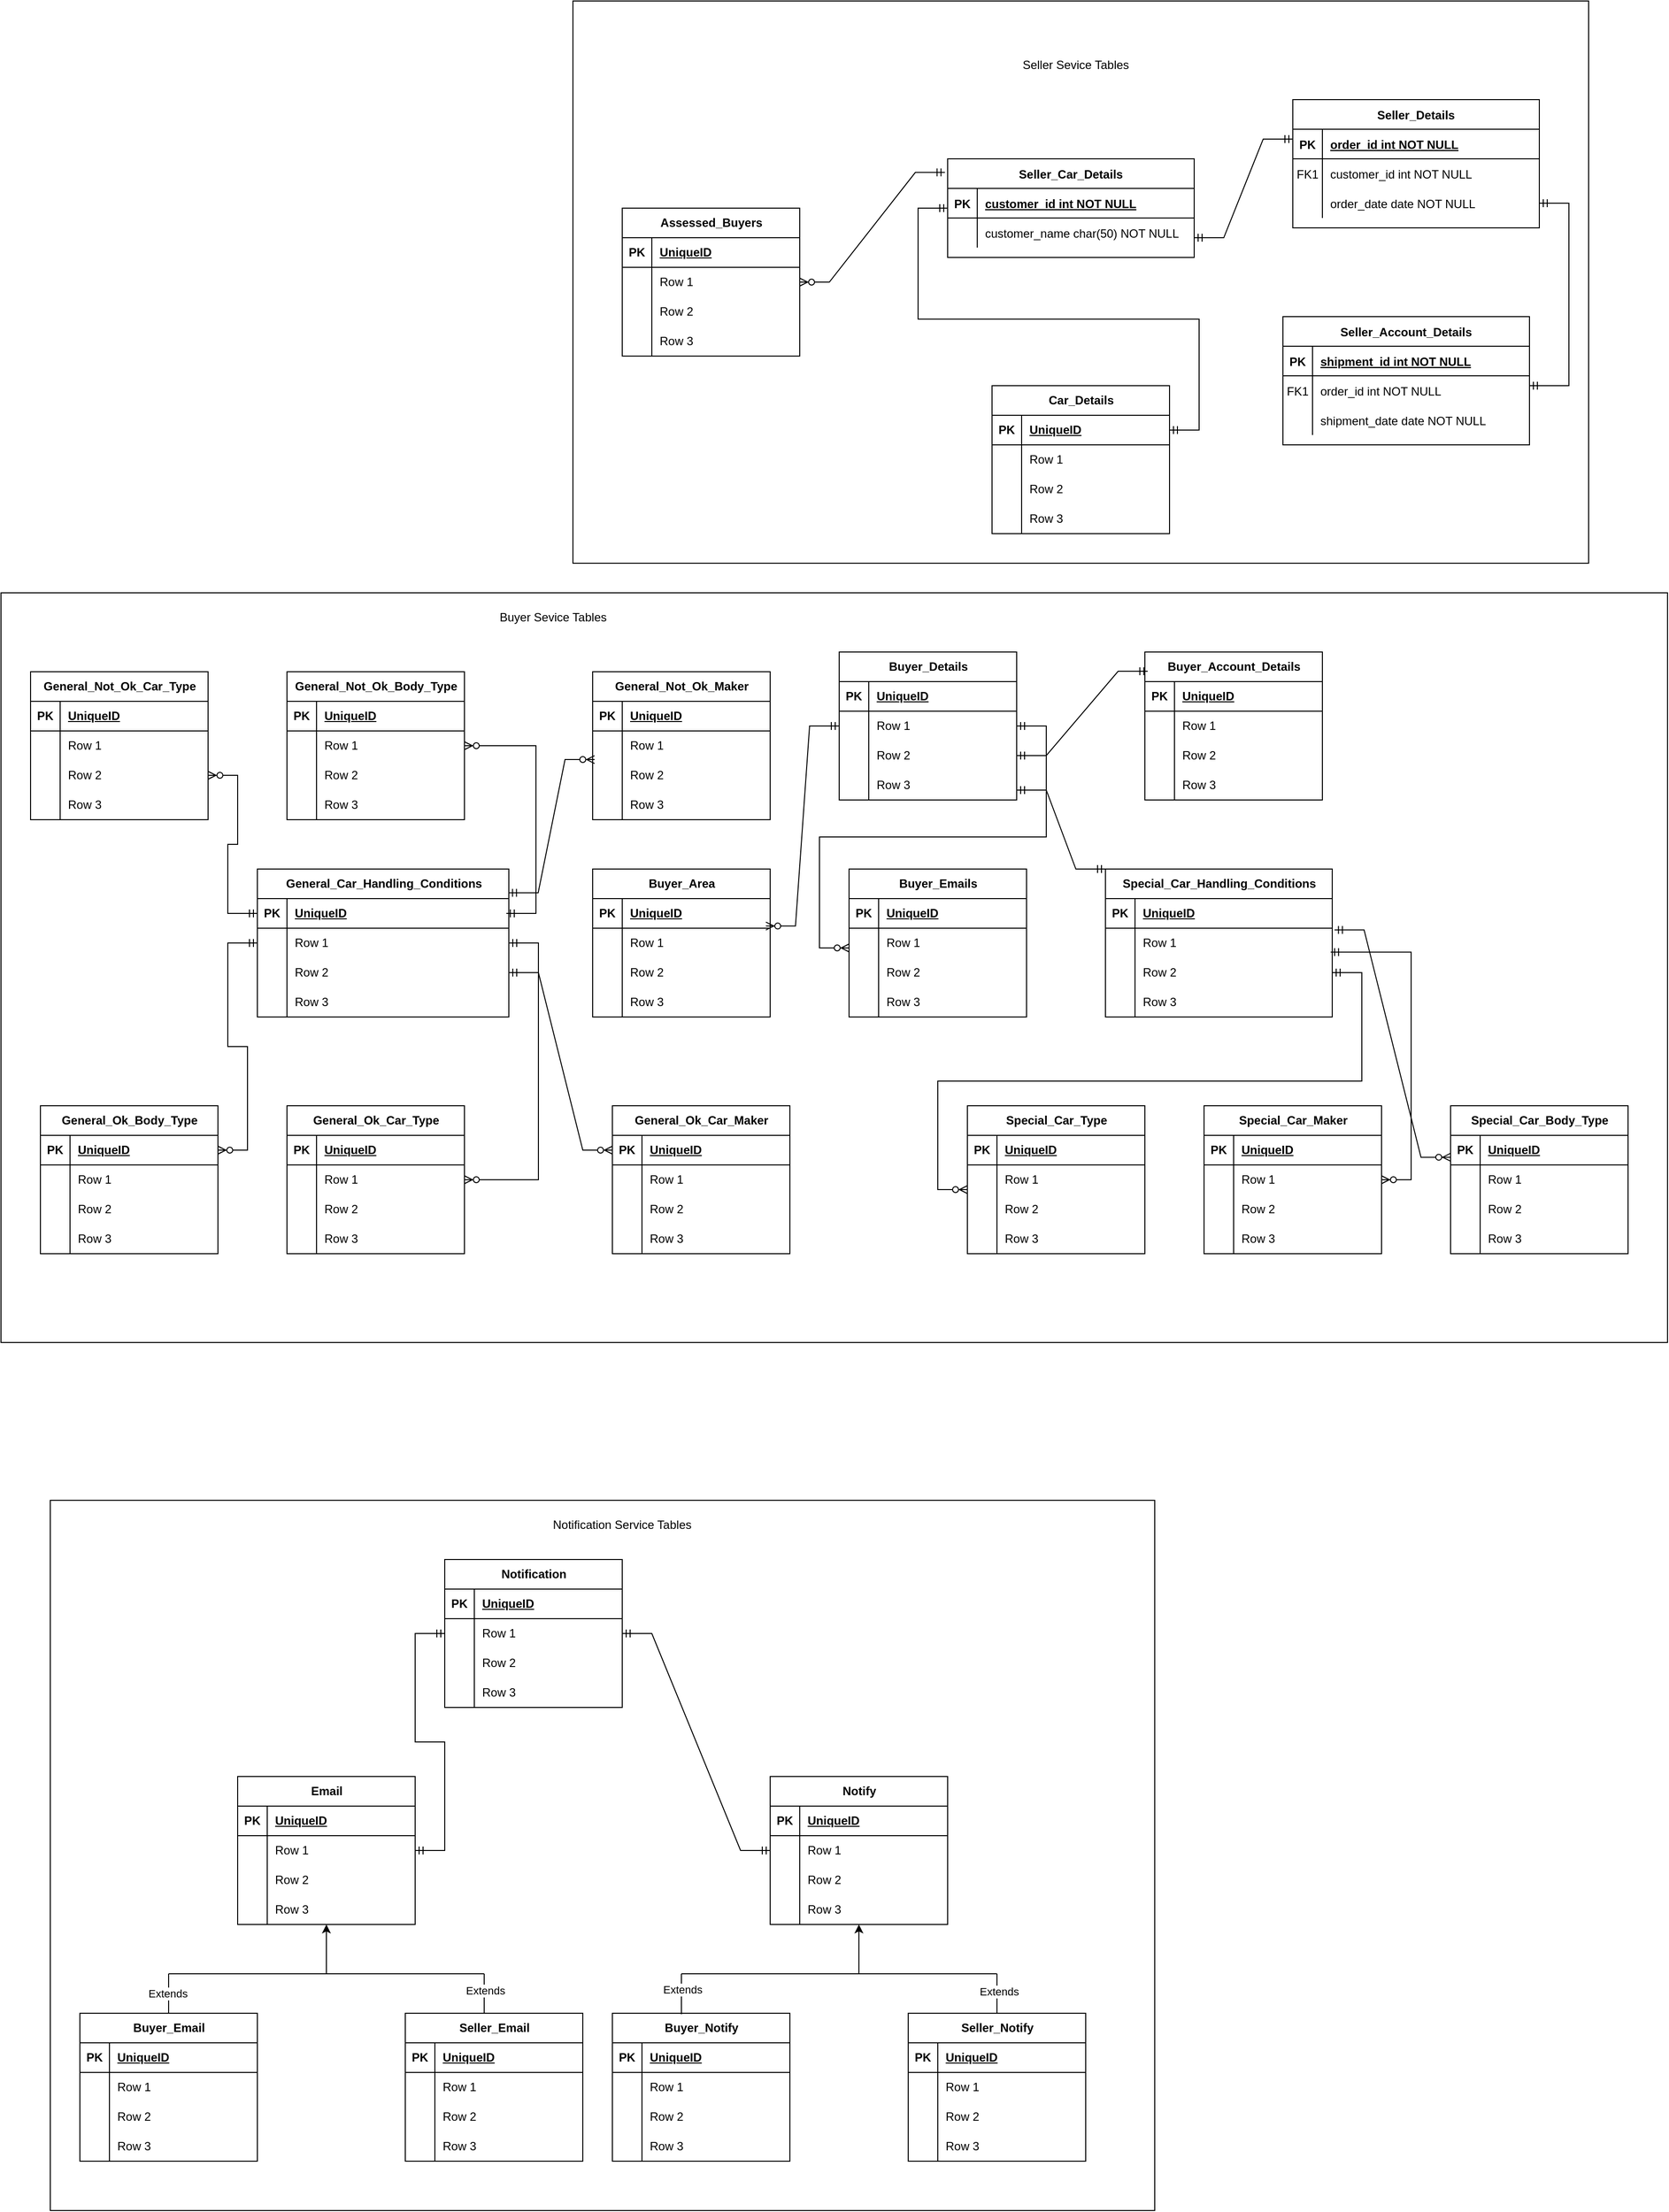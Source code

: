 <mxfile version="26.1.0">
  <diagram id="R2lEEEUBdFMjLlhIrx00" name="Page-1">
    <mxGraphModel dx="1900" dy="1657" grid="1" gridSize="10" guides="1" tooltips="1" connect="1" arrows="1" fold="1" page="1" pageScale="1" pageWidth="850" pageHeight="1100" math="0" shadow="0" extFonts="Permanent Marker^https://fonts.googleapis.com/css?family=Permanent+Marker">
      <root>
        <mxCell id="0" />
        <mxCell id="1" parent="0" />
        <mxCell id="rXvpd8NL4F7QtYm9gADD-593" value="" style="rounded=0;whiteSpace=wrap;html=1;" vertex="1" parent="1">
          <mxGeometry x="-800" y="1480" width="1120" height="720" as="geometry" />
        </mxCell>
        <mxCell id="rXvpd8NL4F7QtYm9gADD-136" value="" style="rounded=0;whiteSpace=wrap;html=1;" vertex="1" parent="1">
          <mxGeometry x="-850" y="560" width="1690" height="760" as="geometry" />
        </mxCell>
        <mxCell id="YyFIjUKFpltXi65Yx7xW-44" value="" style="rounded=0;whiteSpace=wrap;html=1;" parent="1" vertex="1">
          <mxGeometry x="-270" y="-40" width="1030" height="570" as="geometry" />
        </mxCell>
        <mxCell id="C-vyLk0tnHw3VtMMgP7b-2" value="Seller_Details" style="shape=table;startSize=30;container=1;collapsible=1;childLayout=tableLayout;fixedRows=1;rowLines=0;fontStyle=1;align=center;resizeLast=1;" parent="1" vertex="1">
          <mxGeometry x="460" y="60" width="250" height="130" as="geometry" />
        </mxCell>
        <mxCell id="C-vyLk0tnHw3VtMMgP7b-3" value="" style="shape=partialRectangle;collapsible=0;dropTarget=0;pointerEvents=0;fillColor=none;points=[[0,0.5],[1,0.5]];portConstraint=eastwest;top=0;left=0;right=0;bottom=1;" parent="C-vyLk0tnHw3VtMMgP7b-2" vertex="1">
          <mxGeometry y="30" width="250" height="30" as="geometry" />
        </mxCell>
        <mxCell id="C-vyLk0tnHw3VtMMgP7b-4" value="PK" style="shape=partialRectangle;overflow=hidden;connectable=0;fillColor=none;top=0;left=0;bottom=0;right=0;fontStyle=1;" parent="C-vyLk0tnHw3VtMMgP7b-3" vertex="1">
          <mxGeometry width="30" height="30" as="geometry">
            <mxRectangle width="30" height="30" as="alternateBounds" />
          </mxGeometry>
        </mxCell>
        <mxCell id="C-vyLk0tnHw3VtMMgP7b-5" value="order_id int NOT NULL " style="shape=partialRectangle;overflow=hidden;connectable=0;fillColor=none;top=0;left=0;bottom=0;right=0;align=left;spacingLeft=6;fontStyle=5;" parent="C-vyLk0tnHw3VtMMgP7b-3" vertex="1">
          <mxGeometry x="30" width="220" height="30" as="geometry">
            <mxRectangle width="220" height="30" as="alternateBounds" />
          </mxGeometry>
        </mxCell>
        <mxCell id="C-vyLk0tnHw3VtMMgP7b-6" value="" style="shape=partialRectangle;collapsible=0;dropTarget=0;pointerEvents=0;fillColor=none;points=[[0,0.5],[1,0.5]];portConstraint=eastwest;top=0;left=0;right=0;bottom=0;" parent="C-vyLk0tnHw3VtMMgP7b-2" vertex="1">
          <mxGeometry y="60" width="250" height="30" as="geometry" />
        </mxCell>
        <mxCell id="C-vyLk0tnHw3VtMMgP7b-7" value="FK1" style="shape=partialRectangle;overflow=hidden;connectable=0;fillColor=none;top=0;left=0;bottom=0;right=0;" parent="C-vyLk0tnHw3VtMMgP7b-6" vertex="1">
          <mxGeometry width="30" height="30" as="geometry">
            <mxRectangle width="30" height="30" as="alternateBounds" />
          </mxGeometry>
        </mxCell>
        <mxCell id="C-vyLk0tnHw3VtMMgP7b-8" value="customer_id int NOT NULL" style="shape=partialRectangle;overflow=hidden;connectable=0;fillColor=none;top=0;left=0;bottom=0;right=0;align=left;spacingLeft=6;" parent="C-vyLk0tnHw3VtMMgP7b-6" vertex="1">
          <mxGeometry x="30" width="220" height="30" as="geometry">
            <mxRectangle width="220" height="30" as="alternateBounds" />
          </mxGeometry>
        </mxCell>
        <mxCell id="C-vyLk0tnHw3VtMMgP7b-9" value="" style="shape=partialRectangle;collapsible=0;dropTarget=0;pointerEvents=0;fillColor=none;points=[[0,0.5],[1,0.5]];portConstraint=eastwest;top=0;left=0;right=0;bottom=0;" parent="C-vyLk0tnHw3VtMMgP7b-2" vertex="1">
          <mxGeometry y="90" width="250" height="30" as="geometry" />
        </mxCell>
        <mxCell id="C-vyLk0tnHw3VtMMgP7b-10" value="" style="shape=partialRectangle;overflow=hidden;connectable=0;fillColor=none;top=0;left=0;bottom=0;right=0;" parent="C-vyLk0tnHw3VtMMgP7b-9" vertex="1">
          <mxGeometry width="30" height="30" as="geometry">
            <mxRectangle width="30" height="30" as="alternateBounds" />
          </mxGeometry>
        </mxCell>
        <mxCell id="C-vyLk0tnHw3VtMMgP7b-11" value="order_date date NOT NULL" style="shape=partialRectangle;overflow=hidden;connectable=0;fillColor=none;top=0;left=0;bottom=0;right=0;align=left;spacingLeft=6;" parent="C-vyLk0tnHw3VtMMgP7b-9" vertex="1">
          <mxGeometry x="30" width="220" height="30" as="geometry">
            <mxRectangle width="220" height="30" as="alternateBounds" />
          </mxGeometry>
        </mxCell>
        <mxCell id="C-vyLk0tnHw3VtMMgP7b-13" value="Seller_Account_Details" style="shape=table;startSize=30;container=1;collapsible=1;childLayout=tableLayout;fixedRows=1;rowLines=0;fontStyle=1;align=center;resizeLast=1;" parent="1" vertex="1">
          <mxGeometry x="450" y="280" width="250" height="130" as="geometry" />
        </mxCell>
        <mxCell id="C-vyLk0tnHw3VtMMgP7b-14" value="" style="shape=partialRectangle;collapsible=0;dropTarget=0;pointerEvents=0;fillColor=none;points=[[0,0.5],[1,0.5]];portConstraint=eastwest;top=0;left=0;right=0;bottom=1;" parent="C-vyLk0tnHw3VtMMgP7b-13" vertex="1">
          <mxGeometry y="30" width="250" height="30" as="geometry" />
        </mxCell>
        <mxCell id="C-vyLk0tnHw3VtMMgP7b-15" value="PK" style="shape=partialRectangle;overflow=hidden;connectable=0;fillColor=none;top=0;left=0;bottom=0;right=0;fontStyle=1;" parent="C-vyLk0tnHw3VtMMgP7b-14" vertex="1">
          <mxGeometry width="30" height="30" as="geometry">
            <mxRectangle width="30" height="30" as="alternateBounds" />
          </mxGeometry>
        </mxCell>
        <mxCell id="C-vyLk0tnHw3VtMMgP7b-16" value="shipment_id int NOT NULL " style="shape=partialRectangle;overflow=hidden;connectable=0;fillColor=none;top=0;left=0;bottom=0;right=0;align=left;spacingLeft=6;fontStyle=5;" parent="C-vyLk0tnHw3VtMMgP7b-14" vertex="1">
          <mxGeometry x="30" width="220" height="30" as="geometry">
            <mxRectangle width="220" height="30" as="alternateBounds" />
          </mxGeometry>
        </mxCell>
        <mxCell id="C-vyLk0tnHw3VtMMgP7b-17" value="" style="shape=partialRectangle;collapsible=0;dropTarget=0;pointerEvents=0;fillColor=none;points=[[0,0.5],[1,0.5]];portConstraint=eastwest;top=0;left=0;right=0;bottom=0;" parent="C-vyLk0tnHw3VtMMgP7b-13" vertex="1">
          <mxGeometry y="60" width="250" height="30" as="geometry" />
        </mxCell>
        <mxCell id="C-vyLk0tnHw3VtMMgP7b-18" value="FK1" style="shape=partialRectangle;overflow=hidden;connectable=0;fillColor=none;top=0;left=0;bottom=0;right=0;" parent="C-vyLk0tnHw3VtMMgP7b-17" vertex="1">
          <mxGeometry width="30" height="30" as="geometry">
            <mxRectangle width="30" height="30" as="alternateBounds" />
          </mxGeometry>
        </mxCell>
        <mxCell id="C-vyLk0tnHw3VtMMgP7b-19" value="order_id int NOT NULL" style="shape=partialRectangle;overflow=hidden;connectable=0;fillColor=none;top=0;left=0;bottom=0;right=0;align=left;spacingLeft=6;" parent="C-vyLk0tnHw3VtMMgP7b-17" vertex="1">
          <mxGeometry x="30" width="220" height="30" as="geometry">
            <mxRectangle width="220" height="30" as="alternateBounds" />
          </mxGeometry>
        </mxCell>
        <mxCell id="C-vyLk0tnHw3VtMMgP7b-20" value="" style="shape=partialRectangle;collapsible=0;dropTarget=0;pointerEvents=0;fillColor=none;points=[[0,0.5],[1,0.5]];portConstraint=eastwest;top=0;left=0;right=0;bottom=0;" parent="C-vyLk0tnHw3VtMMgP7b-13" vertex="1">
          <mxGeometry y="90" width="250" height="30" as="geometry" />
        </mxCell>
        <mxCell id="C-vyLk0tnHw3VtMMgP7b-21" value="" style="shape=partialRectangle;overflow=hidden;connectable=0;fillColor=none;top=0;left=0;bottom=0;right=0;" parent="C-vyLk0tnHw3VtMMgP7b-20" vertex="1">
          <mxGeometry width="30" height="30" as="geometry">
            <mxRectangle width="30" height="30" as="alternateBounds" />
          </mxGeometry>
        </mxCell>
        <mxCell id="C-vyLk0tnHw3VtMMgP7b-22" value="shipment_date date NOT NULL" style="shape=partialRectangle;overflow=hidden;connectable=0;fillColor=none;top=0;left=0;bottom=0;right=0;align=left;spacingLeft=6;" parent="C-vyLk0tnHw3VtMMgP7b-20" vertex="1">
          <mxGeometry x="30" width="220" height="30" as="geometry">
            <mxRectangle width="220" height="30" as="alternateBounds" />
          </mxGeometry>
        </mxCell>
        <mxCell id="C-vyLk0tnHw3VtMMgP7b-23" value="Seller_Car_Details" style="shape=table;startSize=30;container=1;collapsible=1;childLayout=tableLayout;fixedRows=1;rowLines=0;fontStyle=1;align=center;resizeLast=1;" parent="1" vertex="1">
          <mxGeometry x="110" y="120" width="250" height="100" as="geometry" />
        </mxCell>
        <mxCell id="C-vyLk0tnHw3VtMMgP7b-24" value="" style="shape=partialRectangle;collapsible=0;dropTarget=0;pointerEvents=0;fillColor=none;points=[[0,0.5],[1,0.5]];portConstraint=eastwest;top=0;left=0;right=0;bottom=1;" parent="C-vyLk0tnHw3VtMMgP7b-23" vertex="1">
          <mxGeometry y="30" width="250" height="30" as="geometry" />
        </mxCell>
        <mxCell id="C-vyLk0tnHw3VtMMgP7b-25" value="PK" style="shape=partialRectangle;overflow=hidden;connectable=0;fillColor=none;top=0;left=0;bottom=0;right=0;fontStyle=1;" parent="C-vyLk0tnHw3VtMMgP7b-24" vertex="1">
          <mxGeometry width="30" height="30" as="geometry">
            <mxRectangle width="30" height="30" as="alternateBounds" />
          </mxGeometry>
        </mxCell>
        <mxCell id="C-vyLk0tnHw3VtMMgP7b-26" value="customer_id int NOT NULL " style="shape=partialRectangle;overflow=hidden;connectable=0;fillColor=none;top=0;left=0;bottom=0;right=0;align=left;spacingLeft=6;fontStyle=5;" parent="C-vyLk0tnHw3VtMMgP7b-24" vertex="1">
          <mxGeometry x="30" width="220" height="30" as="geometry">
            <mxRectangle width="220" height="30" as="alternateBounds" />
          </mxGeometry>
        </mxCell>
        <mxCell id="C-vyLk0tnHw3VtMMgP7b-27" value="" style="shape=partialRectangle;collapsible=0;dropTarget=0;pointerEvents=0;fillColor=none;points=[[0,0.5],[1,0.5]];portConstraint=eastwest;top=0;left=0;right=0;bottom=0;" parent="C-vyLk0tnHw3VtMMgP7b-23" vertex="1">
          <mxGeometry y="60" width="250" height="30" as="geometry" />
        </mxCell>
        <mxCell id="C-vyLk0tnHw3VtMMgP7b-28" value="" style="shape=partialRectangle;overflow=hidden;connectable=0;fillColor=none;top=0;left=0;bottom=0;right=0;" parent="C-vyLk0tnHw3VtMMgP7b-27" vertex="1">
          <mxGeometry width="30" height="30" as="geometry">
            <mxRectangle width="30" height="30" as="alternateBounds" />
          </mxGeometry>
        </mxCell>
        <mxCell id="C-vyLk0tnHw3VtMMgP7b-29" value="customer_name char(50) NOT NULL" style="shape=partialRectangle;overflow=hidden;connectable=0;fillColor=none;top=0;left=0;bottom=0;right=0;align=left;spacingLeft=6;" parent="C-vyLk0tnHw3VtMMgP7b-27" vertex="1">
          <mxGeometry x="30" width="220" height="30" as="geometry">
            <mxRectangle width="220" height="30" as="alternateBounds" />
          </mxGeometry>
        </mxCell>
        <mxCell id="YyFIjUKFpltXi65Yx7xW-1" value="Car_Details" style="shape=table;startSize=30;container=1;collapsible=1;childLayout=tableLayout;fixedRows=1;rowLines=0;fontStyle=1;align=center;resizeLast=1;html=1;" parent="1" vertex="1">
          <mxGeometry x="155" y="350" width="180" height="150" as="geometry" />
        </mxCell>
        <mxCell id="YyFIjUKFpltXi65Yx7xW-2" value="" style="shape=tableRow;horizontal=0;startSize=0;swimlaneHead=0;swimlaneBody=0;fillColor=none;collapsible=0;dropTarget=0;points=[[0,0.5],[1,0.5]];portConstraint=eastwest;top=0;left=0;right=0;bottom=1;" parent="YyFIjUKFpltXi65Yx7xW-1" vertex="1">
          <mxGeometry y="30" width="180" height="30" as="geometry" />
        </mxCell>
        <mxCell id="YyFIjUKFpltXi65Yx7xW-3" value="PK" style="shape=partialRectangle;connectable=0;fillColor=none;top=0;left=0;bottom=0;right=0;fontStyle=1;overflow=hidden;whiteSpace=wrap;html=1;" parent="YyFIjUKFpltXi65Yx7xW-2" vertex="1">
          <mxGeometry width="30" height="30" as="geometry">
            <mxRectangle width="30" height="30" as="alternateBounds" />
          </mxGeometry>
        </mxCell>
        <mxCell id="YyFIjUKFpltXi65Yx7xW-4" value="UniqueID" style="shape=partialRectangle;connectable=0;fillColor=none;top=0;left=0;bottom=0;right=0;align=left;spacingLeft=6;fontStyle=5;overflow=hidden;whiteSpace=wrap;html=1;" parent="YyFIjUKFpltXi65Yx7xW-2" vertex="1">
          <mxGeometry x="30" width="150" height="30" as="geometry">
            <mxRectangle width="150" height="30" as="alternateBounds" />
          </mxGeometry>
        </mxCell>
        <mxCell id="YyFIjUKFpltXi65Yx7xW-5" value="" style="shape=tableRow;horizontal=0;startSize=0;swimlaneHead=0;swimlaneBody=0;fillColor=none;collapsible=0;dropTarget=0;points=[[0,0.5],[1,0.5]];portConstraint=eastwest;top=0;left=0;right=0;bottom=0;" parent="YyFIjUKFpltXi65Yx7xW-1" vertex="1">
          <mxGeometry y="60" width="180" height="30" as="geometry" />
        </mxCell>
        <mxCell id="YyFIjUKFpltXi65Yx7xW-6" value="" style="shape=partialRectangle;connectable=0;fillColor=none;top=0;left=0;bottom=0;right=0;editable=1;overflow=hidden;whiteSpace=wrap;html=1;" parent="YyFIjUKFpltXi65Yx7xW-5" vertex="1">
          <mxGeometry width="30" height="30" as="geometry">
            <mxRectangle width="30" height="30" as="alternateBounds" />
          </mxGeometry>
        </mxCell>
        <mxCell id="YyFIjUKFpltXi65Yx7xW-7" value="Row 1" style="shape=partialRectangle;connectable=0;fillColor=none;top=0;left=0;bottom=0;right=0;align=left;spacingLeft=6;overflow=hidden;whiteSpace=wrap;html=1;" parent="YyFIjUKFpltXi65Yx7xW-5" vertex="1">
          <mxGeometry x="30" width="150" height="30" as="geometry">
            <mxRectangle width="150" height="30" as="alternateBounds" />
          </mxGeometry>
        </mxCell>
        <mxCell id="YyFIjUKFpltXi65Yx7xW-8" value="" style="shape=tableRow;horizontal=0;startSize=0;swimlaneHead=0;swimlaneBody=0;fillColor=none;collapsible=0;dropTarget=0;points=[[0,0.5],[1,0.5]];portConstraint=eastwest;top=0;left=0;right=0;bottom=0;" parent="YyFIjUKFpltXi65Yx7xW-1" vertex="1">
          <mxGeometry y="90" width="180" height="30" as="geometry" />
        </mxCell>
        <mxCell id="YyFIjUKFpltXi65Yx7xW-9" value="" style="shape=partialRectangle;connectable=0;fillColor=none;top=0;left=0;bottom=0;right=0;editable=1;overflow=hidden;whiteSpace=wrap;html=1;" parent="YyFIjUKFpltXi65Yx7xW-8" vertex="1">
          <mxGeometry width="30" height="30" as="geometry">
            <mxRectangle width="30" height="30" as="alternateBounds" />
          </mxGeometry>
        </mxCell>
        <mxCell id="YyFIjUKFpltXi65Yx7xW-10" value="Row 2" style="shape=partialRectangle;connectable=0;fillColor=none;top=0;left=0;bottom=0;right=0;align=left;spacingLeft=6;overflow=hidden;whiteSpace=wrap;html=1;" parent="YyFIjUKFpltXi65Yx7xW-8" vertex="1">
          <mxGeometry x="30" width="150" height="30" as="geometry">
            <mxRectangle width="150" height="30" as="alternateBounds" />
          </mxGeometry>
        </mxCell>
        <mxCell id="YyFIjUKFpltXi65Yx7xW-11" value="" style="shape=tableRow;horizontal=0;startSize=0;swimlaneHead=0;swimlaneBody=0;fillColor=none;collapsible=0;dropTarget=0;points=[[0,0.5],[1,0.5]];portConstraint=eastwest;top=0;left=0;right=0;bottom=0;" parent="YyFIjUKFpltXi65Yx7xW-1" vertex="1">
          <mxGeometry y="120" width="180" height="30" as="geometry" />
        </mxCell>
        <mxCell id="YyFIjUKFpltXi65Yx7xW-12" value="" style="shape=partialRectangle;connectable=0;fillColor=none;top=0;left=0;bottom=0;right=0;editable=1;overflow=hidden;whiteSpace=wrap;html=1;" parent="YyFIjUKFpltXi65Yx7xW-11" vertex="1">
          <mxGeometry width="30" height="30" as="geometry">
            <mxRectangle width="30" height="30" as="alternateBounds" />
          </mxGeometry>
        </mxCell>
        <mxCell id="YyFIjUKFpltXi65Yx7xW-13" value="Row 3" style="shape=partialRectangle;connectable=0;fillColor=none;top=0;left=0;bottom=0;right=0;align=left;spacingLeft=6;overflow=hidden;whiteSpace=wrap;html=1;" parent="YyFIjUKFpltXi65Yx7xW-11" vertex="1">
          <mxGeometry x="30" width="150" height="30" as="geometry">
            <mxRectangle width="150" height="30" as="alternateBounds" />
          </mxGeometry>
        </mxCell>
        <mxCell id="YyFIjUKFpltXi65Yx7xW-20" value="Assessed_Buyers" style="shape=table;startSize=30;container=1;collapsible=1;childLayout=tableLayout;fixedRows=1;rowLines=0;fontStyle=1;align=center;resizeLast=1;html=1;" parent="1" vertex="1">
          <mxGeometry x="-220" y="170" width="180" height="150" as="geometry" />
        </mxCell>
        <mxCell id="YyFIjUKFpltXi65Yx7xW-21" value="" style="shape=tableRow;horizontal=0;startSize=0;swimlaneHead=0;swimlaneBody=0;fillColor=none;collapsible=0;dropTarget=0;points=[[0,0.5],[1,0.5]];portConstraint=eastwest;top=0;left=0;right=0;bottom=1;" parent="YyFIjUKFpltXi65Yx7xW-20" vertex="1">
          <mxGeometry y="30" width="180" height="30" as="geometry" />
        </mxCell>
        <mxCell id="YyFIjUKFpltXi65Yx7xW-22" value="PK" style="shape=partialRectangle;connectable=0;fillColor=none;top=0;left=0;bottom=0;right=0;fontStyle=1;overflow=hidden;whiteSpace=wrap;html=1;" parent="YyFIjUKFpltXi65Yx7xW-21" vertex="1">
          <mxGeometry width="30" height="30" as="geometry">
            <mxRectangle width="30" height="30" as="alternateBounds" />
          </mxGeometry>
        </mxCell>
        <mxCell id="YyFIjUKFpltXi65Yx7xW-23" value="UniqueID" style="shape=partialRectangle;connectable=0;fillColor=none;top=0;left=0;bottom=0;right=0;align=left;spacingLeft=6;fontStyle=5;overflow=hidden;whiteSpace=wrap;html=1;" parent="YyFIjUKFpltXi65Yx7xW-21" vertex="1">
          <mxGeometry x="30" width="150" height="30" as="geometry">
            <mxRectangle width="150" height="30" as="alternateBounds" />
          </mxGeometry>
        </mxCell>
        <mxCell id="YyFIjUKFpltXi65Yx7xW-24" value="" style="shape=tableRow;horizontal=0;startSize=0;swimlaneHead=0;swimlaneBody=0;fillColor=none;collapsible=0;dropTarget=0;points=[[0,0.5],[1,0.5]];portConstraint=eastwest;top=0;left=0;right=0;bottom=0;" parent="YyFIjUKFpltXi65Yx7xW-20" vertex="1">
          <mxGeometry y="60" width="180" height="30" as="geometry" />
        </mxCell>
        <mxCell id="YyFIjUKFpltXi65Yx7xW-25" value="" style="shape=partialRectangle;connectable=0;fillColor=none;top=0;left=0;bottom=0;right=0;editable=1;overflow=hidden;whiteSpace=wrap;html=1;" parent="YyFIjUKFpltXi65Yx7xW-24" vertex="1">
          <mxGeometry width="30" height="30" as="geometry">
            <mxRectangle width="30" height="30" as="alternateBounds" />
          </mxGeometry>
        </mxCell>
        <mxCell id="YyFIjUKFpltXi65Yx7xW-26" value="Row 1" style="shape=partialRectangle;connectable=0;fillColor=none;top=0;left=0;bottom=0;right=0;align=left;spacingLeft=6;overflow=hidden;whiteSpace=wrap;html=1;" parent="YyFIjUKFpltXi65Yx7xW-24" vertex="1">
          <mxGeometry x="30" width="150" height="30" as="geometry">
            <mxRectangle width="150" height="30" as="alternateBounds" />
          </mxGeometry>
        </mxCell>
        <mxCell id="YyFIjUKFpltXi65Yx7xW-27" value="" style="shape=tableRow;horizontal=0;startSize=0;swimlaneHead=0;swimlaneBody=0;fillColor=none;collapsible=0;dropTarget=0;points=[[0,0.5],[1,0.5]];portConstraint=eastwest;top=0;left=0;right=0;bottom=0;" parent="YyFIjUKFpltXi65Yx7xW-20" vertex="1">
          <mxGeometry y="90" width="180" height="30" as="geometry" />
        </mxCell>
        <mxCell id="YyFIjUKFpltXi65Yx7xW-28" value="" style="shape=partialRectangle;connectable=0;fillColor=none;top=0;left=0;bottom=0;right=0;editable=1;overflow=hidden;whiteSpace=wrap;html=1;" parent="YyFIjUKFpltXi65Yx7xW-27" vertex="1">
          <mxGeometry width="30" height="30" as="geometry">
            <mxRectangle width="30" height="30" as="alternateBounds" />
          </mxGeometry>
        </mxCell>
        <mxCell id="YyFIjUKFpltXi65Yx7xW-29" value="Row 2" style="shape=partialRectangle;connectable=0;fillColor=none;top=0;left=0;bottom=0;right=0;align=left;spacingLeft=6;overflow=hidden;whiteSpace=wrap;html=1;" parent="YyFIjUKFpltXi65Yx7xW-27" vertex="1">
          <mxGeometry x="30" width="150" height="30" as="geometry">
            <mxRectangle width="150" height="30" as="alternateBounds" />
          </mxGeometry>
        </mxCell>
        <mxCell id="YyFIjUKFpltXi65Yx7xW-30" value="" style="shape=tableRow;horizontal=0;startSize=0;swimlaneHead=0;swimlaneBody=0;fillColor=none;collapsible=0;dropTarget=0;points=[[0,0.5],[1,0.5]];portConstraint=eastwest;top=0;left=0;right=0;bottom=0;" parent="YyFIjUKFpltXi65Yx7xW-20" vertex="1">
          <mxGeometry y="120" width="180" height="30" as="geometry" />
        </mxCell>
        <mxCell id="YyFIjUKFpltXi65Yx7xW-31" value="" style="shape=partialRectangle;connectable=0;fillColor=none;top=0;left=0;bottom=0;right=0;editable=1;overflow=hidden;whiteSpace=wrap;html=1;" parent="YyFIjUKFpltXi65Yx7xW-30" vertex="1">
          <mxGeometry width="30" height="30" as="geometry">
            <mxRectangle width="30" height="30" as="alternateBounds" />
          </mxGeometry>
        </mxCell>
        <mxCell id="YyFIjUKFpltXi65Yx7xW-32" value="Row 3" style="shape=partialRectangle;connectable=0;fillColor=none;top=0;left=0;bottom=0;right=0;align=left;spacingLeft=6;overflow=hidden;whiteSpace=wrap;html=1;" parent="YyFIjUKFpltXi65Yx7xW-30" vertex="1">
          <mxGeometry x="30" width="150" height="30" as="geometry">
            <mxRectangle width="150" height="30" as="alternateBounds" />
          </mxGeometry>
        </mxCell>
        <mxCell id="YyFIjUKFpltXi65Yx7xW-39" value="" style="edgeStyle=entityRelationEdgeStyle;fontSize=12;html=1;endArrow=ERmandOne;startArrow=ERmandOne;rounded=0;exitX=1;exitY=0.5;exitDx=0;exitDy=0;" parent="1" source="YyFIjUKFpltXi65Yx7xW-2" edge="1">
          <mxGeometry width="100" height="100" relative="1" as="geometry">
            <mxPoint x="260" y="425" as="sourcePoint" />
            <mxPoint x="110" y="170" as="targetPoint" />
          </mxGeometry>
        </mxCell>
        <mxCell id="YyFIjUKFpltXi65Yx7xW-40" value="" style="edgeStyle=entityRelationEdgeStyle;fontSize=12;html=1;endArrow=ERmandOne;startArrow=ERmandOne;rounded=0;" parent="1" edge="1">
          <mxGeometry width="100" height="100" relative="1" as="geometry">
            <mxPoint x="360" y="200" as="sourcePoint" />
            <mxPoint x="460" y="100" as="targetPoint" />
          </mxGeometry>
        </mxCell>
        <mxCell id="YyFIjUKFpltXi65Yx7xW-41" value="" style="edgeStyle=entityRelationEdgeStyle;fontSize=12;html=1;endArrow=ERmandOne;startArrow=ERmandOne;rounded=0;" parent="1" target="C-vyLk0tnHw3VtMMgP7b-9" edge="1">
          <mxGeometry width="100" height="100" relative="1" as="geometry">
            <mxPoint x="700" y="350" as="sourcePoint" />
            <mxPoint x="800" y="250" as="targetPoint" />
          </mxGeometry>
        </mxCell>
        <mxCell id="YyFIjUKFpltXi65Yx7xW-42" value="" style="edgeStyle=entityRelationEdgeStyle;fontSize=12;html=1;endArrow=ERzeroToMany;startArrow=ERmandOne;rounded=0;exitX=-0.011;exitY=0.138;exitDx=0;exitDy=0;exitPerimeter=0;" parent="1" source="C-vyLk0tnHw3VtMMgP7b-23" target="YyFIjUKFpltXi65Yx7xW-24" edge="1">
          <mxGeometry width="100" height="100" relative="1" as="geometry">
            <mxPoint x="-50" y="420" as="sourcePoint" />
            <mxPoint x="50" y="320" as="targetPoint" />
          </mxGeometry>
        </mxCell>
        <mxCell id="YyFIjUKFpltXi65Yx7xW-45" value="Seller Sevice Tables" style="text;html=1;align=center;verticalAlign=middle;whiteSpace=wrap;rounded=0;" parent="1" vertex="1">
          <mxGeometry x="160" y="10" width="160" height="30" as="geometry" />
        </mxCell>
        <mxCell id="YyFIjUKFpltXi65Yx7xW-46" value="Buyer_Details" style="shape=table;startSize=30;container=1;collapsible=1;childLayout=tableLayout;fixedRows=1;rowLines=0;fontStyle=1;align=center;resizeLast=1;html=1;" parent="1" vertex="1">
          <mxGeometry y="620" width="180" height="150" as="geometry" />
        </mxCell>
        <mxCell id="YyFIjUKFpltXi65Yx7xW-47" value="" style="shape=tableRow;horizontal=0;startSize=0;swimlaneHead=0;swimlaneBody=0;fillColor=none;collapsible=0;dropTarget=0;points=[[0,0.5],[1,0.5]];portConstraint=eastwest;top=0;left=0;right=0;bottom=1;" parent="YyFIjUKFpltXi65Yx7xW-46" vertex="1">
          <mxGeometry y="30" width="180" height="30" as="geometry" />
        </mxCell>
        <mxCell id="YyFIjUKFpltXi65Yx7xW-48" value="PK" style="shape=partialRectangle;connectable=0;fillColor=none;top=0;left=0;bottom=0;right=0;fontStyle=1;overflow=hidden;whiteSpace=wrap;html=1;" parent="YyFIjUKFpltXi65Yx7xW-47" vertex="1">
          <mxGeometry width="30" height="30" as="geometry">
            <mxRectangle width="30" height="30" as="alternateBounds" />
          </mxGeometry>
        </mxCell>
        <mxCell id="YyFIjUKFpltXi65Yx7xW-49" value="UniqueID" style="shape=partialRectangle;connectable=0;fillColor=none;top=0;left=0;bottom=0;right=0;align=left;spacingLeft=6;fontStyle=5;overflow=hidden;whiteSpace=wrap;html=1;" parent="YyFIjUKFpltXi65Yx7xW-47" vertex="1">
          <mxGeometry x="30" width="150" height="30" as="geometry">
            <mxRectangle width="150" height="30" as="alternateBounds" />
          </mxGeometry>
        </mxCell>
        <mxCell id="YyFIjUKFpltXi65Yx7xW-50" value="" style="shape=tableRow;horizontal=0;startSize=0;swimlaneHead=0;swimlaneBody=0;fillColor=none;collapsible=0;dropTarget=0;points=[[0,0.5],[1,0.5]];portConstraint=eastwest;top=0;left=0;right=0;bottom=0;" parent="YyFIjUKFpltXi65Yx7xW-46" vertex="1">
          <mxGeometry y="60" width="180" height="30" as="geometry" />
        </mxCell>
        <mxCell id="YyFIjUKFpltXi65Yx7xW-51" value="" style="shape=partialRectangle;connectable=0;fillColor=none;top=0;left=0;bottom=0;right=0;editable=1;overflow=hidden;whiteSpace=wrap;html=1;" parent="YyFIjUKFpltXi65Yx7xW-50" vertex="1">
          <mxGeometry width="30" height="30" as="geometry">
            <mxRectangle width="30" height="30" as="alternateBounds" />
          </mxGeometry>
        </mxCell>
        <mxCell id="YyFIjUKFpltXi65Yx7xW-52" value="Row 1" style="shape=partialRectangle;connectable=0;fillColor=none;top=0;left=0;bottom=0;right=0;align=left;spacingLeft=6;overflow=hidden;whiteSpace=wrap;html=1;" parent="YyFIjUKFpltXi65Yx7xW-50" vertex="1">
          <mxGeometry x="30" width="150" height="30" as="geometry">
            <mxRectangle width="150" height="30" as="alternateBounds" />
          </mxGeometry>
        </mxCell>
        <mxCell id="YyFIjUKFpltXi65Yx7xW-53" value="" style="shape=tableRow;horizontal=0;startSize=0;swimlaneHead=0;swimlaneBody=0;fillColor=none;collapsible=0;dropTarget=0;points=[[0,0.5],[1,0.5]];portConstraint=eastwest;top=0;left=0;right=0;bottom=0;" parent="YyFIjUKFpltXi65Yx7xW-46" vertex="1">
          <mxGeometry y="90" width="180" height="30" as="geometry" />
        </mxCell>
        <mxCell id="YyFIjUKFpltXi65Yx7xW-54" value="" style="shape=partialRectangle;connectable=0;fillColor=none;top=0;left=0;bottom=0;right=0;editable=1;overflow=hidden;whiteSpace=wrap;html=1;" parent="YyFIjUKFpltXi65Yx7xW-53" vertex="1">
          <mxGeometry width="30" height="30" as="geometry">
            <mxRectangle width="30" height="30" as="alternateBounds" />
          </mxGeometry>
        </mxCell>
        <mxCell id="YyFIjUKFpltXi65Yx7xW-55" value="Row 2" style="shape=partialRectangle;connectable=0;fillColor=none;top=0;left=0;bottom=0;right=0;align=left;spacingLeft=6;overflow=hidden;whiteSpace=wrap;html=1;" parent="YyFIjUKFpltXi65Yx7xW-53" vertex="1">
          <mxGeometry x="30" width="150" height="30" as="geometry">
            <mxRectangle width="150" height="30" as="alternateBounds" />
          </mxGeometry>
        </mxCell>
        <mxCell id="YyFIjUKFpltXi65Yx7xW-56" value="" style="shape=tableRow;horizontal=0;startSize=0;swimlaneHead=0;swimlaneBody=0;fillColor=none;collapsible=0;dropTarget=0;points=[[0,0.5],[1,0.5]];portConstraint=eastwest;top=0;left=0;right=0;bottom=0;" parent="YyFIjUKFpltXi65Yx7xW-46" vertex="1">
          <mxGeometry y="120" width="180" height="30" as="geometry" />
        </mxCell>
        <mxCell id="YyFIjUKFpltXi65Yx7xW-57" value="" style="shape=partialRectangle;connectable=0;fillColor=none;top=0;left=0;bottom=0;right=0;editable=1;overflow=hidden;whiteSpace=wrap;html=1;" parent="YyFIjUKFpltXi65Yx7xW-56" vertex="1">
          <mxGeometry width="30" height="30" as="geometry">
            <mxRectangle width="30" height="30" as="alternateBounds" />
          </mxGeometry>
        </mxCell>
        <mxCell id="YyFIjUKFpltXi65Yx7xW-58" value="Row 3" style="shape=partialRectangle;connectable=0;fillColor=none;top=0;left=0;bottom=0;right=0;align=left;spacingLeft=6;overflow=hidden;whiteSpace=wrap;html=1;" parent="YyFIjUKFpltXi65Yx7xW-56" vertex="1">
          <mxGeometry x="30" width="150" height="30" as="geometry">
            <mxRectangle width="150" height="30" as="alternateBounds" />
          </mxGeometry>
        </mxCell>
        <mxCell id="YyFIjUKFpltXi65Yx7xW-59" value="Buyer_Area" style="shape=table;startSize=30;container=1;collapsible=1;childLayout=tableLayout;fixedRows=1;rowLines=0;fontStyle=1;align=center;resizeLast=1;html=1;" parent="1" vertex="1">
          <mxGeometry x="-250" y="840" width="180" height="150" as="geometry" />
        </mxCell>
        <mxCell id="YyFIjUKFpltXi65Yx7xW-60" value="" style="shape=tableRow;horizontal=0;startSize=0;swimlaneHead=0;swimlaneBody=0;fillColor=none;collapsible=0;dropTarget=0;points=[[0,0.5],[1,0.5]];portConstraint=eastwest;top=0;left=0;right=0;bottom=1;" parent="YyFIjUKFpltXi65Yx7xW-59" vertex="1">
          <mxGeometry y="30" width="180" height="30" as="geometry" />
        </mxCell>
        <mxCell id="YyFIjUKFpltXi65Yx7xW-61" value="PK" style="shape=partialRectangle;connectable=0;fillColor=none;top=0;left=0;bottom=0;right=0;fontStyle=1;overflow=hidden;whiteSpace=wrap;html=1;" parent="YyFIjUKFpltXi65Yx7xW-60" vertex="1">
          <mxGeometry width="30" height="30" as="geometry">
            <mxRectangle width="30" height="30" as="alternateBounds" />
          </mxGeometry>
        </mxCell>
        <mxCell id="YyFIjUKFpltXi65Yx7xW-62" value="UniqueID" style="shape=partialRectangle;connectable=0;fillColor=none;top=0;left=0;bottom=0;right=0;align=left;spacingLeft=6;fontStyle=5;overflow=hidden;whiteSpace=wrap;html=1;" parent="YyFIjUKFpltXi65Yx7xW-60" vertex="1">
          <mxGeometry x="30" width="150" height="30" as="geometry">
            <mxRectangle width="150" height="30" as="alternateBounds" />
          </mxGeometry>
        </mxCell>
        <mxCell id="YyFIjUKFpltXi65Yx7xW-63" value="" style="shape=tableRow;horizontal=0;startSize=0;swimlaneHead=0;swimlaneBody=0;fillColor=none;collapsible=0;dropTarget=0;points=[[0,0.5],[1,0.5]];portConstraint=eastwest;top=0;left=0;right=0;bottom=0;" parent="YyFIjUKFpltXi65Yx7xW-59" vertex="1">
          <mxGeometry y="60" width="180" height="30" as="geometry" />
        </mxCell>
        <mxCell id="YyFIjUKFpltXi65Yx7xW-64" value="" style="shape=partialRectangle;connectable=0;fillColor=none;top=0;left=0;bottom=0;right=0;editable=1;overflow=hidden;whiteSpace=wrap;html=1;" parent="YyFIjUKFpltXi65Yx7xW-63" vertex="1">
          <mxGeometry width="30" height="30" as="geometry">
            <mxRectangle width="30" height="30" as="alternateBounds" />
          </mxGeometry>
        </mxCell>
        <mxCell id="YyFIjUKFpltXi65Yx7xW-65" value="Row 1" style="shape=partialRectangle;connectable=0;fillColor=none;top=0;left=0;bottom=0;right=0;align=left;spacingLeft=6;overflow=hidden;whiteSpace=wrap;html=1;" parent="YyFIjUKFpltXi65Yx7xW-63" vertex="1">
          <mxGeometry x="30" width="150" height="30" as="geometry">
            <mxRectangle width="150" height="30" as="alternateBounds" />
          </mxGeometry>
        </mxCell>
        <mxCell id="YyFIjUKFpltXi65Yx7xW-66" value="" style="shape=tableRow;horizontal=0;startSize=0;swimlaneHead=0;swimlaneBody=0;fillColor=none;collapsible=0;dropTarget=0;points=[[0,0.5],[1,0.5]];portConstraint=eastwest;top=0;left=0;right=0;bottom=0;" parent="YyFIjUKFpltXi65Yx7xW-59" vertex="1">
          <mxGeometry y="90" width="180" height="30" as="geometry" />
        </mxCell>
        <mxCell id="YyFIjUKFpltXi65Yx7xW-67" value="" style="shape=partialRectangle;connectable=0;fillColor=none;top=0;left=0;bottom=0;right=0;editable=1;overflow=hidden;whiteSpace=wrap;html=1;" parent="YyFIjUKFpltXi65Yx7xW-66" vertex="1">
          <mxGeometry width="30" height="30" as="geometry">
            <mxRectangle width="30" height="30" as="alternateBounds" />
          </mxGeometry>
        </mxCell>
        <mxCell id="YyFIjUKFpltXi65Yx7xW-68" value="Row 2" style="shape=partialRectangle;connectable=0;fillColor=none;top=0;left=0;bottom=0;right=0;align=left;spacingLeft=6;overflow=hidden;whiteSpace=wrap;html=1;" parent="YyFIjUKFpltXi65Yx7xW-66" vertex="1">
          <mxGeometry x="30" width="150" height="30" as="geometry">
            <mxRectangle width="150" height="30" as="alternateBounds" />
          </mxGeometry>
        </mxCell>
        <mxCell id="YyFIjUKFpltXi65Yx7xW-69" value="" style="shape=tableRow;horizontal=0;startSize=0;swimlaneHead=0;swimlaneBody=0;fillColor=none;collapsible=0;dropTarget=0;points=[[0,0.5],[1,0.5]];portConstraint=eastwest;top=0;left=0;right=0;bottom=0;" parent="YyFIjUKFpltXi65Yx7xW-59" vertex="1">
          <mxGeometry y="120" width="180" height="30" as="geometry" />
        </mxCell>
        <mxCell id="YyFIjUKFpltXi65Yx7xW-70" value="" style="shape=partialRectangle;connectable=0;fillColor=none;top=0;left=0;bottom=0;right=0;editable=1;overflow=hidden;whiteSpace=wrap;html=1;" parent="YyFIjUKFpltXi65Yx7xW-69" vertex="1">
          <mxGeometry width="30" height="30" as="geometry">
            <mxRectangle width="30" height="30" as="alternateBounds" />
          </mxGeometry>
        </mxCell>
        <mxCell id="YyFIjUKFpltXi65Yx7xW-71" value="Row 3" style="shape=partialRectangle;connectable=0;fillColor=none;top=0;left=0;bottom=0;right=0;align=left;spacingLeft=6;overflow=hidden;whiteSpace=wrap;html=1;" parent="YyFIjUKFpltXi65Yx7xW-69" vertex="1">
          <mxGeometry x="30" width="150" height="30" as="geometry">
            <mxRectangle width="150" height="30" as="alternateBounds" />
          </mxGeometry>
        </mxCell>
        <mxCell id="YyFIjUKFpltXi65Yx7xW-85" value="Buyer_Emails" style="shape=table;startSize=30;container=1;collapsible=1;childLayout=tableLayout;fixedRows=1;rowLines=0;fontStyle=1;align=center;resizeLast=1;html=1;" parent="1" vertex="1">
          <mxGeometry x="10" y="840" width="180" height="150" as="geometry" />
        </mxCell>
        <mxCell id="YyFIjUKFpltXi65Yx7xW-86" value="" style="shape=tableRow;horizontal=0;startSize=0;swimlaneHead=0;swimlaneBody=0;fillColor=none;collapsible=0;dropTarget=0;points=[[0,0.5],[1,0.5]];portConstraint=eastwest;top=0;left=0;right=0;bottom=1;" parent="YyFIjUKFpltXi65Yx7xW-85" vertex="1">
          <mxGeometry y="30" width="180" height="30" as="geometry" />
        </mxCell>
        <mxCell id="YyFIjUKFpltXi65Yx7xW-87" value="PK" style="shape=partialRectangle;connectable=0;fillColor=none;top=0;left=0;bottom=0;right=0;fontStyle=1;overflow=hidden;whiteSpace=wrap;html=1;" parent="YyFIjUKFpltXi65Yx7xW-86" vertex="1">
          <mxGeometry width="30" height="30" as="geometry">
            <mxRectangle width="30" height="30" as="alternateBounds" />
          </mxGeometry>
        </mxCell>
        <mxCell id="YyFIjUKFpltXi65Yx7xW-88" value="UniqueID" style="shape=partialRectangle;connectable=0;fillColor=none;top=0;left=0;bottom=0;right=0;align=left;spacingLeft=6;fontStyle=5;overflow=hidden;whiteSpace=wrap;html=1;" parent="YyFIjUKFpltXi65Yx7xW-86" vertex="1">
          <mxGeometry x="30" width="150" height="30" as="geometry">
            <mxRectangle width="150" height="30" as="alternateBounds" />
          </mxGeometry>
        </mxCell>
        <mxCell id="YyFIjUKFpltXi65Yx7xW-89" value="" style="shape=tableRow;horizontal=0;startSize=0;swimlaneHead=0;swimlaneBody=0;fillColor=none;collapsible=0;dropTarget=0;points=[[0,0.5],[1,0.5]];portConstraint=eastwest;top=0;left=0;right=0;bottom=0;" parent="YyFIjUKFpltXi65Yx7xW-85" vertex="1">
          <mxGeometry y="60" width="180" height="30" as="geometry" />
        </mxCell>
        <mxCell id="YyFIjUKFpltXi65Yx7xW-90" value="" style="shape=partialRectangle;connectable=0;fillColor=none;top=0;left=0;bottom=0;right=0;editable=1;overflow=hidden;whiteSpace=wrap;html=1;" parent="YyFIjUKFpltXi65Yx7xW-89" vertex="1">
          <mxGeometry width="30" height="30" as="geometry">
            <mxRectangle width="30" height="30" as="alternateBounds" />
          </mxGeometry>
        </mxCell>
        <mxCell id="YyFIjUKFpltXi65Yx7xW-91" value="Row 1" style="shape=partialRectangle;connectable=0;fillColor=none;top=0;left=0;bottom=0;right=0;align=left;spacingLeft=6;overflow=hidden;whiteSpace=wrap;html=1;" parent="YyFIjUKFpltXi65Yx7xW-89" vertex="1">
          <mxGeometry x="30" width="150" height="30" as="geometry">
            <mxRectangle width="150" height="30" as="alternateBounds" />
          </mxGeometry>
        </mxCell>
        <mxCell id="YyFIjUKFpltXi65Yx7xW-92" value="" style="shape=tableRow;horizontal=0;startSize=0;swimlaneHead=0;swimlaneBody=0;fillColor=none;collapsible=0;dropTarget=0;points=[[0,0.5],[1,0.5]];portConstraint=eastwest;top=0;left=0;right=0;bottom=0;" parent="YyFIjUKFpltXi65Yx7xW-85" vertex="1">
          <mxGeometry y="90" width="180" height="30" as="geometry" />
        </mxCell>
        <mxCell id="YyFIjUKFpltXi65Yx7xW-93" value="" style="shape=partialRectangle;connectable=0;fillColor=none;top=0;left=0;bottom=0;right=0;editable=1;overflow=hidden;whiteSpace=wrap;html=1;" parent="YyFIjUKFpltXi65Yx7xW-92" vertex="1">
          <mxGeometry width="30" height="30" as="geometry">
            <mxRectangle width="30" height="30" as="alternateBounds" />
          </mxGeometry>
        </mxCell>
        <mxCell id="YyFIjUKFpltXi65Yx7xW-94" value="Row 2" style="shape=partialRectangle;connectable=0;fillColor=none;top=0;left=0;bottom=0;right=0;align=left;spacingLeft=6;overflow=hidden;whiteSpace=wrap;html=1;" parent="YyFIjUKFpltXi65Yx7xW-92" vertex="1">
          <mxGeometry x="30" width="150" height="30" as="geometry">
            <mxRectangle width="150" height="30" as="alternateBounds" />
          </mxGeometry>
        </mxCell>
        <mxCell id="YyFIjUKFpltXi65Yx7xW-95" value="" style="shape=tableRow;horizontal=0;startSize=0;swimlaneHead=0;swimlaneBody=0;fillColor=none;collapsible=0;dropTarget=0;points=[[0,0.5],[1,0.5]];portConstraint=eastwest;top=0;left=0;right=0;bottom=0;" parent="YyFIjUKFpltXi65Yx7xW-85" vertex="1">
          <mxGeometry y="120" width="180" height="30" as="geometry" />
        </mxCell>
        <mxCell id="YyFIjUKFpltXi65Yx7xW-96" value="" style="shape=partialRectangle;connectable=0;fillColor=none;top=0;left=0;bottom=0;right=0;editable=1;overflow=hidden;whiteSpace=wrap;html=1;" parent="YyFIjUKFpltXi65Yx7xW-95" vertex="1">
          <mxGeometry width="30" height="30" as="geometry">
            <mxRectangle width="30" height="30" as="alternateBounds" />
          </mxGeometry>
        </mxCell>
        <mxCell id="YyFIjUKFpltXi65Yx7xW-97" value="Row 3" style="shape=partialRectangle;connectable=0;fillColor=none;top=0;left=0;bottom=0;right=0;align=left;spacingLeft=6;overflow=hidden;whiteSpace=wrap;html=1;" parent="YyFIjUKFpltXi65Yx7xW-95" vertex="1">
          <mxGeometry x="30" width="150" height="30" as="geometry">
            <mxRectangle width="150" height="30" as="alternateBounds" />
          </mxGeometry>
        </mxCell>
        <mxCell id="YyFIjUKFpltXi65Yx7xW-98" value="Special_Car_Handling_Conditions" style="shape=table;startSize=30;container=1;collapsible=1;childLayout=tableLayout;fixedRows=1;rowLines=0;fontStyle=1;align=center;resizeLast=1;html=1;" parent="1" vertex="1">
          <mxGeometry x="270" y="840" width="230" height="150" as="geometry" />
        </mxCell>
        <mxCell id="YyFIjUKFpltXi65Yx7xW-99" value="" style="shape=tableRow;horizontal=0;startSize=0;swimlaneHead=0;swimlaneBody=0;fillColor=none;collapsible=0;dropTarget=0;points=[[0,0.5],[1,0.5]];portConstraint=eastwest;top=0;left=0;right=0;bottom=1;" parent="YyFIjUKFpltXi65Yx7xW-98" vertex="1">
          <mxGeometry y="30" width="230" height="30" as="geometry" />
        </mxCell>
        <mxCell id="YyFIjUKFpltXi65Yx7xW-100" value="PK" style="shape=partialRectangle;connectable=0;fillColor=none;top=0;left=0;bottom=0;right=0;fontStyle=1;overflow=hidden;whiteSpace=wrap;html=1;" parent="YyFIjUKFpltXi65Yx7xW-99" vertex="1">
          <mxGeometry width="30" height="30" as="geometry">
            <mxRectangle width="30" height="30" as="alternateBounds" />
          </mxGeometry>
        </mxCell>
        <mxCell id="YyFIjUKFpltXi65Yx7xW-101" value="UniqueID" style="shape=partialRectangle;connectable=0;fillColor=none;top=0;left=0;bottom=0;right=0;align=left;spacingLeft=6;fontStyle=5;overflow=hidden;whiteSpace=wrap;html=1;" parent="YyFIjUKFpltXi65Yx7xW-99" vertex="1">
          <mxGeometry x="30" width="200" height="30" as="geometry">
            <mxRectangle width="200" height="30" as="alternateBounds" />
          </mxGeometry>
        </mxCell>
        <mxCell id="YyFIjUKFpltXi65Yx7xW-102" value="" style="shape=tableRow;horizontal=0;startSize=0;swimlaneHead=0;swimlaneBody=0;fillColor=none;collapsible=0;dropTarget=0;points=[[0,0.5],[1,0.5]];portConstraint=eastwest;top=0;left=0;right=0;bottom=0;" parent="YyFIjUKFpltXi65Yx7xW-98" vertex="1">
          <mxGeometry y="60" width="230" height="30" as="geometry" />
        </mxCell>
        <mxCell id="YyFIjUKFpltXi65Yx7xW-103" value="" style="shape=partialRectangle;connectable=0;fillColor=none;top=0;left=0;bottom=0;right=0;editable=1;overflow=hidden;whiteSpace=wrap;html=1;" parent="YyFIjUKFpltXi65Yx7xW-102" vertex="1">
          <mxGeometry width="30" height="30" as="geometry">
            <mxRectangle width="30" height="30" as="alternateBounds" />
          </mxGeometry>
        </mxCell>
        <mxCell id="YyFIjUKFpltXi65Yx7xW-104" value="Row 1" style="shape=partialRectangle;connectable=0;fillColor=none;top=0;left=0;bottom=0;right=0;align=left;spacingLeft=6;overflow=hidden;whiteSpace=wrap;html=1;" parent="YyFIjUKFpltXi65Yx7xW-102" vertex="1">
          <mxGeometry x="30" width="200" height="30" as="geometry">
            <mxRectangle width="200" height="30" as="alternateBounds" />
          </mxGeometry>
        </mxCell>
        <mxCell id="YyFIjUKFpltXi65Yx7xW-105" value="" style="shape=tableRow;horizontal=0;startSize=0;swimlaneHead=0;swimlaneBody=0;fillColor=none;collapsible=0;dropTarget=0;points=[[0,0.5],[1,0.5]];portConstraint=eastwest;top=0;left=0;right=0;bottom=0;" parent="YyFIjUKFpltXi65Yx7xW-98" vertex="1">
          <mxGeometry y="90" width="230" height="30" as="geometry" />
        </mxCell>
        <mxCell id="YyFIjUKFpltXi65Yx7xW-106" value="" style="shape=partialRectangle;connectable=0;fillColor=none;top=0;left=0;bottom=0;right=0;editable=1;overflow=hidden;whiteSpace=wrap;html=1;" parent="YyFIjUKFpltXi65Yx7xW-105" vertex="1">
          <mxGeometry width="30" height="30" as="geometry">
            <mxRectangle width="30" height="30" as="alternateBounds" />
          </mxGeometry>
        </mxCell>
        <mxCell id="YyFIjUKFpltXi65Yx7xW-107" value="Row 2" style="shape=partialRectangle;connectable=0;fillColor=none;top=0;left=0;bottom=0;right=0;align=left;spacingLeft=6;overflow=hidden;whiteSpace=wrap;html=1;" parent="YyFIjUKFpltXi65Yx7xW-105" vertex="1">
          <mxGeometry x="30" width="200" height="30" as="geometry">
            <mxRectangle width="200" height="30" as="alternateBounds" />
          </mxGeometry>
        </mxCell>
        <mxCell id="YyFIjUKFpltXi65Yx7xW-108" value="" style="shape=tableRow;horizontal=0;startSize=0;swimlaneHead=0;swimlaneBody=0;fillColor=none;collapsible=0;dropTarget=0;points=[[0,0.5],[1,0.5]];portConstraint=eastwest;top=0;left=0;right=0;bottom=0;" parent="YyFIjUKFpltXi65Yx7xW-98" vertex="1">
          <mxGeometry y="120" width="230" height="30" as="geometry" />
        </mxCell>
        <mxCell id="YyFIjUKFpltXi65Yx7xW-109" value="" style="shape=partialRectangle;connectable=0;fillColor=none;top=0;left=0;bottom=0;right=0;editable=1;overflow=hidden;whiteSpace=wrap;html=1;" parent="YyFIjUKFpltXi65Yx7xW-108" vertex="1">
          <mxGeometry width="30" height="30" as="geometry">
            <mxRectangle width="30" height="30" as="alternateBounds" />
          </mxGeometry>
        </mxCell>
        <mxCell id="YyFIjUKFpltXi65Yx7xW-110" value="Row 3" style="shape=partialRectangle;connectable=0;fillColor=none;top=0;left=0;bottom=0;right=0;align=left;spacingLeft=6;overflow=hidden;whiteSpace=wrap;html=1;" parent="YyFIjUKFpltXi65Yx7xW-108" vertex="1">
          <mxGeometry x="30" width="200" height="30" as="geometry">
            <mxRectangle width="200" height="30" as="alternateBounds" />
          </mxGeometry>
        </mxCell>
        <mxCell id="YyFIjUKFpltXi65Yx7xW-111" value="General_Car_Handling_Conditions" style="shape=table;startSize=30;container=1;collapsible=1;childLayout=tableLayout;fixedRows=1;rowLines=0;fontStyle=1;align=center;resizeLast=1;html=1;" parent="1" vertex="1">
          <mxGeometry x="-590" y="840" width="255" height="150" as="geometry" />
        </mxCell>
        <mxCell id="YyFIjUKFpltXi65Yx7xW-112" value="" style="shape=tableRow;horizontal=0;startSize=0;swimlaneHead=0;swimlaneBody=0;fillColor=none;collapsible=0;dropTarget=0;points=[[0,0.5],[1,0.5]];portConstraint=eastwest;top=0;left=0;right=0;bottom=1;" parent="YyFIjUKFpltXi65Yx7xW-111" vertex="1">
          <mxGeometry y="30" width="255" height="30" as="geometry" />
        </mxCell>
        <mxCell id="YyFIjUKFpltXi65Yx7xW-113" value="PK" style="shape=partialRectangle;connectable=0;fillColor=none;top=0;left=0;bottom=0;right=0;fontStyle=1;overflow=hidden;whiteSpace=wrap;html=1;" parent="YyFIjUKFpltXi65Yx7xW-112" vertex="1">
          <mxGeometry width="30" height="30" as="geometry">
            <mxRectangle width="30" height="30" as="alternateBounds" />
          </mxGeometry>
        </mxCell>
        <mxCell id="YyFIjUKFpltXi65Yx7xW-114" value="UniqueID" style="shape=partialRectangle;connectable=0;fillColor=none;top=0;left=0;bottom=0;right=0;align=left;spacingLeft=6;fontStyle=5;overflow=hidden;whiteSpace=wrap;html=1;" parent="YyFIjUKFpltXi65Yx7xW-112" vertex="1">
          <mxGeometry x="30" width="225" height="30" as="geometry">
            <mxRectangle width="225" height="30" as="alternateBounds" />
          </mxGeometry>
        </mxCell>
        <mxCell id="YyFIjUKFpltXi65Yx7xW-115" value="" style="shape=tableRow;horizontal=0;startSize=0;swimlaneHead=0;swimlaneBody=0;fillColor=none;collapsible=0;dropTarget=0;points=[[0,0.5],[1,0.5]];portConstraint=eastwest;top=0;left=0;right=0;bottom=0;" parent="YyFIjUKFpltXi65Yx7xW-111" vertex="1">
          <mxGeometry y="60" width="255" height="30" as="geometry" />
        </mxCell>
        <mxCell id="YyFIjUKFpltXi65Yx7xW-116" value="" style="shape=partialRectangle;connectable=0;fillColor=none;top=0;left=0;bottom=0;right=0;editable=1;overflow=hidden;whiteSpace=wrap;html=1;" parent="YyFIjUKFpltXi65Yx7xW-115" vertex="1">
          <mxGeometry width="30" height="30" as="geometry">
            <mxRectangle width="30" height="30" as="alternateBounds" />
          </mxGeometry>
        </mxCell>
        <mxCell id="YyFIjUKFpltXi65Yx7xW-117" value="Row 1" style="shape=partialRectangle;connectable=0;fillColor=none;top=0;left=0;bottom=0;right=0;align=left;spacingLeft=6;overflow=hidden;whiteSpace=wrap;html=1;" parent="YyFIjUKFpltXi65Yx7xW-115" vertex="1">
          <mxGeometry x="30" width="225" height="30" as="geometry">
            <mxRectangle width="225" height="30" as="alternateBounds" />
          </mxGeometry>
        </mxCell>
        <mxCell id="YyFIjUKFpltXi65Yx7xW-118" value="" style="shape=tableRow;horizontal=0;startSize=0;swimlaneHead=0;swimlaneBody=0;fillColor=none;collapsible=0;dropTarget=0;points=[[0,0.5],[1,0.5]];portConstraint=eastwest;top=0;left=0;right=0;bottom=0;" parent="YyFIjUKFpltXi65Yx7xW-111" vertex="1">
          <mxGeometry y="90" width="255" height="30" as="geometry" />
        </mxCell>
        <mxCell id="YyFIjUKFpltXi65Yx7xW-119" value="" style="shape=partialRectangle;connectable=0;fillColor=none;top=0;left=0;bottom=0;right=0;editable=1;overflow=hidden;whiteSpace=wrap;html=1;" parent="YyFIjUKFpltXi65Yx7xW-118" vertex="1">
          <mxGeometry width="30" height="30" as="geometry">
            <mxRectangle width="30" height="30" as="alternateBounds" />
          </mxGeometry>
        </mxCell>
        <mxCell id="YyFIjUKFpltXi65Yx7xW-120" value="Row 2" style="shape=partialRectangle;connectable=0;fillColor=none;top=0;left=0;bottom=0;right=0;align=left;spacingLeft=6;overflow=hidden;whiteSpace=wrap;html=1;" parent="YyFIjUKFpltXi65Yx7xW-118" vertex="1">
          <mxGeometry x="30" width="225" height="30" as="geometry">
            <mxRectangle width="225" height="30" as="alternateBounds" />
          </mxGeometry>
        </mxCell>
        <mxCell id="YyFIjUKFpltXi65Yx7xW-121" value="" style="shape=tableRow;horizontal=0;startSize=0;swimlaneHead=0;swimlaneBody=0;fillColor=none;collapsible=0;dropTarget=0;points=[[0,0.5],[1,0.5]];portConstraint=eastwest;top=0;left=0;right=0;bottom=0;" parent="YyFIjUKFpltXi65Yx7xW-111" vertex="1">
          <mxGeometry y="120" width="255" height="30" as="geometry" />
        </mxCell>
        <mxCell id="YyFIjUKFpltXi65Yx7xW-122" value="" style="shape=partialRectangle;connectable=0;fillColor=none;top=0;left=0;bottom=0;right=0;editable=1;overflow=hidden;whiteSpace=wrap;html=1;" parent="YyFIjUKFpltXi65Yx7xW-121" vertex="1">
          <mxGeometry width="30" height="30" as="geometry">
            <mxRectangle width="30" height="30" as="alternateBounds" />
          </mxGeometry>
        </mxCell>
        <mxCell id="YyFIjUKFpltXi65Yx7xW-123" value="Row 3" style="shape=partialRectangle;connectable=0;fillColor=none;top=0;left=0;bottom=0;right=0;align=left;spacingLeft=6;overflow=hidden;whiteSpace=wrap;html=1;" parent="YyFIjUKFpltXi65Yx7xW-121" vertex="1">
          <mxGeometry x="30" width="225" height="30" as="geometry">
            <mxRectangle width="225" height="30" as="alternateBounds" />
          </mxGeometry>
        </mxCell>
        <mxCell id="YyFIjUKFpltXi65Yx7xW-124" value="Buyer_Account_Details" style="shape=table;startSize=30;container=1;collapsible=1;childLayout=tableLayout;fixedRows=1;rowLines=0;fontStyle=1;align=center;resizeLast=1;html=1;" parent="1" vertex="1">
          <mxGeometry x="310" y="620" width="180" height="150" as="geometry" />
        </mxCell>
        <mxCell id="YyFIjUKFpltXi65Yx7xW-125" value="" style="shape=tableRow;horizontal=0;startSize=0;swimlaneHead=0;swimlaneBody=0;fillColor=none;collapsible=0;dropTarget=0;points=[[0,0.5],[1,0.5]];portConstraint=eastwest;top=0;left=0;right=0;bottom=1;" parent="YyFIjUKFpltXi65Yx7xW-124" vertex="1">
          <mxGeometry y="30" width="180" height="30" as="geometry" />
        </mxCell>
        <mxCell id="YyFIjUKFpltXi65Yx7xW-126" value="PK" style="shape=partialRectangle;connectable=0;fillColor=none;top=0;left=0;bottom=0;right=0;fontStyle=1;overflow=hidden;whiteSpace=wrap;html=1;" parent="YyFIjUKFpltXi65Yx7xW-125" vertex="1">
          <mxGeometry width="30" height="30" as="geometry">
            <mxRectangle width="30" height="30" as="alternateBounds" />
          </mxGeometry>
        </mxCell>
        <mxCell id="YyFIjUKFpltXi65Yx7xW-127" value="UniqueID" style="shape=partialRectangle;connectable=0;fillColor=none;top=0;left=0;bottom=0;right=0;align=left;spacingLeft=6;fontStyle=5;overflow=hidden;whiteSpace=wrap;html=1;" parent="YyFIjUKFpltXi65Yx7xW-125" vertex="1">
          <mxGeometry x="30" width="150" height="30" as="geometry">
            <mxRectangle width="150" height="30" as="alternateBounds" />
          </mxGeometry>
        </mxCell>
        <mxCell id="YyFIjUKFpltXi65Yx7xW-128" value="" style="shape=tableRow;horizontal=0;startSize=0;swimlaneHead=0;swimlaneBody=0;fillColor=none;collapsible=0;dropTarget=0;points=[[0,0.5],[1,0.5]];portConstraint=eastwest;top=0;left=0;right=0;bottom=0;" parent="YyFIjUKFpltXi65Yx7xW-124" vertex="1">
          <mxGeometry y="60" width="180" height="30" as="geometry" />
        </mxCell>
        <mxCell id="YyFIjUKFpltXi65Yx7xW-129" value="" style="shape=partialRectangle;connectable=0;fillColor=none;top=0;left=0;bottom=0;right=0;editable=1;overflow=hidden;whiteSpace=wrap;html=1;" parent="YyFIjUKFpltXi65Yx7xW-128" vertex="1">
          <mxGeometry width="30" height="30" as="geometry">
            <mxRectangle width="30" height="30" as="alternateBounds" />
          </mxGeometry>
        </mxCell>
        <mxCell id="YyFIjUKFpltXi65Yx7xW-130" value="Row 1" style="shape=partialRectangle;connectable=0;fillColor=none;top=0;left=0;bottom=0;right=0;align=left;spacingLeft=6;overflow=hidden;whiteSpace=wrap;html=1;" parent="YyFIjUKFpltXi65Yx7xW-128" vertex="1">
          <mxGeometry x="30" width="150" height="30" as="geometry">
            <mxRectangle width="150" height="30" as="alternateBounds" />
          </mxGeometry>
        </mxCell>
        <mxCell id="YyFIjUKFpltXi65Yx7xW-131" value="" style="shape=tableRow;horizontal=0;startSize=0;swimlaneHead=0;swimlaneBody=0;fillColor=none;collapsible=0;dropTarget=0;points=[[0,0.5],[1,0.5]];portConstraint=eastwest;top=0;left=0;right=0;bottom=0;" parent="YyFIjUKFpltXi65Yx7xW-124" vertex="1">
          <mxGeometry y="90" width="180" height="30" as="geometry" />
        </mxCell>
        <mxCell id="YyFIjUKFpltXi65Yx7xW-132" value="" style="shape=partialRectangle;connectable=0;fillColor=none;top=0;left=0;bottom=0;right=0;editable=1;overflow=hidden;whiteSpace=wrap;html=1;" parent="YyFIjUKFpltXi65Yx7xW-131" vertex="1">
          <mxGeometry width="30" height="30" as="geometry">
            <mxRectangle width="30" height="30" as="alternateBounds" />
          </mxGeometry>
        </mxCell>
        <mxCell id="YyFIjUKFpltXi65Yx7xW-133" value="Row 2" style="shape=partialRectangle;connectable=0;fillColor=none;top=0;left=0;bottom=0;right=0;align=left;spacingLeft=6;overflow=hidden;whiteSpace=wrap;html=1;" parent="YyFIjUKFpltXi65Yx7xW-131" vertex="1">
          <mxGeometry x="30" width="150" height="30" as="geometry">
            <mxRectangle width="150" height="30" as="alternateBounds" />
          </mxGeometry>
        </mxCell>
        <mxCell id="YyFIjUKFpltXi65Yx7xW-134" value="" style="shape=tableRow;horizontal=0;startSize=0;swimlaneHead=0;swimlaneBody=0;fillColor=none;collapsible=0;dropTarget=0;points=[[0,0.5],[1,0.5]];portConstraint=eastwest;top=0;left=0;right=0;bottom=0;" parent="YyFIjUKFpltXi65Yx7xW-124" vertex="1">
          <mxGeometry y="120" width="180" height="30" as="geometry" />
        </mxCell>
        <mxCell id="YyFIjUKFpltXi65Yx7xW-135" value="" style="shape=partialRectangle;connectable=0;fillColor=none;top=0;left=0;bottom=0;right=0;editable=1;overflow=hidden;whiteSpace=wrap;html=1;" parent="YyFIjUKFpltXi65Yx7xW-134" vertex="1">
          <mxGeometry width="30" height="30" as="geometry">
            <mxRectangle width="30" height="30" as="alternateBounds" />
          </mxGeometry>
        </mxCell>
        <mxCell id="YyFIjUKFpltXi65Yx7xW-136" value="Row 3" style="shape=partialRectangle;connectable=0;fillColor=none;top=0;left=0;bottom=0;right=0;align=left;spacingLeft=6;overflow=hidden;whiteSpace=wrap;html=1;" parent="YyFIjUKFpltXi65Yx7xW-134" vertex="1">
          <mxGeometry x="30" width="150" height="30" as="geometry">
            <mxRectangle width="150" height="30" as="alternateBounds" />
          </mxGeometry>
        </mxCell>
        <mxCell id="YyFIjUKFpltXi65Yx7xW-137" value="" style="edgeStyle=entityRelationEdgeStyle;fontSize=12;html=1;endArrow=ERmandOne;startArrow=ERmandOne;rounded=0;entryX=0.016;entryY=0.13;entryDx=0;entryDy=0;entryPerimeter=0;exitX=1;exitY=0.5;exitDx=0;exitDy=0;" parent="1" source="YyFIjUKFpltXi65Yx7xW-53" target="YyFIjUKFpltXi65Yx7xW-124" edge="1">
          <mxGeometry width="100" height="100" relative="1" as="geometry">
            <mxPoint x="60" y="740" as="sourcePoint" />
            <mxPoint x="160" y="640" as="targetPoint" />
            <Array as="points">
              <mxPoint x="180" y="670" />
              <mxPoint x="190" y="670" />
            </Array>
          </mxGeometry>
        </mxCell>
        <mxCell id="YyFIjUKFpltXi65Yx7xW-139" value="" style="edgeStyle=entityRelationEdgeStyle;fontSize=12;html=1;endArrow=ERmandOne;startArrow=ERmandOne;rounded=0;entryX=0;entryY=0;entryDx=0;entryDy=0;" parent="1" target="YyFIjUKFpltXi65Yx7xW-98" edge="1">
          <mxGeometry width="100" height="100" relative="1" as="geometry">
            <mxPoint x="180" y="760" as="sourcePoint" />
            <mxPoint x="280" y="660" as="targetPoint" />
          </mxGeometry>
        </mxCell>
        <mxCell id="rXvpd8NL4F7QtYm9gADD-5" value="" style="edgeStyle=entityRelationEdgeStyle;fontSize=12;html=1;endArrow=ERzeroToMany;startArrow=ERmandOne;rounded=0;exitX=0;exitY=0.5;exitDx=0;exitDy=0;entryX=0.976;entryY=0.927;entryDx=0;entryDy=0;entryPerimeter=0;" edge="1" parent="1" source="YyFIjUKFpltXi65Yx7xW-50" target="YyFIjUKFpltXi65Yx7xW-60">
          <mxGeometry width="100" height="100" relative="1" as="geometry">
            <mxPoint x="-180" y="760" as="sourcePoint" />
            <mxPoint x="-80" y="660" as="targetPoint" />
          </mxGeometry>
        </mxCell>
        <mxCell id="rXvpd8NL4F7QtYm9gADD-6" value="" style="edgeStyle=entityRelationEdgeStyle;fontSize=12;html=1;endArrow=ERzeroToMany;startArrow=ERmandOne;rounded=0;exitX=1;exitY=0.5;exitDx=0;exitDy=0;" edge="1" parent="1" source="YyFIjUKFpltXi65Yx7xW-50">
          <mxGeometry width="100" height="100" relative="1" as="geometry">
            <mxPoint x="174" y="740" as="sourcePoint" />
            <mxPoint x="10" y="920" as="targetPoint" />
          </mxGeometry>
        </mxCell>
        <mxCell id="rXvpd8NL4F7QtYm9gADD-7" value="Special_Car_Type" style="shape=table;startSize=30;container=1;collapsible=1;childLayout=tableLayout;fixedRows=1;rowLines=0;fontStyle=1;align=center;resizeLast=1;html=1;" vertex="1" parent="1">
          <mxGeometry x="130" y="1080" width="180" height="150" as="geometry" />
        </mxCell>
        <mxCell id="rXvpd8NL4F7QtYm9gADD-8" value="" style="shape=tableRow;horizontal=0;startSize=0;swimlaneHead=0;swimlaneBody=0;fillColor=none;collapsible=0;dropTarget=0;points=[[0,0.5],[1,0.5]];portConstraint=eastwest;top=0;left=0;right=0;bottom=1;" vertex="1" parent="rXvpd8NL4F7QtYm9gADD-7">
          <mxGeometry y="30" width="180" height="30" as="geometry" />
        </mxCell>
        <mxCell id="rXvpd8NL4F7QtYm9gADD-9" value="PK" style="shape=partialRectangle;connectable=0;fillColor=none;top=0;left=0;bottom=0;right=0;fontStyle=1;overflow=hidden;whiteSpace=wrap;html=1;" vertex="1" parent="rXvpd8NL4F7QtYm9gADD-8">
          <mxGeometry width="30" height="30" as="geometry">
            <mxRectangle width="30" height="30" as="alternateBounds" />
          </mxGeometry>
        </mxCell>
        <mxCell id="rXvpd8NL4F7QtYm9gADD-10" value="UniqueID" style="shape=partialRectangle;connectable=0;fillColor=none;top=0;left=0;bottom=0;right=0;align=left;spacingLeft=6;fontStyle=5;overflow=hidden;whiteSpace=wrap;html=1;" vertex="1" parent="rXvpd8NL4F7QtYm9gADD-8">
          <mxGeometry x="30" width="150" height="30" as="geometry">
            <mxRectangle width="150" height="30" as="alternateBounds" />
          </mxGeometry>
        </mxCell>
        <mxCell id="rXvpd8NL4F7QtYm9gADD-11" value="" style="shape=tableRow;horizontal=0;startSize=0;swimlaneHead=0;swimlaneBody=0;fillColor=none;collapsible=0;dropTarget=0;points=[[0,0.5],[1,0.5]];portConstraint=eastwest;top=0;left=0;right=0;bottom=0;" vertex="1" parent="rXvpd8NL4F7QtYm9gADD-7">
          <mxGeometry y="60" width="180" height="30" as="geometry" />
        </mxCell>
        <mxCell id="rXvpd8NL4F7QtYm9gADD-12" value="" style="shape=partialRectangle;connectable=0;fillColor=none;top=0;left=0;bottom=0;right=0;editable=1;overflow=hidden;whiteSpace=wrap;html=1;" vertex="1" parent="rXvpd8NL4F7QtYm9gADD-11">
          <mxGeometry width="30" height="30" as="geometry">
            <mxRectangle width="30" height="30" as="alternateBounds" />
          </mxGeometry>
        </mxCell>
        <mxCell id="rXvpd8NL4F7QtYm9gADD-13" value="Row 1" style="shape=partialRectangle;connectable=0;fillColor=none;top=0;left=0;bottom=0;right=0;align=left;spacingLeft=6;overflow=hidden;whiteSpace=wrap;html=1;" vertex="1" parent="rXvpd8NL4F7QtYm9gADD-11">
          <mxGeometry x="30" width="150" height="30" as="geometry">
            <mxRectangle width="150" height="30" as="alternateBounds" />
          </mxGeometry>
        </mxCell>
        <mxCell id="rXvpd8NL4F7QtYm9gADD-14" value="" style="shape=tableRow;horizontal=0;startSize=0;swimlaneHead=0;swimlaneBody=0;fillColor=none;collapsible=0;dropTarget=0;points=[[0,0.5],[1,0.5]];portConstraint=eastwest;top=0;left=0;right=0;bottom=0;" vertex="1" parent="rXvpd8NL4F7QtYm9gADD-7">
          <mxGeometry y="90" width="180" height="30" as="geometry" />
        </mxCell>
        <mxCell id="rXvpd8NL4F7QtYm9gADD-15" value="" style="shape=partialRectangle;connectable=0;fillColor=none;top=0;left=0;bottom=0;right=0;editable=1;overflow=hidden;whiteSpace=wrap;html=1;" vertex="1" parent="rXvpd8NL4F7QtYm9gADD-14">
          <mxGeometry width="30" height="30" as="geometry">
            <mxRectangle width="30" height="30" as="alternateBounds" />
          </mxGeometry>
        </mxCell>
        <mxCell id="rXvpd8NL4F7QtYm9gADD-16" value="Row 2" style="shape=partialRectangle;connectable=0;fillColor=none;top=0;left=0;bottom=0;right=0;align=left;spacingLeft=6;overflow=hidden;whiteSpace=wrap;html=1;" vertex="1" parent="rXvpd8NL4F7QtYm9gADD-14">
          <mxGeometry x="30" width="150" height="30" as="geometry">
            <mxRectangle width="150" height="30" as="alternateBounds" />
          </mxGeometry>
        </mxCell>
        <mxCell id="rXvpd8NL4F7QtYm9gADD-17" value="" style="shape=tableRow;horizontal=0;startSize=0;swimlaneHead=0;swimlaneBody=0;fillColor=none;collapsible=0;dropTarget=0;points=[[0,0.5],[1,0.5]];portConstraint=eastwest;top=0;left=0;right=0;bottom=0;" vertex="1" parent="rXvpd8NL4F7QtYm9gADD-7">
          <mxGeometry y="120" width="180" height="30" as="geometry" />
        </mxCell>
        <mxCell id="rXvpd8NL4F7QtYm9gADD-18" value="" style="shape=partialRectangle;connectable=0;fillColor=none;top=0;left=0;bottom=0;right=0;editable=1;overflow=hidden;whiteSpace=wrap;html=1;" vertex="1" parent="rXvpd8NL4F7QtYm9gADD-17">
          <mxGeometry width="30" height="30" as="geometry">
            <mxRectangle width="30" height="30" as="alternateBounds" />
          </mxGeometry>
        </mxCell>
        <mxCell id="rXvpd8NL4F7QtYm9gADD-19" value="Row 3" style="shape=partialRectangle;connectable=0;fillColor=none;top=0;left=0;bottom=0;right=0;align=left;spacingLeft=6;overflow=hidden;whiteSpace=wrap;html=1;" vertex="1" parent="rXvpd8NL4F7QtYm9gADD-17">
          <mxGeometry x="30" width="150" height="30" as="geometry">
            <mxRectangle width="150" height="30" as="alternateBounds" />
          </mxGeometry>
        </mxCell>
        <mxCell id="rXvpd8NL4F7QtYm9gADD-20" value="Special_Car_Maker" style="shape=table;startSize=30;container=1;collapsible=1;childLayout=tableLayout;fixedRows=1;rowLines=0;fontStyle=1;align=center;resizeLast=1;html=1;" vertex="1" parent="1">
          <mxGeometry x="370" y="1080" width="180" height="150" as="geometry" />
        </mxCell>
        <mxCell id="rXvpd8NL4F7QtYm9gADD-21" value="" style="shape=tableRow;horizontal=0;startSize=0;swimlaneHead=0;swimlaneBody=0;fillColor=none;collapsible=0;dropTarget=0;points=[[0,0.5],[1,0.5]];portConstraint=eastwest;top=0;left=0;right=0;bottom=1;" vertex="1" parent="rXvpd8NL4F7QtYm9gADD-20">
          <mxGeometry y="30" width="180" height="30" as="geometry" />
        </mxCell>
        <mxCell id="rXvpd8NL4F7QtYm9gADD-22" value="PK" style="shape=partialRectangle;connectable=0;fillColor=none;top=0;left=0;bottom=0;right=0;fontStyle=1;overflow=hidden;whiteSpace=wrap;html=1;" vertex="1" parent="rXvpd8NL4F7QtYm9gADD-21">
          <mxGeometry width="30" height="30" as="geometry">
            <mxRectangle width="30" height="30" as="alternateBounds" />
          </mxGeometry>
        </mxCell>
        <mxCell id="rXvpd8NL4F7QtYm9gADD-23" value="UniqueID" style="shape=partialRectangle;connectable=0;fillColor=none;top=0;left=0;bottom=0;right=0;align=left;spacingLeft=6;fontStyle=5;overflow=hidden;whiteSpace=wrap;html=1;" vertex="1" parent="rXvpd8NL4F7QtYm9gADD-21">
          <mxGeometry x="30" width="150" height="30" as="geometry">
            <mxRectangle width="150" height="30" as="alternateBounds" />
          </mxGeometry>
        </mxCell>
        <mxCell id="rXvpd8NL4F7QtYm9gADD-24" value="" style="shape=tableRow;horizontal=0;startSize=0;swimlaneHead=0;swimlaneBody=0;fillColor=none;collapsible=0;dropTarget=0;points=[[0,0.5],[1,0.5]];portConstraint=eastwest;top=0;left=0;right=0;bottom=0;" vertex="1" parent="rXvpd8NL4F7QtYm9gADD-20">
          <mxGeometry y="60" width="180" height="30" as="geometry" />
        </mxCell>
        <mxCell id="rXvpd8NL4F7QtYm9gADD-25" value="" style="shape=partialRectangle;connectable=0;fillColor=none;top=0;left=0;bottom=0;right=0;editable=1;overflow=hidden;whiteSpace=wrap;html=1;" vertex="1" parent="rXvpd8NL4F7QtYm9gADD-24">
          <mxGeometry width="30" height="30" as="geometry">
            <mxRectangle width="30" height="30" as="alternateBounds" />
          </mxGeometry>
        </mxCell>
        <mxCell id="rXvpd8NL4F7QtYm9gADD-26" value="Row 1" style="shape=partialRectangle;connectable=0;fillColor=none;top=0;left=0;bottom=0;right=0;align=left;spacingLeft=6;overflow=hidden;whiteSpace=wrap;html=1;" vertex="1" parent="rXvpd8NL4F7QtYm9gADD-24">
          <mxGeometry x="30" width="150" height="30" as="geometry">
            <mxRectangle width="150" height="30" as="alternateBounds" />
          </mxGeometry>
        </mxCell>
        <mxCell id="rXvpd8NL4F7QtYm9gADD-27" value="" style="shape=tableRow;horizontal=0;startSize=0;swimlaneHead=0;swimlaneBody=0;fillColor=none;collapsible=0;dropTarget=0;points=[[0,0.5],[1,0.5]];portConstraint=eastwest;top=0;left=0;right=0;bottom=0;" vertex="1" parent="rXvpd8NL4F7QtYm9gADD-20">
          <mxGeometry y="90" width="180" height="30" as="geometry" />
        </mxCell>
        <mxCell id="rXvpd8NL4F7QtYm9gADD-28" value="" style="shape=partialRectangle;connectable=0;fillColor=none;top=0;left=0;bottom=0;right=0;editable=1;overflow=hidden;whiteSpace=wrap;html=1;" vertex="1" parent="rXvpd8NL4F7QtYm9gADD-27">
          <mxGeometry width="30" height="30" as="geometry">
            <mxRectangle width="30" height="30" as="alternateBounds" />
          </mxGeometry>
        </mxCell>
        <mxCell id="rXvpd8NL4F7QtYm9gADD-29" value="Row 2" style="shape=partialRectangle;connectable=0;fillColor=none;top=0;left=0;bottom=0;right=0;align=left;spacingLeft=6;overflow=hidden;whiteSpace=wrap;html=1;" vertex="1" parent="rXvpd8NL4F7QtYm9gADD-27">
          <mxGeometry x="30" width="150" height="30" as="geometry">
            <mxRectangle width="150" height="30" as="alternateBounds" />
          </mxGeometry>
        </mxCell>
        <mxCell id="rXvpd8NL4F7QtYm9gADD-30" value="" style="shape=tableRow;horizontal=0;startSize=0;swimlaneHead=0;swimlaneBody=0;fillColor=none;collapsible=0;dropTarget=0;points=[[0,0.5],[1,0.5]];portConstraint=eastwest;top=0;left=0;right=0;bottom=0;" vertex="1" parent="rXvpd8NL4F7QtYm9gADD-20">
          <mxGeometry y="120" width="180" height="30" as="geometry" />
        </mxCell>
        <mxCell id="rXvpd8NL4F7QtYm9gADD-31" value="" style="shape=partialRectangle;connectable=0;fillColor=none;top=0;left=0;bottom=0;right=0;editable=1;overflow=hidden;whiteSpace=wrap;html=1;" vertex="1" parent="rXvpd8NL4F7QtYm9gADD-30">
          <mxGeometry width="30" height="30" as="geometry">
            <mxRectangle width="30" height="30" as="alternateBounds" />
          </mxGeometry>
        </mxCell>
        <mxCell id="rXvpd8NL4F7QtYm9gADD-32" value="Row 3" style="shape=partialRectangle;connectable=0;fillColor=none;top=0;left=0;bottom=0;right=0;align=left;spacingLeft=6;overflow=hidden;whiteSpace=wrap;html=1;" vertex="1" parent="rXvpd8NL4F7QtYm9gADD-30">
          <mxGeometry x="30" width="150" height="30" as="geometry">
            <mxRectangle width="150" height="30" as="alternateBounds" />
          </mxGeometry>
        </mxCell>
        <mxCell id="rXvpd8NL4F7QtYm9gADD-33" value="Special_Car_Body_Type" style="shape=table;startSize=30;container=1;collapsible=1;childLayout=tableLayout;fixedRows=1;rowLines=0;fontStyle=1;align=center;resizeLast=1;html=1;" vertex="1" parent="1">
          <mxGeometry x="620" y="1080" width="180" height="150" as="geometry" />
        </mxCell>
        <mxCell id="rXvpd8NL4F7QtYm9gADD-34" value="" style="shape=tableRow;horizontal=0;startSize=0;swimlaneHead=0;swimlaneBody=0;fillColor=none;collapsible=0;dropTarget=0;points=[[0,0.5],[1,0.5]];portConstraint=eastwest;top=0;left=0;right=0;bottom=1;" vertex="1" parent="rXvpd8NL4F7QtYm9gADD-33">
          <mxGeometry y="30" width="180" height="30" as="geometry" />
        </mxCell>
        <mxCell id="rXvpd8NL4F7QtYm9gADD-35" value="PK" style="shape=partialRectangle;connectable=0;fillColor=none;top=0;left=0;bottom=0;right=0;fontStyle=1;overflow=hidden;whiteSpace=wrap;html=1;" vertex="1" parent="rXvpd8NL4F7QtYm9gADD-34">
          <mxGeometry width="30" height="30" as="geometry">
            <mxRectangle width="30" height="30" as="alternateBounds" />
          </mxGeometry>
        </mxCell>
        <mxCell id="rXvpd8NL4F7QtYm9gADD-36" value="UniqueID" style="shape=partialRectangle;connectable=0;fillColor=none;top=0;left=0;bottom=0;right=0;align=left;spacingLeft=6;fontStyle=5;overflow=hidden;whiteSpace=wrap;html=1;" vertex="1" parent="rXvpd8NL4F7QtYm9gADD-34">
          <mxGeometry x="30" width="150" height="30" as="geometry">
            <mxRectangle width="150" height="30" as="alternateBounds" />
          </mxGeometry>
        </mxCell>
        <mxCell id="rXvpd8NL4F7QtYm9gADD-37" value="" style="shape=tableRow;horizontal=0;startSize=0;swimlaneHead=0;swimlaneBody=0;fillColor=none;collapsible=0;dropTarget=0;points=[[0,0.5],[1,0.5]];portConstraint=eastwest;top=0;left=0;right=0;bottom=0;" vertex="1" parent="rXvpd8NL4F7QtYm9gADD-33">
          <mxGeometry y="60" width="180" height="30" as="geometry" />
        </mxCell>
        <mxCell id="rXvpd8NL4F7QtYm9gADD-38" value="" style="shape=partialRectangle;connectable=0;fillColor=none;top=0;left=0;bottom=0;right=0;editable=1;overflow=hidden;whiteSpace=wrap;html=1;" vertex="1" parent="rXvpd8NL4F7QtYm9gADD-37">
          <mxGeometry width="30" height="30" as="geometry">
            <mxRectangle width="30" height="30" as="alternateBounds" />
          </mxGeometry>
        </mxCell>
        <mxCell id="rXvpd8NL4F7QtYm9gADD-39" value="Row 1" style="shape=partialRectangle;connectable=0;fillColor=none;top=0;left=0;bottom=0;right=0;align=left;spacingLeft=6;overflow=hidden;whiteSpace=wrap;html=1;" vertex="1" parent="rXvpd8NL4F7QtYm9gADD-37">
          <mxGeometry x="30" width="150" height="30" as="geometry">
            <mxRectangle width="150" height="30" as="alternateBounds" />
          </mxGeometry>
        </mxCell>
        <mxCell id="rXvpd8NL4F7QtYm9gADD-40" value="" style="shape=tableRow;horizontal=0;startSize=0;swimlaneHead=0;swimlaneBody=0;fillColor=none;collapsible=0;dropTarget=0;points=[[0,0.5],[1,0.5]];portConstraint=eastwest;top=0;left=0;right=0;bottom=0;" vertex="1" parent="rXvpd8NL4F7QtYm9gADD-33">
          <mxGeometry y="90" width="180" height="30" as="geometry" />
        </mxCell>
        <mxCell id="rXvpd8NL4F7QtYm9gADD-41" value="" style="shape=partialRectangle;connectable=0;fillColor=none;top=0;left=0;bottom=0;right=0;editable=1;overflow=hidden;whiteSpace=wrap;html=1;" vertex="1" parent="rXvpd8NL4F7QtYm9gADD-40">
          <mxGeometry width="30" height="30" as="geometry">
            <mxRectangle width="30" height="30" as="alternateBounds" />
          </mxGeometry>
        </mxCell>
        <mxCell id="rXvpd8NL4F7QtYm9gADD-42" value="Row 2" style="shape=partialRectangle;connectable=0;fillColor=none;top=0;left=0;bottom=0;right=0;align=left;spacingLeft=6;overflow=hidden;whiteSpace=wrap;html=1;" vertex="1" parent="rXvpd8NL4F7QtYm9gADD-40">
          <mxGeometry x="30" width="150" height="30" as="geometry">
            <mxRectangle width="150" height="30" as="alternateBounds" />
          </mxGeometry>
        </mxCell>
        <mxCell id="rXvpd8NL4F7QtYm9gADD-43" value="" style="shape=tableRow;horizontal=0;startSize=0;swimlaneHead=0;swimlaneBody=0;fillColor=none;collapsible=0;dropTarget=0;points=[[0,0.5],[1,0.5]];portConstraint=eastwest;top=0;left=0;right=0;bottom=0;" vertex="1" parent="rXvpd8NL4F7QtYm9gADD-33">
          <mxGeometry y="120" width="180" height="30" as="geometry" />
        </mxCell>
        <mxCell id="rXvpd8NL4F7QtYm9gADD-44" value="" style="shape=partialRectangle;connectable=0;fillColor=none;top=0;left=0;bottom=0;right=0;editable=1;overflow=hidden;whiteSpace=wrap;html=1;" vertex="1" parent="rXvpd8NL4F7QtYm9gADD-43">
          <mxGeometry width="30" height="30" as="geometry">
            <mxRectangle width="30" height="30" as="alternateBounds" />
          </mxGeometry>
        </mxCell>
        <mxCell id="rXvpd8NL4F7QtYm9gADD-45" value="Row 3" style="shape=partialRectangle;connectable=0;fillColor=none;top=0;left=0;bottom=0;right=0;align=left;spacingLeft=6;overflow=hidden;whiteSpace=wrap;html=1;" vertex="1" parent="rXvpd8NL4F7QtYm9gADD-43">
          <mxGeometry x="30" width="150" height="30" as="geometry">
            <mxRectangle width="150" height="30" as="alternateBounds" />
          </mxGeometry>
        </mxCell>
        <mxCell id="rXvpd8NL4F7QtYm9gADD-46" value="" style="edgeStyle=entityRelationEdgeStyle;fontSize=12;html=1;endArrow=ERzeroToMany;startArrow=ERmandOne;rounded=0;exitX=1.01;exitY=0.06;exitDx=0;exitDy=0;exitPerimeter=0;entryX=0;entryY=0.74;entryDx=0;entryDy=0;entryPerimeter=0;" edge="1" parent="1" source="YyFIjUKFpltXi65Yx7xW-102" target="rXvpd8NL4F7QtYm9gADD-34">
          <mxGeometry width="100" height="100" relative="1" as="geometry">
            <mxPoint x="570" y="915" as="sourcePoint" />
            <mxPoint x="610" y="1155" as="targetPoint" />
          </mxGeometry>
        </mxCell>
        <mxCell id="rXvpd8NL4F7QtYm9gADD-47" value="" style="edgeStyle=entityRelationEdgeStyle;fontSize=12;html=1;endArrow=ERzeroToMany;startArrow=ERmandOne;rounded=0;entryX=1;entryY=0.5;entryDx=0;entryDy=0;exitX=1;exitY=0.5;exitDx=0;exitDy=0;" edge="1" parent="1" source="YyFIjUKFpltXi65Yx7xW-105">
          <mxGeometry width="100" height="100" relative="1" as="geometry">
            <mxPoint x="500" y="960" as="sourcePoint" />
            <mxPoint x="130" y="1165" as="targetPoint" />
            <Array as="points">
              <mxPoint x="150" y="1060" />
              <mxPoint x="170" y="1090" />
            </Array>
          </mxGeometry>
        </mxCell>
        <mxCell id="rXvpd8NL4F7QtYm9gADD-50" value="" style="edgeStyle=entityRelationEdgeStyle;fontSize=12;html=1;endArrow=ERzeroToMany;startArrow=ERmandOne;rounded=0;exitX=0.993;exitY=0.807;exitDx=0;exitDy=0;exitPerimeter=0;" edge="1" parent="1" source="YyFIjUKFpltXi65Yx7xW-102" target="rXvpd8NL4F7QtYm9gADD-24">
          <mxGeometry width="100" height="100" relative="1" as="geometry">
            <mxPoint x="554.12" y="924.99" as="sourcePoint" />
            <mxPoint x="595.88" y="1173" as="targetPoint" />
            <Array as="points">
              <mxPoint x="571.82" y="1125" />
            </Array>
          </mxGeometry>
        </mxCell>
        <mxCell id="rXvpd8NL4F7QtYm9gADD-51" value="General_Ok_Car_Type" style="shape=table;startSize=30;container=1;collapsible=1;childLayout=tableLayout;fixedRows=1;rowLines=0;fontStyle=1;align=center;resizeLast=1;html=1;" vertex="1" parent="1">
          <mxGeometry x="-560" y="1080" width="180" height="150" as="geometry" />
        </mxCell>
        <mxCell id="rXvpd8NL4F7QtYm9gADD-52" value="" style="shape=tableRow;horizontal=0;startSize=0;swimlaneHead=0;swimlaneBody=0;fillColor=none;collapsible=0;dropTarget=0;points=[[0,0.5],[1,0.5]];portConstraint=eastwest;top=0;left=0;right=0;bottom=1;" vertex="1" parent="rXvpd8NL4F7QtYm9gADD-51">
          <mxGeometry y="30" width="180" height="30" as="geometry" />
        </mxCell>
        <mxCell id="rXvpd8NL4F7QtYm9gADD-53" value="PK" style="shape=partialRectangle;connectable=0;fillColor=none;top=0;left=0;bottom=0;right=0;fontStyle=1;overflow=hidden;whiteSpace=wrap;html=1;" vertex="1" parent="rXvpd8NL4F7QtYm9gADD-52">
          <mxGeometry width="30" height="30" as="geometry">
            <mxRectangle width="30" height="30" as="alternateBounds" />
          </mxGeometry>
        </mxCell>
        <mxCell id="rXvpd8NL4F7QtYm9gADD-54" value="UniqueID" style="shape=partialRectangle;connectable=0;fillColor=none;top=0;left=0;bottom=0;right=0;align=left;spacingLeft=6;fontStyle=5;overflow=hidden;whiteSpace=wrap;html=1;" vertex="1" parent="rXvpd8NL4F7QtYm9gADD-52">
          <mxGeometry x="30" width="150" height="30" as="geometry">
            <mxRectangle width="150" height="30" as="alternateBounds" />
          </mxGeometry>
        </mxCell>
        <mxCell id="rXvpd8NL4F7QtYm9gADD-55" value="" style="shape=tableRow;horizontal=0;startSize=0;swimlaneHead=0;swimlaneBody=0;fillColor=none;collapsible=0;dropTarget=0;points=[[0,0.5],[1,0.5]];portConstraint=eastwest;top=0;left=0;right=0;bottom=0;" vertex="1" parent="rXvpd8NL4F7QtYm9gADD-51">
          <mxGeometry y="60" width="180" height="30" as="geometry" />
        </mxCell>
        <mxCell id="rXvpd8NL4F7QtYm9gADD-56" value="" style="shape=partialRectangle;connectable=0;fillColor=none;top=0;left=0;bottom=0;right=0;editable=1;overflow=hidden;whiteSpace=wrap;html=1;" vertex="1" parent="rXvpd8NL4F7QtYm9gADD-55">
          <mxGeometry width="30" height="30" as="geometry">
            <mxRectangle width="30" height="30" as="alternateBounds" />
          </mxGeometry>
        </mxCell>
        <mxCell id="rXvpd8NL4F7QtYm9gADD-57" value="Row 1" style="shape=partialRectangle;connectable=0;fillColor=none;top=0;left=0;bottom=0;right=0;align=left;spacingLeft=6;overflow=hidden;whiteSpace=wrap;html=1;" vertex="1" parent="rXvpd8NL4F7QtYm9gADD-55">
          <mxGeometry x="30" width="150" height="30" as="geometry">
            <mxRectangle width="150" height="30" as="alternateBounds" />
          </mxGeometry>
        </mxCell>
        <mxCell id="rXvpd8NL4F7QtYm9gADD-58" value="" style="shape=tableRow;horizontal=0;startSize=0;swimlaneHead=0;swimlaneBody=0;fillColor=none;collapsible=0;dropTarget=0;points=[[0,0.5],[1,0.5]];portConstraint=eastwest;top=0;left=0;right=0;bottom=0;" vertex="1" parent="rXvpd8NL4F7QtYm9gADD-51">
          <mxGeometry y="90" width="180" height="30" as="geometry" />
        </mxCell>
        <mxCell id="rXvpd8NL4F7QtYm9gADD-59" value="" style="shape=partialRectangle;connectable=0;fillColor=none;top=0;left=0;bottom=0;right=0;editable=1;overflow=hidden;whiteSpace=wrap;html=1;" vertex="1" parent="rXvpd8NL4F7QtYm9gADD-58">
          <mxGeometry width="30" height="30" as="geometry">
            <mxRectangle width="30" height="30" as="alternateBounds" />
          </mxGeometry>
        </mxCell>
        <mxCell id="rXvpd8NL4F7QtYm9gADD-60" value="Row 2" style="shape=partialRectangle;connectable=0;fillColor=none;top=0;left=0;bottom=0;right=0;align=left;spacingLeft=6;overflow=hidden;whiteSpace=wrap;html=1;" vertex="1" parent="rXvpd8NL4F7QtYm9gADD-58">
          <mxGeometry x="30" width="150" height="30" as="geometry">
            <mxRectangle width="150" height="30" as="alternateBounds" />
          </mxGeometry>
        </mxCell>
        <mxCell id="rXvpd8NL4F7QtYm9gADD-61" value="" style="shape=tableRow;horizontal=0;startSize=0;swimlaneHead=0;swimlaneBody=0;fillColor=none;collapsible=0;dropTarget=0;points=[[0,0.5],[1,0.5]];portConstraint=eastwest;top=0;left=0;right=0;bottom=0;" vertex="1" parent="rXvpd8NL4F7QtYm9gADD-51">
          <mxGeometry y="120" width="180" height="30" as="geometry" />
        </mxCell>
        <mxCell id="rXvpd8NL4F7QtYm9gADD-62" value="" style="shape=partialRectangle;connectable=0;fillColor=none;top=0;left=0;bottom=0;right=0;editable=1;overflow=hidden;whiteSpace=wrap;html=1;" vertex="1" parent="rXvpd8NL4F7QtYm9gADD-61">
          <mxGeometry width="30" height="30" as="geometry">
            <mxRectangle width="30" height="30" as="alternateBounds" />
          </mxGeometry>
        </mxCell>
        <mxCell id="rXvpd8NL4F7QtYm9gADD-63" value="Row 3" style="shape=partialRectangle;connectable=0;fillColor=none;top=0;left=0;bottom=0;right=0;align=left;spacingLeft=6;overflow=hidden;whiteSpace=wrap;html=1;" vertex="1" parent="rXvpd8NL4F7QtYm9gADD-61">
          <mxGeometry x="30" width="150" height="30" as="geometry">
            <mxRectangle width="150" height="30" as="alternateBounds" />
          </mxGeometry>
        </mxCell>
        <mxCell id="rXvpd8NL4F7QtYm9gADD-64" value="General_Ok_Car_Maker" style="shape=table;startSize=30;container=1;collapsible=1;childLayout=tableLayout;fixedRows=1;rowLines=0;fontStyle=1;align=center;resizeLast=1;html=1;" vertex="1" parent="1">
          <mxGeometry x="-230" y="1080" width="180" height="150" as="geometry" />
        </mxCell>
        <mxCell id="rXvpd8NL4F7QtYm9gADD-65" value="" style="shape=tableRow;horizontal=0;startSize=0;swimlaneHead=0;swimlaneBody=0;fillColor=none;collapsible=0;dropTarget=0;points=[[0,0.5],[1,0.5]];portConstraint=eastwest;top=0;left=0;right=0;bottom=1;" vertex="1" parent="rXvpd8NL4F7QtYm9gADD-64">
          <mxGeometry y="30" width="180" height="30" as="geometry" />
        </mxCell>
        <mxCell id="rXvpd8NL4F7QtYm9gADD-66" value="PK" style="shape=partialRectangle;connectable=0;fillColor=none;top=0;left=0;bottom=0;right=0;fontStyle=1;overflow=hidden;whiteSpace=wrap;html=1;" vertex="1" parent="rXvpd8NL4F7QtYm9gADD-65">
          <mxGeometry width="30" height="30" as="geometry">
            <mxRectangle width="30" height="30" as="alternateBounds" />
          </mxGeometry>
        </mxCell>
        <mxCell id="rXvpd8NL4F7QtYm9gADD-67" value="UniqueID" style="shape=partialRectangle;connectable=0;fillColor=none;top=0;left=0;bottom=0;right=0;align=left;spacingLeft=6;fontStyle=5;overflow=hidden;whiteSpace=wrap;html=1;" vertex="1" parent="rXvpd8NL4F7QtYm9gADD-65">
          <mxGeometry x="30" width="150" height="30" as="geometry">
            <mxRectangle width="150" height="30" as="alternateBounds" />
          </mxGeometry>
        </mxCell>
        <mxCell id="rXvpd8NL4F7QtYm9gADD-68" value="" style="shape=tableRow;horizontal=0;startSize=0;swimlaneHead=0;swimlaneBody=0;fillColor=none;collapsible=0;dropTarget=0;points=[[0,0.5],[1,0.5]];portConstraint=eastwest;top=0;left=0;right=0;bottom=0;" vertex="1" parent="rXvpd8NL4F7QtYm9gADD-64">
          <mxGeometry y="60" width="180" height="30" as="geometry" />
        </mxCell>
        <mxCell id="rXvpd8NL4F7QtYm9gADD-69" value="" style="shape=partialRectangle;connectable=0;fillColor=none;top=0;left=0;bottom=0;right=0;editable=1;overflow=hidden;whiteSpace=wrap;html=1;" vertex="1" parent="rXvpd8NL4F7QtYm9gADD-68">
          <mxGeometry width="30" height="30" as="geometry">
            <mxRectangle width="30" height="30" as="alternateBounds" />
          </mxGeometry>
        </mxCell>
        <mxCell id="rXvpd8NL4F7QtYm9gADD-70" value="Row 1" style="shape=partialRectangle;connectable=0;fillColor=none;top=0;left=0;bottom=0;right=0;align=left;spacingLeft=6;overflow=hidden;whiteSpace=wrap;html=1;" vertex="1" parent="rXvpd8NL4F7QtYm9gADD-68">
          <mxGeometry x="30" width="150" height="30" as="geometry">
            <mxRectangle width="150" height="30" as="alternateBounds" />
          </mxGeometry>
        </mxCell>
        <mxCell id="rXvpd8NL4F7QtYm9gADD-71" value="" style="shape=tableRow;horizontal=0;startSize=0;swimlaneHead=0;swimlaneBody=0;fillColor=none;collapsible=0;dropTarget=0;points=[[0,0.5],[1,0.5]];portConstraint=eastwest;top=0;left=0;right=0;bottom=0;" vertex="1" parent="rXvpd8NL4F7QtYm9gADD-64">
          <mxGeometry y="90" width="180" height="30" as="geometry" />
        </mxCell>
        <mxCell id="rXvpd8NL4F7QtYm9gADD-72" value="" style="shape=partialRectangle;connectable=0;fillColor=none;top=0;left=0;bottom=0;right=0;editable=1;overflow=hidden;whiteSpace=wrap;html=1;" vertex="1" parent="rXvpd8NL4F7QtYm9gADD-71">
          <mxGeometry width="30" height="30" as="geometry">
            <mxRectangle width="30" height="30" as="alternateBounds" />
          </mxGeometry>
        </mxCell>
        <mxCell id="rXvpd8NL4F7QtYm9gADD-73" value="Row 2" style="shape=partialRectangle;connectable=0;fillColor=none;top=0;left=0;bottom=0;right=0;align=left;spacingLeft=6;overflow=hidden;whiteSpace=wrap;html=1;" vertex="1" parent="rXvpd8NL4F7QtYm9gADD-71">
          <mxGeometry x="30" width="150" height="30" as="geometry">
            <mxRectangle width="150" height="30" as="alternateBounds" />
          </mxGeometry>
        </mxCell>
        <mxCell id="rXvpd8NL4F7QtYm9gADD-74" value="" style="shape=tableRow;horizontal=0;startSize=0;swimlaneHead=0;swimlaneBody=0;fillColor=none;collapsible=0;dropTarget=0;points=[[0,0.5],[1,0.5]];portConstraint=eastwest;top=0;left=0;right=0;bottom=0;" vertex="1" parent="rXvpd8NL4F7QtYm9gADD-64">
          <mxGeometry y="120" width="180" height="30" as="geometry" />
        </mxCell>
        <mxCell id="rXvpd8NL4F7QtYm9gADD-75" value="" style="shape=partialRectangle;connectable=0;fillColor=none;top=0;left=0;bottom=0;right=0;editable=1;overflow=hidden;whiteSpace=wrap;html=1;" vertex="1" parent="rXvpd8NL4F7QtYm9gADD-74">
          <mxGeometry width="30" height="30" as="geometry">
            <mxRectangle width="30" height="30" as="alternateBounds" />
          </mxGeometry>
        </mxCell>
        <mxCell id="rXvpd8NL4F7QtYm9gADD-76" value="Row 3" style="shape=partialRectangle;connectable=0;fillColor=none;top=0;left=0;bottom=0;right=0;align=left;spacingLeft=6;overflow=hidden;whiteSpace=wrap;html=1;" vertex="1" parent="rXvpd8NL4F7QtYm9gADD-74">
          <mxGeometry x="30" width="150" height="30" as="geometry">
            <mxRectangle width="150" height="30" as="alternateBounds" />
          </mxGeometry>
        </mxCell>
        <mxCell id="rXvpd8NL4F7QtYm9gADD-77" value="General_Ok_Body_Type" style="shape=table;startSize=30;container=1;collapsible=1;childLayout=tableLayout;fixedRows=1;rowLines=0;fontStyle=1;align=center;resizeLast=1;html=1;" vertex="1" parent="1">
          <mxGeometry x="-810" y="1080" width="180" height="150" as="geometry" />
        </mxCell>
        <mxCell id="rXvpd8NL4F7QtYm9gADD-78" value="" style="shape=tableRow;horizontal=0;startSize=0;swimlaneHead=0;swimlaneBody=0;fillColor=none;collapsible=0;dropTarget=0;points=[[0,0.5],[1,0.5]];portConstraint=eastwest;top=0;left=0;right=0;bottom=1;" vertex="1" parent="rXvpd8NL4F7QtYm9gADD-77">
          <mxGeometry y="30" width="180" height="30" as="geometry" />
        </mxCell>
        <mxCell id="rXvpd8NL4F7QtYm9gADD-79" value="PK" style="shape=partialRectangle;connectable=0;fillColor=none;top=0;left=0;bottom=0;right=0;fontStyle=1;overflow=hidden;whiteSpace=wrap;html=1;" vertex="1" parent="rXvpd8NL4F7QtYm9gADD-78">
          <mxGeometry width="30" height="30" as="geometry">
            <mxRectangle width="30" height="30" as="alternateBounds" />
          </mxGeometry>
        </mxCell>
        <mxCell id="rXvpd8NL4F7QtYm9gADD-80" value="UniqueID" style="shape=partialRectangle;connectable=0;fillColor=none;top=0;left=0;bottom=0;right=0;align=left;spacingLeft=6;fontStyle=5;overflow=hidden;whiteSpace=wrap;html=1;" vertex="1" parent="rXvpd8NL4F7QtYm9gADD-78">
          <mxGeometry x="30" width="150" height="30" as="geometry">
            <mxRectangle width="150" height="30" as="alternateBounds" />
          </mxGeometry>
        </mxCell>
        <mxCell id="rXvpd8NL4F7QtYm9gADD-81" value="" style="shape=tableRow;horizontal=0;startSize=0;swimlaneHead=0;swimlaneBody=0;fillColor=none;collapsible=0;dropTarget=0;points=[[0,0.5],[1,0.5]];portConstraint=eastwest;top=0;left=0;right=0;bottom=0;" vertex="1" parent="rXvpd8NL4F7QtYm9gADD-77">
          <mxGeometry y="60" width="180" height="30" as="geometry" />
        </mxCell>
        <mxCell id="rXvpd8NL4F7QtYm9gADD-82" value="" style="shape=partialRectangle;connectable=0;fillColor=none;top=0;left=0;bottom=0;right=0;editable=1;overflow=hidden;whiteSpace=wrap;html=1;" vertex="1" parent="rXvpd8NL4F7QtYm9gADD-81">
          <mxGeometry width="30" height="30" as="geometry">
            <mxRectangle width="30" height="30" as="alternateBounds" />
          </mxGeometry>
        </mxCell>
        <mxCell id="rXvpd8NL4F7QtYm9gADD-83" value="Row 1" style="shape=partialRectangle;connectable=0;fillColor=none;top=0;left=0;bottom=0;right=0;align=left;spacingLeft=6;overflow=hidden;whiteSpace=wrap;html=1;" vertex="1" parent="rXvpd8NL4F7QtYm9gADD-81">
          <mxGeometry x="30" width="150" height="30" as="geometry">
            <mxRectangle width="150" height="30" as="alternateBounds" />
          </mxGeometry>
        </mxCell>
        <mxCell id="rXvpd8NL4F7QtYm9gADD-84" value="" style="shape=tableRow;horizontal=0;startSize=0;swimlaneHead=0;swimlaneBody=0;fillColor=none;collapsible=0;dropTarget=0;points=[[0,0.5],[1,0.5]];portConstraint=eastwest;top=0;left=0;right=0;bottom=0;" vertex="1" parent="rXvpd8NL4F7QtYm9gADD-77">
          <mxGeometry y="90" width="180" height="30" as="geometry" />
        </mxCell>
        <mxCell id="rXvpd8NL4F7QtYm9gADD-85" value="" style="shape=partialRectangle;connectable=0;fillColor=none;top=0;left=0;bottom=0;right=0;editable=1;overflow=hidden;whiteSpace=wrap;html=1;" vertex="1" parent="rXvpd8NL4F7QtYm9gADD-84">
          <mxGeometry width="30" height="30" as="geometry">
            <mxRectangle width="30" height="30" as="alternateBounds" />
          </mxGeometry>
        </mxCell>
        <mxCell id="rXvpd8NL4F7QtYm9gADD-86" value="Row 2" style="shape=partialRectangle;connectable=0;fillColor=none;top=0;left=0;bottom=0;right=0;align=left;spacingLeft=6;overflow=hidden;whiteSpace=wrap;html=1;" vertex="1" parent="rXvpd8NL4F7QtYm9gADD-84">
          <mxGeometry x="30" width="150" height="30" as="geometry">
            <mxRectangle width="150" height="30" as="alternateBounds" />
          </mxGeometry>
        </mxCell>
        <mxCell id="rXvpd8NL4F7QtYm9gADD-87" value="" style="shape=tableRow;horizontal=0;startSize=0;swimlaneHead=0;swimlaneBody=0;fillColor=none;collapsible=0;dropTarget=0;points=[[0,0.5],[1,0.5]];portConstraint=eastwest;top=0;left=0;right=0;bottom=0;" vertex="1" parent="rXvpd8NL4F7QtYm9gADD-77">
          <mxGeometry y="120" width="180" height="30" as="geometry" />
        </mxCell>
        <mxCell id="rXvpd8NL4F7QtYm9gADD-88" value="" style="shape=partialRectangle;connectable=0;fillColor=none;top=0;left=0;bottom=0;right=0;editable=1;overflow=hidden;whiteSpace=wrap;html=1;" vertex="1" parent="rXvpd8NL4F7QtYm9gADD-87">
          <mxGeometry width="30" height="30" as="geometry">
            <mxRectangle width="30" height="30" as="alternateBounds" />
          </mxGeometry>
        </mxCell>
        <mxCell id="rXvpd8NL4F7QtYm9gADD-89" value="Row 3" style="shape=partialRectangle;connectable=0;fillColor=none;top=0;left=0;bottom=0;right=0;align=left;spacingLeft=6;overflow=hidden;whiteSpace=wrap;html=1;" vertex="1" parent="rXvpd8NL4F7QtYm9gADD-87">
          <mxGeometry x="30" width="150" height="30" as="geometry">
            <mxRectangle width="150" height="30" as="alternateBounds" />
          </mxGeometry>
        </mxCell>
        <mxCell id="rXvpd8NL4F7QtYm9gADD-90" value="" style="edgeStyle=entityRelationEdgeStyle;fontSize=12;html=1;endArrow=ERzeroToMany;startArrow=ERmandOne;rounded=0;" edge="1" parent="1" source="YyFIjUKFpltXi65Yx7xW-115" target="rXvpd8NL4F7QtYm9gADD-78">
          <mxGeometry width="100" height="100" relative="1" as="geometry">
            <mxPoint x="-790" y="1030" as="sourcePoint" />
            <mxPoint x="-690" y="930" as="targetPoint" />
          </mxGeometry>
        </mxCell>
        <mxCell id="rXvpd8NL4F7QtYm9gADD-91" value="" style="edgeStyle=entityRelationEdgeStyle;fontSize=12;html=1;endArrow=ERzeroToMany;startArrow=ERmandOne;rounded=0;" edge="1" parent="1" source="YyFIjUKFpltXi65Yx7xW-115" target="rXvpd8NL4F7QtYm9gADD-55">
          <mxGeometry width="100" height="100" relative="1" as="geometry">
            <mxPoint x="-370" y="1070" as="sourcePoint" />
            <mxPoint x="-270" y="970" as="targetPoint" />
          </mxGeometry>
        </mxCell>
        <mxCell id="rXvpd8NL4F7QtYm9gADD-92" value="" style="edgeStyle=entityRelationEdgeStyle;fontSize=12;html=1;endArrow=ERzeroToMany;startArrow=ERmandOne;rounded=0;exitX=1;exitY=0.5;exitDx=0;exitDy=0;entryX=0;entryY=0.5;entryDx=0;entryDy=0;" edge="1" parent="1" source="YyFIjUKFpltXi65Yx7xW-118" target="rXvpd8NL4F7QtYm9gADD-65">
          <mxGeometry width="100" height="100" relative="1" as="geometry">
            <mxPoint x="-90" y="1150" as="sourcePoint" />
            <mxPoint x="10" y="1050" as="targetPoint" />
          </mxGeometry>
        </mxCell>
        <mxCell id="rXvpd8NL4F7QtYm9gADD-93" value="General_Not_Ok_Car_Type" style="shape=table;startSize=30;container=1;collapsible=1;childLayout=tableLayout;fixedRows=1;rowLines=0;fontStyle=1;align=center;resizeLast=1;html=1;" vertex="1" parent="1">
          <mxGeometry x="-820" y="640" width="180" height="150" as="geometry" />
        </mxCell>
        <mxCell id="rXvpd8NL4F7QtYm9gADD-94" value="" style="shape=tableRow;horizontal=0;startSize=0;swimlaneHead=0;swimlaneBody=0;fillColor=none;collapsible=0;dropTarget=0;points=[[0,0.5],[1,0.5]];portConstraint=eastwest;top=0;left=0;right=0;bottom=1;" vertex="1" parent="rXvpd8NL4F7QtYm9gADD-93">
          <mxGeometry y="30" width="180" height="30" as="geometry" />
        </mxCell>
        <mxCell id="rXvpd8NL4F7QtYm9gADD-95" value="PK" style="shape=partialRectangle;connectable=0;fillColor=none;top=0;left=0;bottom=0;right=0;fontStyle=1;overflow=hidden;whiteSpace=wrap;html=1;" vertex="1" parent="rXvpd8NL4F7QtYm9gADD-94">
          <mxGeometry width="30" height="30" as="geometry">
            <mxRectangle width="30" height="30" as="alternateBounds" />
          </mxGeometry>
        </mxCell>
        <mxCell id="rXvpd8NL4F7QtYm9gADD-96" value="UniqueID" style="shape=partialRectangle;connectable=0;fillColor=none;top=0;left=0;bottom=0;right=0;align=left;spacingLeft=6;fontStyle=5;overflow=hidden;whiteSpace=wrap;html=1;" vertex="1" parent="rXvpd8NL4F7QtYm9gADD-94">
          <mxGeometry x="30" width="150" height="30" as="geometry">
            <mxRectangle width="150" height="30" as="alternateBounds" />
          </mxGeometry>
        </mxCell>
        <mxCell id="rXvpd8NL4F7QtYm9gADD-97" value="" style="shape=tableRow;horizontal=0;startSize=0;swimlaneHead=0;swimlaneBody=0;fillColor=none;collapsible=0;dropTarget=0;points=[[0,0.5],[1,0.5]];portConstraint=eastwest;top=0;left=0;right=0;bottom=0;" vertex="1" parent="rXvpd8NL4F7QtYm9gADD-93">
          <mxGeometry y="60" width="180" height="30" as="geometry" />
        </mxCell>
        <mxCell id="rXvpd8NL4F7QtYm9gADD-98" value="" style="shape=partialRectangle;connectable=0;fillColor=none;top=0;left=0;bottom=0;right=0;editable=1;overflow=hidden;whiteSpace=wrap;html=1;" vertex="1" parent="rXvpd8NL4F7QtYm9gADD-97">
          <mxGeometry width="30" height="30" as="geometry">
            <mxRectangle width="30" height="30" as="alternateBounds" />
          </mxGeometry>
        </mxCell>
        <mxCell id="rXvpd8NL4F7QtYm9gADD-99" value="Row 1" style="shape=partialRectangle;connectable=0;fillColor=none;top=0;left=0;bottom=0;right=0;align=left;spacingLeft=6;overflow=hidden;whiteSpace=wrap;html=1;" vertex="1" parent="rXvpd8NL4F7QtYm9gADD-97">
          <mxGeometry x="30" width="150" height="30" as="geometry">
            <mxRectangle width="150" height="30" as="alternateBounds" />
          </mxGeometry>
        </mxCell>
        <mxCell id="rXvpd8NL4F7QtYm9gADD-100" value="" style="shape=tableRow;horizontal=0;startSize=0;swimlaneHead=0;swimlaneBody=0;fillColor=none;collapsible=0;dropTarget=0;points=[[0,0.5],[1,0.5]];portConstraint=eastwest;top=0;left=0;right=0;bottom=0;" vertex="1" parent="rXvpd8NL4F7QtYm9gADD-93">
          <mxGeometry y="90" width="180" height="30" as="geometry" />
        </mxCell>
        <mxCell id="rXvpd8NL4F7QtYm9gADD-101" value="" style="shape=partialRectangle;connectable=0;fillColor=none;top=0;left=0;bottom=0;right=0;editable=1;overflow=hidden;whiteSpace=wrap;html=1;" vertex="1" parent="rXvpd8NL4F7QtYm9gADD-100">
          <mxGeometry width="30" height="30" as="geometry">
            <mxRectangle width="30" height="30" as="alternateBounds" />
          </mxGeometry>
        </mxCell>
        <mxCell id="rXvpd8NL4F7QtYm9gADD-102" value="Row 2" style="shape=partialRectangle;connectable=0;fillColor=none;top=0;left=0;bottom=0;right=0;align=left;spacingLeft=6;overflow=hidden;whiteSpace=wrap;html=1;" vertex="1" parent="rXvpd8NL4F7QtYm9gADD-100">
          <mxGeometry x="30" width="150" height="30" as="geometry">
            <mxRectangle width="150" height="30" as="alternateBounds" />
          </mxGeometry>
        </mxCell>
        <mxCell id="rXvpd8NL4F7QtYm9gADD-103" value="" style="shape=tableRow;horizontal=0;startSize=0;swimlaneHead=0;swimlaneBody=0;fillColor=none;collapsible=0;dropTarget=0;points=[[0,0.5],[1,0.5]];portConstraint=eastwest;top=0;left=0;right=0;bottom=0;" vertex="1" parent="rXvpd8NL4F7QtYm9gADD-93">
          <mxGeometry y="120" width="180" height="30" as="geometry" />
        </mxCell>
        <mxCell id="rXvpd8NL4F7QtYm9gADD-104" value="" style="shape=partialRectangle;connectable=0;fillColor=none;top=0;left=0;bottom=0;right=0;editable=1;overflow=hidden;whiteSpace=wrap;html=1;" vertex="1" parent="rXvpd8NL4F7QtYm9gADD-103">
          <mxGeometry width="30" height="30" as="geometry">
            <mxRectangle width="30" height="30" as="alternateBounds" />
          </mxGeometry>
        </mxCell>
        <mxCell id="rXvpd8NL4F7QtYm9gADD-105" value="Row 3" style="shape=partialRectangle;connectable=0;fillColor=none;top=0;left=0;bottom=0;right=0;align=left;spacingLeft=6;overflow=hidden;whiteSpace=wrap;html=1;" vertex="1" parent="rXvpd8NL4F7QtYm9gADD-103">
          <mxGeometry x="30" width="150" height="30" as="geometry">
            <mxRectangle width="150" height="30" as="alternateBounds" />
          </mxGeometry>
        </mxCell>
        <mxCell id="rXvpd8NL4F7QtYm9gADD-106" value="General_Not_Ok_Body_Type" style="shape=table;startSize=30;container=1;collapsible=1;childLayout=tableLayout;fixedRows=1;rowLines=0;fontStyle=1;align=center;resizeLast=1;html=1;" vertex="1" parent="1">
          <mxGeometry x="-560" y="640" width="180" height="150" as="geometry" />
        </mxCell>
        <mxCell id="rXvpd8NL4F7QtYm9gADD-107" value="" style="shape=tableRow;horizontal=0;startSize=0;swimlaneHead=0;swimlaneBody=0;fillColor=none;collapsible=0;dropTarget=0;points=[[0,0.5],[1,0.5]];portConstraint=eastwest;top=0;left=0;right=0;bottom=1;" vertex="1" parent="rXvpd8NL4F7QtYm9gADD-106">
          <mxGeometry y="30" width="180" height="30" as="geometry" />
        </mxCell>
        <mxCell id="rXvpd8NL4F7QtYm9gADD-108" value="PK" style="shape=partialRectangle;connectable=0;fillColor=none;top=0;left=0;bottom=0;right=0;fontStyle=1;overflow=hidden;whiteSpace=wrap;html=1;" vertex="1" parent="rXvpd8NL4F7QtYm9gADD-107">
          <mxGeometry width="30" height="30" as="geometry">
            <mxRectangle width="30" height="30" as="alternateBounds" />
          </mxGeometry>
        </mxCell>
        <mxCell id="rXvpd8NL4F7QtYm9gADD-109" value="UniqueID" style="shape=partialRectangle;connectable=0;fillColor=none;top=0;left=0;bottom=0;right=0;align=left;spacingLeft=6;fontStyle=5;overflow=hidden;whiteSpace=wrap;html=1;" vertex="1" parent="rXvpd8NL4F7QtYm9gADD-107">
          <mxGeometry x="30" width="150" height="30" as="geometry">
            <mxRectangle width="150" height="30" as="alternateBounds" />
          </mxGeometry>
        </mxCell>
        <mxCell id="rXvpd8NL4F7QtYm9gADD-110" value="" style="shape=tableRow;horizontal=0;startSize=0;swimlaneHead=0;swimlaneBody=0;fillColor=none;collapsible=0;dropTarget=0;points=[[0,0.5],[1,0.5]];portConstraint=eastwest;top=0;left=0;right=0;bottom=0;" vertex="1" parent="rXvpd8NL4F7QtYm9gADD-106">
          <mxGeometry y="60" width="180" height="30" as="geometry" />
        </mxCell>
        <mxCell id="rXvpd8NL4F7QtYm9gADD-111" value="" style="shape=partialRectangle;connectable=0;fillColor=none;top=0;left=0;bottom=0;right=0;editable=1;overflow=hidden;whiteSpace=wrap;html=1;" vertex="1" parent="rXvpd8NL4F7QtYm9gADD-110">
          <mxGeometry width="30" height="30" as="geometry">
            <mxRectangle width="30" height="30" as="alternateBounds" />
          </mxGeometry>
        </mxCell>
        <mxCell id="rXvpd8NL4F7QtYm9gADD-112" value="Row 1" style="shape=partialRectangle;connectable=0;fillColor=none;top=0;left=0;bottom=0;right=0;align=left;spacingLeft=6;overflow=hidden;whiteSpace=wrap;html=1;" vertex="1" parent="rXvpd8NL4F7QtYm9gADD-110">
          <mxGeometry x="30" width="150" height="30" as="geometry">
            <mxRectangle width="150" height="30" as="alternateBounds" />
          </mxGeometry>
        </mxCell>
        <mxCell id="rXvpd8NL4F7QtYm9gADD-113" value="" style="shape=tableRow;horizontal=0;startSize=0;swimlaneHead=0;swimlaneBody=0;fillColor=none;collapsible=0;dropTarget=0;points=[[0,0.5],[1,0.5]];portConstraint=eastwest;top=0;left=0;right=0;bottom=0;" vertex="1" parent="rXvpd8NL4F7QtYm9gADD-106">
          <mxGeometry y="90" width="180" height="30" as="geometry" />
        </mxCell>
        <mxCell id="rXvpd8NL4F7QtYm9gADD-114" value="" style="shape=partialRectangle;connectable=0;fillColor=none;top=0;left=0;bottom=0;right=0;editable=1;overflow=hidden;whiteSpace=wrap;html=1;" vertex="1" parent="rXvpd8NL4F7QtYm9gADD-113">
          <mxGeometry width="30" height="30" as="geometry">
            <mxRectangle width="30" height="30" as="alternateBounds" />
          </mxGeometry>
        </mxCell>
        <mxCell id="rXvpd8NL4F7QtYm9gADD-115" value="Row 2" style="shape=partialRectangle;connectable=0;fillColor=none;top=0;left=0;bottom=0;right=0;align=left;spacingLeft=6;overflow=hidden;whiteSpace=wrap;html=1;" vertex="1" parent="rXvpd8NL4F7QtYm9gADD-113">
          <mxGeometry x="30" width="150" height="30" as="geometry">
            <mxRectangle width="150" height="30" as="alternateBounds" />
          </mxGeometry>
        </mxCell>
        <mxCell id="rXvpd8NL4F7QtYm9gADD-116" value="" style="shape=tableRow;horizontal=0;startSize=0;swimlaneHead=0;swimlaneBody=0;fillColor=none;collapsible=0;dropTarget=0;points=[[0,0.5],[1,0.5]];portConstraint=eastwest;top=0;left=0;right=0;bottom=0;" vertex="1" parent="rXvpd8NL4F7QtYm9gADD-106">
          <mxGeometry y="120" width="180" height="30" as="geometry" />
        </mxCell>
        <mxCell id="rXvpd8NL4F7QtYm9gADD-117" value="" style="shape=partialRectangle;connectable=0;fillColor=none;top=0;left=0;bottom=0;right=0;editable=1;overflow=hidden;whiteSpace=wrap;html=1;" vertex="1" parent="rXvpd8NL4F7QtYm9gADD-116">
          <mxGeometry width="30" height="30" as="geometry">
            <mxRectangle width="30" height="30" as="alternateBounds" />
          </mxGeometry>
        </mxCell>
        <mxCell id="rXvpd8NL4F7QtYm9gADD-118" value="Row 3" style="shape=partialRectangle;connectable=0;fillColor=none;top=0;left=0;bottom=0;right=0;align=left;spacingLeft=6;overflow=hidden;whiteSpace=wrap;html=1;" vertex="1" parent="rXvpd8NL4F7QtYm9gADD-116">
          <mxGeometry x="30" width="150" height="30" as="geometry">
            <mxRectangle width="150" height="30" as="alternateBounds" />
          </mxGeometry>
        </mxCell>
        <mxCell id="rXvpd8NL4F7QtYm9gADD-119" value="General_Not_Ok_Maker" style="shape=table;startSize=30;container=1;collapsible=1;childLayout=tableLayout;fixedRows=1;rowLines=0;fontStyle=1;align=center;resizeLast=1;html=1;" vertex="1" parent="1">
          <mxGeometry x="-250" y="640" width="180" height="150" as="geometry" />
        </mxCell>
        <mxCell id="rXvpd8NL4F7QtYm9gADD-120" value="" style="shape=tableRow;horizontal=0;startSize=0;swimlaneHead=0;swimlaneBody=0;fillColor=none;collapsible=0;dropTarget=0;points=[[0,0.5],[1,0.5]];portConstraint=eastwest;top=0;left=0;right=0;bottom=1;" vertex="1" parent="rXvpd8NL4F7QtYm9gADD-119">
          <mxGeometry y="30" width="180" height="30" as="geometry" />
        </mxCell>
        <mxCell id="rXvpd8NL4F7QtYm9gADD-121" value="PK" style="shape=partialRectangle;connectable=0;fillColor=none;top=0;left=0;bottom=0;right=0;fontStyle=1;overflow=hidden;whiteSpace=wrap;html=1;" vertex="1" parent="rXvpd8NL4F7QtYm9gADD-120">
          <mxGeometry width="30" height="30" as="geometry">
            <mxRectangle width="30" height="30" as="alternateBounds" />
          </mxGeometry>
        </mxCell>
        <mxCell id="rXvpd8NL4F7QtYm9gADD-122" value="UniqueID" style="shape=partialRectangle;connectable=0;fillColor=none;top=0;left=0;bottom=0;right=0;align=left;spacingLeft=6;fontStyle=5;overflow=hidden;whiteSpace=wrap;html=1;" vertex="1" parent="rXvpd8NL4F7QtYm9gADD-120">
          <mxGeometry x="30" width="150" height="30" as="geometry">
            <mxRectangle width="150" height="30" as="alternateBounds" />
          </mxGeometry>
        </mxCell>
        <mxCell id="rXvpd8NL4F7QtYm9gADD-123" value="" style="shape=tableRow;horizontal=0;startSize=0;swimlaneHead=0;swimlaneBody=0;fillColor=none;collapsible=0;dropTarget=0;points=[[0,0.5],[1,0.5]];portConstraint=eastwest;top=0;left=0;right=0;bottom=0;" vertex="1" parent="rXvpd8NL4F7QtYm9gADD-119">
          <mxGeometry y="60" width="180" height="30" as="geometry" />
        </mxCell>
        <mxCell id="rXvpd8NL4F7QtYm9gADD-124" value="" style="shape=partialRectangle;connectable=0;fillColor=none;top=0;left=0;bottom=0;right=0;editable=1;overflow=hidden;whiteSpace=wrap;html=1;" vertex="1" parent="rXvpd8NL4F7QtYm9gADD-123">
          <mxGeometry width="30" height="30" as="geometry">
            <mxRectangle width="30" height="30" as="alternateBounds" />
          </mxGeometry>
        </mxCell>
        <mxCell id="rXvpd8NL4F7QtYm9gADD-125" value="Row 1" style="shape=partialRectangle;connectable=0;fillColor=none;top=0;left=0;bottom=0;right=0;align=left;spacingLeft=6;overflow=hidden;whiteSpace=wrap;html=1;" vertex="1" parent="rXvpd8NL4F7QtYm9gADD-123">
          <mxGeometry x="30" width="150" height="30" as="geometry">
            <mxRectangle width="150" height="30" as="alternateBounds" />
          </mxGeometry>
        </mxCell>
        <mxCell id="rXvpd8NL4F7QtYm9gADD-126" value="" style="shape=tableRow;horizontal=0;startSize=0;swimlaneHead=0;swimlaneBody=0;fillColor=none;collapsible=0;dropTarget=0;points=[[0,0.5],[1,0.5]];portConstraint=eastwest;top=0;left=0;right=0;bottom=0;" vertex="1" parent="rXvpd8NL4F7QtYm9gADD-119">
          <mxGeometry y="90" width="180" height="30" as="geometry" />
        </mxCell>
        <mxCell id="rXvpd8NL4F7QtYm9gADD-127" value="" style="shape=partialRectangle;connectable=0;fillColor=none;top=0;left=0;bottom=0;right=0;editable=1;overflow=hidden;whiteSpace=wrap;html=1;" vertex="1" parent="rXvpd8NL4F7QtYm9gADD-126">
          <mxGeometry width="30" height="30" as="geometry">
            <mxRectangle width="30" height="30" as="alternateBounds" />
          </mxGeometry>
        </mxCell>
        <mxCell id="rXvpd8NL4F7QtYm9gADD-128" value="Row 2" style="shape=partialRectangle;connectable=0;fillColor=none;top=0;left=0;bottom=0;right=0;align=left;spacingLeft=6;overflow=hidden;whiteSpace=wrap;html=1;" vertex="1" parent="rXvpd8NL4F7QtYm9gADD-126">
          <mxGeometry x="30" width="150" height="30" as="geometry">
            <mxRectangle width="150" height="30" as="alternateBounds" />
          </mxGeometry>
        </mxCell>
        <mxCell id="rXvpd8NL4F7QtYm9gADD-129" value="" style="shape=tableRow;horizontal=0;startSize=0;swimlaneHead=0;swimlaneBody=0;fillColor=none;collapsible=0;dropTarget=0;points=[[0,0.5],[1,0.5]];portConstraint=eastwest;top=0;left=0;right=0;bottom=0;" vertex="1" parent="rXvpd8NL4F7QtYm9gADD-119">
          <mxGeometry y="120" width="180" height="30" as="geometry" />
        </mxCell>
        <mxCell id="rXvpd8NL4F7QtYm9gADD-130" value="" style="shape=partialRectangle;connectable=0;fillColor=none;top=0;left=0;bottom=0;right=0;editable=1;overflow=hidden;whiteSpace=wrap;html=1;" vertex="1" parent="rXvpd8NL4F7QtYm9gADD-129">
          <mxGeometry width="30" height="30" as="geometry">
            <mxRectangle width="30" height="30" as="alternateBounds" />
          </mxGeometry>
        </mxCell>
        <mxCell id="rXvpd8NL4F7QtYm9gADD-131" value="Row 3" style="shape=partialRectangle;connectable=0;fillColor=none;top=0;left=0;bottom=0;right=0;align=left;spacingLeft=6;overflow=hidden;whiteSpace=wrap;html=1;" vertex="1" parent="rXvpd8NL4F7QtYm9gADD-129">
          <mxGeometry x="30" width="150" height="30" as="geometry">
            <mxRectangle width="150" height="30" as="alternateBounds" />
          </mxGeometry>
        </mxCell>
        <mxCell id="rXvpd8NL4F7QtYm9gADD-132" value="" style="edgeStyle=entityRelationEdgeStyle;fontSize=12;html=1;endArrow=ERzeroToMany;startArrow=ERmandOne;rounded=0;" edge="1" parent="1" source="YyFIjUKFpltXi65Yx7xW-112" target="rXvpd8NL4F7QtYm9gADD-100">
          <mxGeometry width="100" height="100" relative="1" as="geometry">
            <mxPoint x="-810" y="920" as="sourcePoint" />
            <mxPoint x="-710" y="820" as="targetPoint" />
            <Array as="points">
              <mxPoint x="-700" y="685" />
            </Array>
          </mxGeometry>
        </mxCell>
        <mxCell id="rXvpd8NL4F7QtYm9gADD-134" value="" style="edgeStyle=entityRelationEdgeStyle;fontSize=12;html=1;endArrow=ERzeroToMany;startArrow=ERmandOne;rounded=0;exitX=0.999;exitY=0.161;exitDx=0;exitDy=0;exitPerimeter=0;entryX=0.011;entryY=-0.033;entryDx=0;entryDy=0;entryPerimeter=0;" edge="1" parent="1" source="YyFIjUKFpltXi65Yx7xW-111" target="rXvpd8NL4F7QtYm9gADD-126">
          <mxGeometry width="100" height="100" relative="1" as="geometry">
            <mxPoint x="-330" y="850" as="sourcePoint" />
            <mxPoint x="-230" y="750" as="targetPoint" />
          </mxGeometry>
        </mxCell>
        <mxCell id="rXvpd8NL4F7QtYm9gADD-135" value="" style="edgeStyle=entityRelationEdgeStyle;fontSize=12;html=1;endArrow=ERzeroToMany;startArrow=ERmandOne;rounded=0;entryX=1;entryY=0.5;entryDx=0;entryDy=0;" edge="1" parent="1" target="rXvpd8NL4F7QtYm9gADD-110">
          <mxGeometry width="100" height="100" relative="1" as="geometry">
            <mxPoint x="-337.5" y="885" as="sourcePoint" />
            <mxPoint x="-380" y="650" as="targetPoint" />
            <Array as="points">
              <mxPoint x="-74.64" y="625" />
            </Array>
          </mxGeometry>
        </mxCell>
        <mxCell id="rXvpd8NL4F7QtYm9gADD-137" value="Buyer Sevice Tables" style="text;html=1;align=center;verticalAlign=middle;whiteSpace=wrap;rounded=0;" vertex="1" parent="1">
          <mxGeometry x="-350" y="570" width="120" height="30" as="geometry" />
        </mxCell>
        <mxCell id="rXvpd8NL4F7QtYm9gADD-138" value="Notification" style="shape=table;startSize=30;container=1;collapsible=1;childLayout=tableLayout;fixedRows=1;rowLines=0;fontStyle=1;align=center;resizeLast=1;html=1;" vertex="1" parent="1">
          <mxGeometry x="-400" y="1540" width="180" height="150" as="geometry" />
        </mxCell>
        <mxCell id="rXvpd8NL4F7QtYm9gADD-139" value="" style="shape=tableRow;horizontal=0;startSize=0;swimlaneHead=0;swimlaneBody=0;fillColor=none;collapsible=0;dropTarget=0;points=[[0,0.5],[1,0.5]];portConstraint=eastwest;top=0;left=0;right=0;bottom=1;" vertex="1" parent="rXvpd8NL4F7QtYm9gADD-138">
          <mxGeometry y="30" width="180" height="30" as="geometry" />
        </mxCell>
        <mxCell id="rXvpd8NL4F7QtYm9gADD-140" value="PK" style="shape=partialRectangle;connectable=0;fillColor=none;top=0;left=0;bottom=0;right=0;fontStyle=1;overflow=hidden;whiteSpace=wrap;html=1;" vertex="1" parent="rXvpd8NL4F7QtYm9gADD-139">
          <mxGeometry width="30" height="30" as="geometry">
            <mxRectangle width="30" height="30" as="alternateBounds" />
          </mxGeometry>
        </mxCell>
        <mxCell id="rXvpd8NL4F7QtYm9gADD-141" value="UniqueID" style="shape=partialRectangle;connectable=0;fillColor=none;top=0;left=0;bottom=0;right=0;align=left;spacingLeft=6;fontStyle=5;overflow=hidden;whiteSpace=wrap;html=1;" vertex="1" parent="rXvpd8NL4F7QtYm9gADD-139">
          <mxGeometry x="30" width="150" height="30" as="geometry">
            <mxRectangle width="150" height="30" as="alternateBounds" />
          </mxGeometry>
        </mxCell>
        <mxCell id="rXvpd8NL4F7QtYm9gADD-142" value="" style="shape=tableRow;horizontal=0;startSize=0;swimlaneHead=0;swimlaneBody=0;fillColor=none;collapsible=0;dropTarget=0;points=[[0,0.5],[1,0.5]];portConstraint=eastwest;top=0;left=0;right=0;bottom=0;" vertex="1" parent="rXvpd8NL4F7QtYm9gADD-138">
          <mxGeometry y="60" width="180" height="30" as="geometry" />
        </mxCell>
        <mxCell id="rXvpd8NL4F7QtYm9gADD-143" value="" style="shape=partialRectangle;connectable=0;fillColor=none;top=0;left=0;bottom=0;right=0;editable=1;overflow=hidden;whiteSpace=wrap;html=1;" vertex="1" parent="rXvpd8NL4F7QtYm9gADD-142">
          <mxGeometry width="30" height="30" as="geometry">
            <mxRectangle width="30" height="30" as="alternateBounds" />
          </mxGeometry>
        </mxCell>
        <mxCell id="rXvpd8NL4F7QtYm9gADD-144" value="Row 1" style="shape=partialRectangle;connectable=0;fillColor=none;top=0;left=0;bottom=0;right=0;align=left;spacingLeft=6;overflow=hidden;whiteSpace=wrap;html=1;" vertex="1" parent="rXvpd8NL4F7QtYm9gADD-142">
          <mxGeometry x="30" width="150" height="30" as="geometry">
            <mxRectangle width="150" height="30" as="alternateBounds" />
          </mxGeometry>
        </mxCell>
        <mxCell id="rXvpd8NL4F7QtYm9gADD-145" value="" style="shape=tableRow;horizontal=0;startSize=0;swimlaneHead=0;swimlaneBody=0;fillColor=none;collapsible=0;dropTarget=0;points=[[0,0.5],[1,0.5]];portConstraint=eastwest;top=0;left=0;right=0;bottom=0;" vertex="1" parent="rXvpd8NL4F7QtYm9gADD-138">
          <mxGeometry y="90" width="180" height="30" as="geometry" />
        </mxCell>
        <mxCell id="rXvpd8NL4F7QtYm9gADD-146" value="" style="shape=partialRectangle;connectable=0;fillColor=none;top=0;left=0;bottom=0;right=0;editable=1;overflow=hidden;whiteSpace=wrap;html=1;" vertex="1" parent="rXvpd8NL4F7QtYm9gADD-145">
          <mxGeometry width="30" height="30" as="geometry">
            <mxRectangle width="30" height="30" as="alternateBounds" />
          </mxGeometry>
        </mxCell>
        <mxCell id="rXvpd8NL4F7QtYm9gADD-147" value="Row 2" style="shape=partialRectangle;connectable=0;fillColor=none;top=0;left=0;bottom=0;right=0;align=left;spacingLeft=6;overflow=hidden;whiteSpace=wrap;html=1;" vertex="1" parent="rXvpd8NL4F7QtYm9gADD-145">
          <mxGeometry x="30" width="150" height="30" as="geometry">
            <mxRectangle width="150" height="30" as="alternateBounds" />
          </mxGeometry>
        </mxCell>
        <mxCell id="rXvpd8NL4F7QtYm9gADD-148" value="" style="shape=tableRow;horizontal=0;startSize=0;swimlaneHead=0;swimlaneBody=0;fillColor=none;collapsible=0;dropTarget=0;points=[[0,0.5],[1,0.5]];portConstraint=eastwest;top=0;left=0;right=0;bottom=0;" vertex="1" parent="rXvpd8NL4F7QtYm9gADD-138">
          <mxGeometry y="120" width="180" height="30" as="geometry" />
        </mxCell>
        <mxCell id="rXvpd8NL4F7QtYm9gADD-149" value="" style="shape=partialRectangle;connectable=0;fillColor=none;top=0;left=0;bottom=0;right=0;editable=1;overflow=hidden;whiteSpace=wrap;html=1;" vertex="1" parent="rXvpd8NL4F7QtYm9gADD-148">
          <mxGeometry width="30" height="30" as="geometry">
            <mxRectangle width="30" height="30" as="alternateBounds" />
          </mxGeometry>
        </mxCell>
        <mxCell id="rXvpd8NL4F7QtYm9gADD-150" value="Row 3" style="shape=partialRectangle;connectable=0;fillColor=none;top=0;left=0;bottom=0;right=0;align=left;spacingLeft=6;overflow=hidden;whiteSpace=wrap;html=1;" vertex="1" parent="rXvpd8NL4F7QtYm9gADD-148">
          <mxGeometry x="30" width="150" height="30" as="geometry">
            <mxRectangle width="150" height="30" as="alternateBounds" />
          </mxGeometry>
        </mxCell>
        <mxCell id="rXvpd8NL4F7QtYm9gADD-151" value="Email" style="shape=table;startSize=30;container=1;collapsible=1;childLayout=tableLayout;fixedRows=1;rowLines=0;fontStyle=1;align=center;resizeLast=1;html=1;" vertex="1" parent="1">
          <mxGeometry x="-610" y="1760" width="180" height="150" as="geometry" />
        </mxCell>
        <mxCell id="rXvpd8NL4F7QtYm9gADD-152" value="" style="shape=tableRow;horizontal=0;startSize=0;swimlaneHead=0;swimlaneBody=0;fillColor=none;collapsible=0;dropTarget=0;points=[[0,0.5],[1,0.5]];portConstraint=eastwest;top=0;left=0;right=0;bottom=1;" vertex="1" parent="rXvpd8NL4F7QtYm9gADD-151">
          <mxGeometry y="30" width="180" height="30" as="geometry" />
        </mxCell>
        <mxCell id="rXvpd8NL4F7QtYm9gADD-153" value="PK" style="shape=partialRectangle;connectable=0;fillColor=none;top=0;left=0;bottom=0;right=0;fontStyle=1;overflow=hidden;whiteSpace=wrap;html=1;" vertex="1" parent="rXvpd8NL4F7QtYm9gADD-152">
          <mxGeometry width="30" height="30" as="geometry">
            <mxRectangle width="30" height="30" as="alternateBounds" />
          </mxGeometry>
        </mxCell>
        <mxCell id="rXvpd8NL4F7QtYm9gADD-154" value="UniqueID" style="shape=partialRectangle;connectable=0;fillColor=none;top=0;left=0;bottom=0;right=0;align=left;spacingLeft=6;fontStyle=5;overflow=hidden;whiteSpace=wrap;html=1;" vertex="1" parent="rXvpd8NL4F7QtYm9gADD-152">
          <mxGeometry x="30" width="150" height="30" as="geometry">
            <mxRectangle width="150" height="30" as="alternateBounds" />
          </mxGeometry>
        </mxCell>
        <mxCell id="rXvpd8NL4F7QtYm9gADD-155" value="" style="shape=tableRow;horizontal=0;startSize=0;swimlaneHead=0;swimlaneBody=0;fillColor=none;collapsible=0;dropTarget=0;points=[[0,0.5],[1,0.5]];portConstraint=eastwest;top=0;left=0;right=0;bottom=0;" vertex="1" parent="rXvpd8NL4F7QtYm9gADD-151">
          <mxGeometry y="60" width="180" height="30" as="geometry" />
        </mxCell>
        <mxCell id="rXvpd8NL4F7QtYm9gADD-156" value="" style="shape=partialRectangle;connectable=0;fillColor=none;top=0;left=0;bottom=0;right=0;editable=1;overflow=hidden;whiteSpace=wrap;html=1;" vertex="1" parent="rXvpd8NL4F7QtYm9gADD-155">
          <mxGeometry width="30" height="30" as="geometry">
            <mxRectangle width="30" height="30" as="alternateBounds" />
          </mxGeometry>
        </mxCell>
        <mxCell id="rXvpd8NL4F7QtYm9gADD-157" value="Row 1" style="shape=partialRectangle;connectable=0;fillColor=none;top=0;left=0;bottom=0;right=0;align=left;spacingLeft=6;overflow=hidden;whiteSpace=wrap;html=1;" vertex="1" parent="rXvpd8NL4F7QtYm9gADD-155">
          <mxGeometry x="30" width="150" height="30" as="geometry">
            <mxRectangle width="150" height="30" as="alternateBounds" />
          </mxGeometry>
        </mxCell>
        <mxCell id="rXvpd8NL4F7QtYm9gADD-158" value="" style="shape=tableRow;horizontal=0;startSize=0;swimlaneHead=0;swimlaneBody=0;fillColor=none;collapsible=0;dropTarget=0;points=[[0,0.5],[1,0.5]];portConstraint=eastwest;top=0;left=0;right=0;bottom=0;" vertex="1" parent="rXvpd8NL4F7QtYm9gADD-151">
          <mxGeometry y="90" width="180" height="30" as="geometry" />
        </mxCell>
        <mxCell id="rXvpd8NL4F7QtYm9gADD-159" value="" style="shape=partialRectangle;connectable=0;fillColor=none;top=0;left=0;bottom=0;right=0;editable=1;overflow=hidden;whiteSpace=wrap;html=1;" vertex="1" parent="rXvpd8NL4F7QtYm9gADD-158">
          <mxGeometry width="30" height="30" as="geometry">
            <mxRectangle width="30" height="30" as="alternateBounds" />
          </mxGeometry>
        </mxCell>
        <mxCell id="rXvpd8NL4F7QtYm9gADD-160" value="Row 2" style="shape=partialRectangle;connectable=0;fillColor=none;top=0;left=0;bottom=0;right=0;align=left;spacingLeft=6;overflow=hidden;whiteSpace=wrap;html=1;" vertex="1" parent="rXvpd8NL4F7QtYm9gADD-158">
          <mxGeometry x="30" width="150" height="30" as="geometry">
            <mxRectangle width="150" height="30" as="alternateBounds" />
          </mxGeometry>
        </mxCell>
        <mxCell id="rXvpd8NL4F7QtYm9gADD-161" value="" style="shape=tableRow;horizontal=0;startSize=0;swimlaneHead=0;swimlaneBody=0;fillColor=none;collapsible=0;dropTarget=0;points=[[0,0.5],[1,0.5]];portConstraint=eastwest;top=0;left=0;right=0;bottom=0;" vertex="1" parent="rXvpd8NL4F7QtYm9gADD-151">
          <mxGeometry y="120" width="180" height="30" as="geometry" />
        </mxCell>
        <mxCell id="rXvpd8NL4F7QtYm9gADD-162" value="" style="shape=partialRectangle;connectable=0;fillColor=none;top=0;left=0;bottom=0;right=0;editable=1;overflow=hidden;whiteSpace=wrap;html=1;" vertex="1" parent="rXvpd8NL4F7QtYm9gADD-161">
          <mxGeometry width="30" height="30" as="geometry">
            <mxRectangle width="30" height="30" as="alternateBounds" />
          </mxGeometry>
        </mxCell>
        <mxCell id="rXvpd8NL4F7QtYm9gADD-163" value="Row 3" style="shape=partialRectangle;connectable=0;fillColor=none;top=0;left=0;bottom=0;right=0;align=left;spacingLeft=6;overflow=hidden;whiteSpace=wrap;html=1;" vertex="1" parent="rXvpd8NL4F7QtYm9gADD-161">
          <mxGeometry x="30" width="150" height="30" as="geometry">
            <mxRectangle width="150" height="30" as="alternateBounds" />
          </mxGeometry>
        </mxCell>
        <mxCell id="rXvpd8NL4F7QtYm9gADD-164" value="Notify" style="shape=table;startSize=30;container=1;collapsible=1;childLayout=tableLayout;fixedRows=1;rowLines=0;fontStyle=1;align=center;resizeLast=1;html=1;" vertex="1" parent="1">
          <mxGeometry x="-70" y="1760" width="180" height="150" as="geometry" />
        </mxCell>
        <mxCell id="rXvpd8NL4F7QtYm9gADD-165" value="" style="shape=tableRow;horizontal=0;startSize=0;swimlaneHead=0;swimlaneBody=0;fillColor=none;collapsible=0;dropTarget=0;points=[[0,0.5],[1,0.5]];portConstraint=eastwest;top=0;left=0;right=0;bottom=1;" vertex="1" parent="rXvpd8NL4F7QtYm9gADD-164">
          <mxGeometry y="30" width="180" height="30" as="geometry" />
        </mxCell>
        <mxCell id="rXvpd8NL4F7QtYm9gADD-166" value="PK" style="shape=partialRectangle;connectable=0;fillColor=none;top=0;left=0;bottom=0;right=0;fontStyle=1;overflow=hidden;whiteSpace=wrap;html=1;" vertex="1" parent="rXvpd8NL4F7QtYm9gADD-165">
          <mxGeometry width="30" height="30" as="geometry">
            <mxRectangle width="30" height="30" as="alternateBounds" />
          </mxGeometry>
        </mxCell>
        <mxCell id="rXvpd8NL4F7QtYm9gADD-167" value="UniqueID" style="shape=partialRectangle;connectable=0;fillColor=none;top=0;left=0;bottom=0;right=0;align=left;spacingLeft=6;fontStyle=5;overflow=hidden;whiteSpace=wrap;html=1;" vertex="1" parent="rXvpd8NL4F7QtYm9gADD-165">
          <mxGeometry x="30" width="150" height="30" as="geometry">
            <mxRectangle width="150" height="30" as="alternateBounds" />
          </mxGeometry>
        </mxCell>
        <mxCell id="rXvpd8NL4F7QtYm9gADD-168" value="" style="shape=tableRow;horizontal=0;startSize=0;swimlaneHead=0;swimlaneBody=0;fillColor=none;collapsible=0;dropTarget=0;points=[[0,0.5],[1,0.5]];portConstraint=eastwest;top=0;left=0;right=0;bottom=0;" vertex="1" parent="rXvpd8NL4F7QtYm9gADD-164">
          <mxGeometry y="60" width="180" height="30" as="geometry" />
        </mxCell>
        <mxCell id="rXvpd8NL4F7QtYm9gADD-169" value="" style="shape=partialRectangle;connectable=0;fillColor=none;top=0;left=0;bottom=0;right=0;editable=1;overflow=hidden;whiteSpace=wrap;html=1;" vertex="1" parent="rXvpd8NL4F7QtYm9gADD-168">
          <mxGeometry width="30" height="30" as="geometry">
            <mxRectangle width="30" height="30" as="alternateBounds" />
          </mxGeometry>
        </mxCell>
        <mxCell id="rXvpd8NL4F7QtYm9gADD-170" value="Row 1" style="shape=partialRectangle;connectable=0;fillColor=none;top=0;left=0;bottom=0;right=0;align=left;spacingLeft=6;overflow=hidden;whiteSpace=wrap;html=1;" vertex="1" parent="rXvpd8NL4F7QtYm9gADD-168">
          <mxGeometry x="30" width="150" height="30" as="geometry">
            <mxRectangle width="150" height="30" as="alternateBounds" />
          </mxGeometry>
        </mxCell>
        <mxCell id="rXvpd8NL4F7QtYm9gADD-171" value="" style="shape=tableRow;horizontal=0;startSize=0;swimlaneHead=0;swimlaneBody=0;fillColor=none;collapsible=0;dropTarget=0;points=[[0,0.5],[1,0.5]];portConstraint=eastwest;top=0;left=0;right=0;bottom=0;" vertex="1" parent="rXvpd8NL4F7QtYm9gADD-164">
          <mxGeometry y="90" width="180" height="30" as="geometry" />
        </mxCell>
        <mxCell id="rXvpd8NL4F7QtYm9gADD-172" value="" style="shape=partialRectangle;connectable=0;fillColor=none;top=0;left=0;bottom=0;right=0;editable=1;overflow=hidden;whiteSpace=wrap;html=1;" vertex="1" parent="rXvpd8NL4F7QtYm9gADD-171">
          <mxGeometry width="30" height="30" as="geometry">
            <mxRectangle width="30" height="30" as="alternateBounds" />
          </mxGeometry>
        </mxCell>
        <mxCell id="rXvpd8NL4F7QtYm9gADD-173" value="Row 2" style="shape=partialRectangle;connectable=0;fillColor=none;top=0;left=0;bottom=0;right=0;align=left;spacingLeft=6;overflow=hidden;whiteSpace=wrap;html=1;" vertex="1" parent="rXvpd8NL4F7QtYm9gADD-171">
          <mxGeometry x="30" width="150" height="30" as="geometry">
            <mxRectangle width="150" height="30" as="alternateBounds" />
          </mxGeometry>
        </mxCell>
        <mxCell id="rXvpd8NL4F7QtYm9gADD-174" value="" style="shape=tableRow;horizontal=0;startSize=0;swimlaneHead=0;swimlaneBody=0;fillColor=none;collapsible=0;dropTarget=0;points=[[0,0.5],[1,0.5]];portConstraint=eastwest;top=0;left=0;right=0;bottom=0;" vertex="1" parent="rXvpd8NL4F7QtYm9gADD-164">
          <mxGeometry y="120" width="180" height="30" as="geometry" />
        </mxCell>
        <mxCell id="rXvpd8NL4F7QtYm9gADD-175" value="" style="shape=partialRectangle;connectable=0;fillColor=none;top=0;left=0;bottom=0;right=0;editable=1;overflow=hidden;whiteSpace=wrap;html=1;" vertex="1" parent="rXvpd8NL4F7QtYm9gADD-174">
          <mxGeometry width="30" height="30" as="geometry">
            <mxRectangle width="30" height="30" as="alternateBounds" />
          </mxGeometry>
        </mxCell>
        <mxCell id="rXvpd8NL4F7QtYm9gADD-176" value="Row 3" style="shape=partialRectangle;connectable=0;fillColor=none;top=0;left=0;bottom=0;right=0;align=left;spacingLeft=6;overflow=hidden;whiteSpace=wrap;html=1;" vertex="1" parent="rXvpd8NL4F7QtYm9gADD-174">
          <mxGeometry x="30" width="150" height="30" as="geometry">
            <mxRectangle width="150" height="30" as="alternateBounds" />
          </mxGeometry>
        </mxCell>
        <mxCell id="rXvpd8NL4F7QtYm9gADD-177" value="" style="edgeStyle=entityRelationEdgeStyle;fontSize=12;html=1;endArrow=ERmandOne;startArrow=ERmandOne;rounded=0;" edge="1" parent="1" source="rXvpd8NL4F7QtYm9gADD-168" target="rXvpd8NL4F7QtYm9gADD-138">
          <mxGeometry width="100" height="100" relative="1" as="geometry">
            <mxPoint x="-370" y="1870" as="sourcePoint" />
            <mxPoint x="-270" y="1770" as="targetPoint" />
          </mxGeometry>
        </mxCell>
        <mxCell id="rXvpd8NL4F7QtYm9gADD-178" value="" style="edgeStyle=entityRelationEdgeStyle;fontSize=12;html=1;endArrow=ERmandOne;startArrow=ERmandOne;rounded=0;entryX=0;entryY=0.5;entryDx=0;entryDy=0;" edge="1" parent="1" source="rXvpd8NL4F7QtYm9gADD-151" target="rXvpd8NL4F7QtYm9gADD-142">
          <mxGeometry width="100" height="100" relative="1" as="geometry">
            <mxPoint x="-510" y="1720" as="sourcePoint" />
            <mxPoint x="-410" y="1620" as="targetPoint" />
          </mxGeometry>
        </mxCell>
        <mxCell id="rXvpd8NL4F7QtYm9gADD-214" value="" style="group" vertex="1" connectable="0" parent="1">
          <mxGeometry x="-770" y="1960" width="510" height="190" as="geometry" />
        </mxCell>
        <mxCell id="rXvpd8NL4F7QtYm9gADD-179" value="Buyer_Email" style="shape=table;startSize=30;container=1;collapsible=1;childLayout=tableLayout;fixedRows=1;rowLines=0;fontStyle=1;align=center;resizeLast=1;html=1;" vertex="1" parent="rXvpd8NL4F7QtYm9gADD-214">
          <mxGeometry y="40" width="180" height="150" as="geometry" />
        </mxCell>
        <mxCell id="rXvpd8NL4F7QtYm9gADD-180" value="" style="shape=tableRow;horizontal=0;startSize=0;swimlaneHead=0;swimlaneBody=0;fillColor=none;collapsible=0;dropTarget=0;points=[[0,0.5],[1,0.5]];portConstraint=eastwest;top=0;left=0;right=0;bottom=1;" vertex="1" parent="rXvpd8NL4F7QtYm9gADD-179">
          <mxGeometry y="30" width="180" height="30" as="geometry" />
        </mxCell>
        <mxCell id="rXvpd8NL4F7QtYm9gADD-181" value="PK" style="shape=partialRectangle;connectable=0;fillColor=none;top=0;left=0;bottom=0;right=0;fontStyle=1;overflow=hidden;whiteSpace=wrap;html=1;" vertex="1" parent="rXvpd8NL4F7QtYm9gADD-180">
          <mxGeometry width="30" height="30" as="geometry">
            <mxRectangle width="30" height="30" as="alternateBounds" />
          </mxGeometry>
        </mxCell>
        <mxCell id="rXvpd8NL4F7QtYm9gADD-182" value="UniqueID" style="shape=partialRectangle;connectable=0;fillColor=none;top=0;left=0;bottom=0;right=0;align=left;spacingLeft=6;fontStyle=5;overflow=hidden;whiteSpace=wrap;html=1;" vertex="1" parent="rXvpd8NL4F7QtYm9gADD-180">
          <mxGeometry x="30" width="150" height="30" as="geometry">
            <mxRectangle width="150" height="30" as="alternateBounds" />
          </mxGeometry>
        </mxCell>
        <mxCell id="rXvpd8NL4F7QtYm9gADD-183" value="" style="shape=tableRow;horizontal=0;startSize=0;swimlaneHead=0;swimlaneBody=0;fillColor=none;collapsible=0;dropTarget=0;points=[[0,0.5],[1,0.5]];portConstraint=eastwest;top=0;left=0;right=0;bottom=0;" vertex="1" parent="rXvpd8NL4F7QtYm9gADD-179">
          <mxGeometry y="60" width="180" height="30" as="geometry" />
        </mxCell>
        <mxCell id="rXvpd8NL4F7QtYm9gADD-184" value="" style="shape=partialRectangle;connectable=0;fillColor=none;top=0;left=0;bottom=0;right=0;editable=1;overflow=hidden;whiteSpace=wrap;html=1;" vertex="1" parent="rXvpd8NL4F7QtYm9gADD-183">
          <mxGeometry width="30" height="30" as="geometry">
            <mxRectangle width="30" height="30" as="alternateBounds" />
          </mxGeometry>
        </mxCell>
        <mxCell id="rXvpd8NL4F7QtYm9gADD-185" value="Row 1" style="shape=partialRectangle;connectable=0;fillColor=none;top=0;left=0;bottom=0;right=0;align=left;spacingLeft=6;overflow=hidden;whiteSpace=wrap;html=1;" vertex="1" parent="rXvpd8NL4F7QtYm9gADD-183">
          <mxGeometry x="30" width="150" height="30" as="geometry">
            <mxRectangle width="150" height="30" as="alternateBounds" />
          </mxGeometry>
        </mxCell>
        <mxCell id="rXvpd8NL4F7QtYm9gADD-186" value="" style="shape=tableRow;horizontal=0;startSize=0;swimlaneHead=0;swimlaneBody=0;fillColor=none;collapsible=0;dropTarget=0;points=[[0,0.5],[1,0.5]];portConstraint=eastwest;top=0;left=0;right=0;bottom=0;" vertex="1" parent="rXvpd8NL4F7QtYm9gADD-179">
          <mxGeometry y="90" width="180" height="30" as="geometry" />
        </mxCell>
        <mxCell id="rXvpd8NL4F7QtYm9gADD-187" value="" style="shape=partialRectangle;connectable=0;fillColor=none;top=0;left=0;bottom=0;right=0;editable=1;overflow=hidden;whiteSpace=wrap;html=1;" vertex="1" parent="rXvpd8NL4F7QtYm9gADD-186">
          <mxGeometry width="30" height="30" as="geometry">
            <mxRectangle width="30" height="30" as="alternateBounds" />
          </mxGeometry>
        </mxCell>
        <mxCell id="rXvpd8NL4F7QtYm9gADD-188" value="Row 2" style="shape=partialRectangle;connectable=0;fillColor=none;top=0;left=0;bottom=0;right=0;align=left;spacingLeft=6;overflow=hidden;whiteSpace=wrap;html=1;" vertex="1" parent="rXvpd8NL4F7QtYm9gADD-186">
          <mxGeometry x="30" width="150" height="30" as="geometry">
            <mxRectangle width="150" height="30" as="alternateBounds" />
          </mxGeometry>
        </mxCell>
        <mxCell id="rXvpd8NL4F7QtYm9gADD-189" value="" style="shape=tableRow;horizontal=0;startSize=0;swimlaneHead=0;swimlaneBody=0;fillColor=none;collapsible=0;dropTarget=0;points=[[0,0.5],[1,0.5]];portConstraint=eastwest;top=0;left=0;right=0;bottom=0;" vertex="1" parent="rXvpd8NL4F7QtYm9gADD-179">
          <mxGeometry y="120" width="180" height="30" as="geometry" />
        </mxCell>
        <mxCell id="rXvpd8NL4F7QtYm9gADD-190" value="" style="shape=partialRectangle;connectable=0;fillColor=none;top=0;left=0;bottom=0;right=0;editable=1;overflow=hidden;whiteSpace=wrap;html=1;" vertex="1" parent="rXvpd8NL4F7QtYm9gADD-189">
          <mxGeometry width="30" height="30" as="geometry">
            <mxRectangle width="30" height="30" as="alternateBounds" />
          </mxGeometry>
        </mxCell>
        <mxCell id="rXvpd8NL4F7QtYm9gADD-191" value="Row 3" style="shape=partialRectangle;connectable=0;fillColor=none;top=0;left=0;bottom=0;right=0;align=left;spacingLeft=6;overflow=hidden;whiteSpace=wrap;html=1;" vertex="1" parent="rXvpd8NL4F7QtYm9gADD-189">
          <mxGeometry x="30" width="150" height="30" as="geometry">
            <mxRectangle width="150" height="30" as="alternateBounds" />
          </mxGeometry>
        </mxCell>
        <mxCell id="rXvpd8NL4F7QtYm9gADD-192" value="Seller_Email" style="shape=table;startSize=30;container=1;collapsible=1;childLayout=tableLayout;fixedRows=1;rowLines=0;fontStyle=1;align=center;resizeLast=1;html=1;" vertex="1" parent="rXvpd8NL4F7QtYm9gADD-214">
          <mxGeometry x="330" y="40" width="180" height="150" as="geometry" />
        </mxCell>
        <mxCell id="rXvpd8NL4F7QtYm9gADD-193" value="" style="shape=tableRow;horizontal=0;startSize=0;swimlaneHead=0;swimlaneBody=0;fillColor=none;collapsible=0;dropTarget=0;points=[[0,0.5],[1,0.5]];portConstraint=eastwest;top=0;left=0;right=0;bottom=1;" vertex="1" parent="rXvpd8NL4F7QtYm9gADD-192">
          <mxGeometry y="30" width="180" height="30" as="geometry" />
        </mxCell>
        <mxCell id="rXvpd8NL4F7QtYm9gADD-194" value="PK" style="shape=partialRectangle;connectable=0;fillColor=none;top=0;left=0;bottom=0;right=0;fontStyle=1;overflow=hidden;whiteSpace=wrap;html=1;" vertex="1" parent="rXvpd8NL4F7QtYm9gADD-193">
          <mxGeometry width="30" height="30" as="geometry">
            <mxRectangle width="30" height="30" as="alternateBounds" />
          </mxGeometry>
        </mxCell>
        <mxCell id="rXvpd8NL4F7QtYm9gADD-195" value="UniqueID" style="shape=partialRectangle;connectable=0;fillColor=none;top=0;left=0;bottom=0;right=0;align=left;spacingLeft=6;fontStyle=5;overflow=hidden;whiteSpace=wrap;html=1;" vertex="1" parent="rXvpd8NL4F7QtYm9gADD-193">
          <mxGeometry x="30" width="150" height="30" as="geometry">
            <mxRectangle width="150" height="30" as="alternateBounds" />
          </mxGeometry>
        </mxCell>
        <mxCell id="rXvpd8NL4F7QtYm9gADD-196" value="" style="shape=tableRow;horizontal=0;startSize=0;swimlaneHead=0;swimlaneBody=0;fillColor=none;collapsible=0;dropTarget=0;points=[[0,0.5],[1,0.5]];portConstraint=eastwest;top=0;left=0;right=0;bottom=0;" vertex="1" parent="rXvpd8NL4F7QtYm9gADD-192">
          <mxGeometry y="60" width="180" height="30" as="geometry" />
        </mxCell>
        <mxCell id="rXvpd8NL4F7QtYm9gADD-197" value="" style="shape=partialRectangle;connectable=0;fillColor=none;top=0;left=0;bottom=0;right=0;editable=1;overflow=hidden;whiteSpace=wrap;html=1;" vertex="1" parent="rXvpd8NL4F7QtYm9gADD-196">
          <mxGeometry width="30" height="30" as="geometry">
            <mxRectangle width="30" height="30" as="alternateBounds" />
          </mxGeometry>
        </mxCell>
        <mxCell id="rXvpd8NL4F7QtYm9gADD-198" value="Row 1" style="shape=partialRectangle;connectable=0;fillColor=none;top=0;left=0;bottom=0;right=0;align=left;spacingLeft=6;overflow=hidden;whiteSpace=wrap;html=1;" vertex="1" parent="rXvpd8NL4F7QtYm9gADD-196">
          <mxGeometry x="30" width="150" height="30" as="geometry">
            <mxRectangle width="150" height="30" as="alternateBounds" />
          </mxGeometry>
        </mxCell>
        <mxCell id="rXvpd8NL4F7QtYm9gADD-199" value="" style="shape=tableRow;horizontal=0;startSize=0;swimlaneHead=0;swimlaneBody=0;fillColor=none;collapsible=0;dropTarget=0;points=[[0,0.5],[1,0.5]];portConstraint=eastwest;top=0;left=0;right=0;bottom=0;" vertex="1" parent="rXvpd8NL4F7QtYm9gADD-192">
          <mxGeometry y="90" width="180" height="30" as="geometry" />
        </mxCell>
        <mxCell id="rXvpd8NL4F7QtYm9gADD-200" value="" style="shape=partialRectangle;connectable=0;fillColor=none;top=0;left=0;bottom=0;right=0;editable=1;overflow=hidden;whiteSpace=wrap;html=1;" vertex="1" parent="rXvpd8NL4F7QtYm9gADD-199">
          <mxGeometry width="30" height="30" as="geometry">
            <mxRectangle width="30" height="30" as="alternateBounds" />
          </mxGeometry>
        </mxCell>
        <mxCell id="rXvpd8NL4F7QtYm9gADD-201" value="Row 2" style="shape=partialRectangle;connectable=0;fillColor=none;top=0;left=0;bottom=0;right=0;align=left;spacingLeft=6;overflow=hidden;whiteSpace=wrap;html=1;" vertex="1" parent="rXvpd8NL4F7QtYm9gADD-199">
          <mxGeometry x="30" width="150" height="30" as="geometry">
            <mxRectangle width="150" height="30" as="alternateBounds" />
          </mxGeometry>
        </mxCell>
        <mxCell id="rXvpd8NL4F7QtYm9gADD-202" value="" style="shape=tableRow;horizontal=0;startSize=0;swimlaneHead=0;swimlaneBody=0;fillColor=none;collapsible=0;dropTarget=0;points=[[0,0.5],[1,0.5]];portConstraint=eastwest;top=0;left=0;right=0;bottom=0;" vertex="1" parent="rXvpd8NL4F7QtYm9gADD-192">
          <mxGeometry y="120" width="180" height="30" as="geometry" />
        </mxCell>
        <mxCell id="rXvpd8NL4F7QtYm9gADD-203" value="" style="shape=partialRectangle;connectable=0;fillColor=none;top=0;left=0;bottom=0;right=0;editable=1;overflow=hidden;whiteSpace=wrap;html=1;" vertex="1" parent="rXvpd8NL4F7QtYm9gADD-202">
          <mxGeometry width="30" height="30" as="geometry">
            <mxRectangle width="30" height="30" as="alternateBounds" />
          </mxGeometry>
        </mxCell>
        <mxCell id="rXvpd8NL4F7QtYm9gADD-204" value="Row 3" style="shape=partialRectangle;connectable=0;fillColor=none;top=0;left=0;bottom=0;right=0;align=left;spacingLeft=6;overflow=hidden;whiteSpace=wrap;html=1;" vertex="1" parent="rXvpd8NL4F7QtYm9gADD-202">
          <mxGeometry x="30" width="150" height="30" as="geometry">
            <mxRectangle width="150" height="30" as="alternateBounds" />
          </mxGeometry>
        </mxCell>
        <mxCell id="rXvpd8NL4F7QtYm9gADD-205" value="" style="endArrow=classic;html=1;rounded=0;" edge="1" parent="rXvpd8NL4F7QtYm9gADD-214" target="rXvpd8NL4F7QtYm9gADD-161">
          <mxGeometry width="50" height="50" relative="1" as="geometry">
            <mxPoint x="250" as="sourcePoint" />
            <mxPoint x="300" y="-30" as="targetPoint" />
          </mxGeometry>
        </mxCell>
        <mxCell id="rXvpd8NL4F7QtYm9gADD-207" value="" style="endArrow=none;html=1;rounded=0;" edge="1" parent="rXvpd8NL4F7QtYm9gADD-214">
          <mxGeometry width="50" height="50" relative="1" as="geometry">
            <mxPoint x="90" as="sourcePoint" />
            <mxPoint x="250" as="targetPoint" />
          </mxGeometry>
        </mxCell>
        <mxCell id="rXvpd8NL4F7QtYm9gADD-208" value="" style="endArrow=none;html=1;rounded=0;" edge="1" parent="rXvpd8NL4F7QtYm9gADD-214">
          <mxGeometry width="50" height="50" relative="1" as="geometry">
            <mxPoint x="250" as="sourcePoint" />
            <mxPoint x="410" as="targetPoint" />
          </mxGeometry>
        </mxCell>
        <mxCell id="rXvpd8NL4F7QtYm9gADD-210" value="" style="endArrow=none;html=1;rounded=0;" edge="1" parent="rXvpd8NL4F7QtYm9gADD-214">
          <mxGeometry width="50" height="50" relative="1" as="geometry">
            <mxPoint x="410" y="40" as="sourcePoint" />
            <mxPoint x="410" as="targetPoint" />
          </mxGeometry>
        </mxCell>
        <mxCell id="rXvpd8NL4F7QtYm9gADD-213" value="Extends" style="edgeLabel;html=1;align=center;verticalAlign=middle;resizable=0;points=[];" vertex="1" connectable="0" parent="rXvpd8NL4F7QtYm9gADD-210">
          <mxGeometry x="0.15" y="-1" relative="1" as="geometry">
            <mxPoint as="offset" />
          </mxGeometry>
        </mxCell>
        <mxCell id="rXvpd8NL4F7QtYm9gADD-211" value="" style="endArrow=none;html=1;rounded=0;" edge="1" parent="rXvpd8NL4F7QtYm9gADD-214">
          <mxGeometry width="50" height="50" relative="1" as="geometry">
            <mxPoint x="90" y="40" as="sourcePoint" />
            <mxPoint x="90" as="targetPoint" />
          </mxGeometry>
        </mxCell>
        <mxCell id="rXvpd8NL4F7QtYm9gADD-212" value="Extends" style="edgeLabel;html=1;align=center;verticalAlign=middle;resizable=0;points=[];" vertex="1" connectable="0" parent="rXvpd8NL4F7QtYm9gADD-211">
          <mxGeometry y="1" relative="1" as="geometry">
            <mxPoint as="offset" />
          </mxGeometry>
        </mxCell>
        <mxCell id="rXvpd8NL4F7QtYm9gADD-559" value="Buyer_Notify" style="shape=table;startSize=30;container=1;collapsible=1;childLayout=tableLayout;fixedRows=1;rowLines=0;fontStyle=1;align=center;resizeLast=1;html=1;" vertex="1" parent="1">
          <mxGeometry x="-230" y="2000" width="180" height="150" as="geometry" />
        </mxCell>
        <mxCell id="rXvpd8NL4F7QtYm9gADD-560" value="" style="shape=tableRow;horizontal=0;startSize=0;swimlaneHead=0;swimlaneBody=0;fillColor=none;collapsible=0;dropTarget=0;points=[[0,0.5],[1,0.5]];portConstraint=eastwest;top=0;left=0;right=0;bottom=1;" vertex="1" parent="rXvpd8NL4F7QtYm9gADD-559">
          <mxGeometry y="30" width="180" height="30" as="geometry" />
        </mxCell>
        <mxCell id="rXvpd8NL4F7QtYm9gADD-561" value="PK" style="shape=partialRectangle;connectable=0;fillColor=none;top=0;left=0;bottom=0;right=0;fontStyle=1;overflow=hidden;whiteSpace=wrap;html=1;" vertex="1" parent="rXvpd8NL4F7QtYm9gADD-560">
          <mxGeometry width="30" height="30" as="geometry">
            <mxRectangle width="30" height="30" as="alternateBounds" />
          </mxGeometry>
        </mxCell>
        <mxCell id="rXvpd8NL4F7QtYm9gADD-562" value="UniqueID" style="shape=partialRectangle;connectable=0;fillColor=none;top=0;left=0;bottom=0;right=0;align=left;spacingLeft=6;fontStyle=5;overflow=hidden;whiteSpace=wrap;html=1;" vertex="1" parent="rXvpd8NL4F7QtYm9gADD-560">
          <mxGeometry x="30" width="150" height="30" as="geometry">
            <mxRectangle width="150" height="30" as="alternateBounds" />
          </mxGeometry>
        </mxCell>
        <mxCell id="rXvpd8NL4F7QtYm9gADD-563" value="" style="shape=tableRow;horizontal=0;startSize=0;swimlaneHead=0;swimlaneBody=0;fillColor=none;collapsible=0;dropTarget=0;points=[[0,0.5],[1,0.5]];portConstraint=eastwest;top=0;left=0;right=0;bottom=0;" vertex="1" parent="rXvpd8NL4F7QtYm9gADD-559">
          <mxGeometry y="60" width="180" height="30" as="geometry" />
        </mxCell>
        <mxCell id="rXvpd8NL4F7QtYm9gADD-564" value="" style="shape=partialRectangle;connectable=0;fillColor=none;top=0;left=0;bottom=0;right=0;editable=1;overflow=hidden;whiteSpace=wrap;html=1;" vertex="1" parent="rXvpd8NL4F7QtYm9gADD-563">
          <mxGeometry width="30" height="30" as="geometry">
            <mxRectangle width="30" height="30" as="alternateBounds" />
          </mxGeometry>
        </mxCell>
        <mxCell id="rXvpd8NL4F7QtYm9gADD-565" value="Row 1" style="shape=partialRectangle;connectable=0;fillColor=none;top=0;left=0;bottom=0;right=0;align=left;spacingLeft=6;overflow=hidden;whiteSpace=wrap;html=1;" vertex="1" parent="rXvpd8NL4F7QtYm9gADD-563">
          <mxGeometry x="30" width="150" height="30" as="geometry">
            <mxRectangle width="150" height="30" as="alternateBounds" />
          </mxGeometry>
        </mxCell>
        <mxCell id="rXvpd8NL4F7QtYm9gADD-566" value="" style="shape=tableRow;horizontal=0;startSize=0;swimlaneHead=0;swimlaneBody=0;fillColor=none;collapsible=0;dropTarget=0;points=[[0,0.5],[1,0.5]];portConstraint=eastwest;top=0;left=0;right=0;bottom=0;" vertex="1" parent="rXvpd8NL4F7QtYm9gADD-559">
          <mxGeometry y="90" width="180" height="30" as="geometry" />
        </mxCell>
        <mxCell id="rXvpd8NL4F7QtYm9gADD-567" value="" style="shape=partialRectangle;connectable=0;fillColor=none;top=0;left=0;bottom=0;right=0;editable=1;overflow=hidden;whiteSpace=wrap;html=1;" vertex="1" parent="rXvpd8NL4F7QtYm9gADD-566">
          <mxGeometry width="30" height="30" as="geometry">
            <mxRectangle width="30" height="30" as="alternateBounds" />
          </mxGeometry>
        </mxCell>
        <mxCell id="rXvpd8NL4F7QtYm9gADD-568" value="Row 2" style="shape=partialRectangle;connectable=0;fillColor=none;top=0;left=0;bottom=0;right=0;align=left;spacingLeft=6;overflow=hidden;whiteSpace=wrap;html=1;" vertex="1" parent="rXvpd8NL4F7QtYm9gADD-566">
          <mxGeometry x="30" width="150" height="30" as="geometry">
            <mxRectangle width="150" height="30" as="alternateBounds" />
          </mxGeometry>
        </mxCell>
        <mxCell id="rXvpd8NL4F7QtYm9gADD-569" value="" style="shape=tableRow;horizontal=0;startSize=0;swimlaneHead=0;swimlaneBody=0;fillColor=none;collapsible=0;dropTarget=0;points=[[0,0.5],[1,0.5]];portConstraint=eastwest;top=0;left=0;right=0;bottom=0;" vertex="1" parent="rXvpd8NL4F7QtYm9gADD-559">
          <mxGeometry y="120" width="180" height="30" as="geometry" />
        </mxCell>
        <mxCell id="rXvpd8NL4F7QtYm9gADD-570" value="" style="shape=partialRectangle;connectable=0;fillColor=none;top=0;left=0;bottom=0;right=0;editable=1;overflow=hidden;whiteSpace=wrap;html=1;" vertex="1" parent="rXvpd8NL4F7QtYm9gADD-569">
          <mxGeometry width="30" height="30" as="geometry">
            <mxRectangle width="30" height="30" as="alternateBounds" />
          </mxGeometry>
        </mxCell>
        <mxCell id="rXvpd8NL4F7QtYm9gADD-571" value="Row 3" style="shape=partialRectangle;connectable=0;fillColor=none;top=0;left=0;bottom=0;right=0;align=left;spacingLeft=6;overflow=hidden;whiteSpace=wrap;html=1;" vertex="1" parent="rXvpd8NL4F7QtYm9gADD-569">
          <mxGeometry x="30" width="150" height="30" as="geometry">
            <mxRectangle width="150" height="30" as="alternateBounds" />
          </mxGeometry>
        </mxCell>
        <mxCell id="rXvpd8NL4F7QtYm9gADD-572" value="Seller_Notify" style="shape=table;startSize=30;container=1;collapsible=1;childLayout=tableLayout;fixedRows=1;rowLines=0;fontStyle=1;align=center;resizeLast=1;html=1;" vertex="1" parent="1">
          <mxGeometry x="70" y="2000" width="180" height="150" as="geometry" />
        </mxCell>
        <mxCell id="rXvpd8NL4F7QtYm9gADD-573" value="" style="shape=tableRow;horizontal=0;startSize=0;swimlaneHead=0;swimlaneBody=0;fillColor=none;collapsible=0;dropTarget=0;points=[[0,0.5],[1,0.5]];portConstraint=eastwest;top=0;left=0;right=0;bottom=1;" vertex="1" parent="rXvpd8NL4F7QtYm9gADD-572">
          <mxGeometry y="30" width="180" height="30" as="geometry" />
        </mxCell>
        <mxCell id="rXvpd8NL4F7QtYm9gADD-574" value="PK" style="shape=partialRectangle;connectable=0;fillColor=none;top=0;left=0;bottom=0;right=0;fontStyle=1;overflow=hidden;whiteSpace=wrap;html=1;" vertex="1" parent="rXvpd8NL4F7QtYm9gADD-573">
          <mxGeometry width="30" height="30" as="geometry">
            <mxRectangle width="30" height="30" as="alternateBounds" />
          </mxGeometry>
        </mxCell>
        <mxCell id="rXvpd8NL4F7QtYm9gADD-575" value="UniqueID" style="shape=partialRectangle;connectable=0;fillColor=none;top=0;left=0;bottom=0;right=0;align=left;spacingLeft=6;fontStyle=5;overflow=hidden;whiteSpace=wrap;html=1;" vertex="1" parent="rXvpd8NL4F7QtYm9gADD-573">
          <mxGeometry x="30" width="150" height="30" as="geometry">
            <mxRectangle width="150" height="30" as="alternateBounds" />
          </mxGeometry>
        </mxCell>
        <mxCell id="rXvpd8NL4F7QtYm9gADD-576" value="" style="shape=tableRow;horizontal=0;startSize=0;swimlaneHead=0;swimlaneBody=0;fillColor=none;collapsible=0;dropTarget=0;points=[[0,0.5],[1,0.5]];portConstraint=eastwest;top=0;left=0;right=0;bottom=0;" vertex="1" parent="rXvpd8NL4F7QtYm9gADD-572">
          <mxGeometry y="60" width="180" height="30" as="geometry" />
        </mxCell>
        <mxCell id="rXvpd8NL4F7QtYm9gADD-577" value="" style="shape=partialRectangle;connectable=0;fillColor=none;top=0;left=0;bottom=0;right=0;editable=1;overflow=hidden;whiteSpace=wrap;html=1;" vertex="1" parent="rXvpd8NL4F7QtYm9gADD-576">
          <mxGeometry width="30" height="30" as="geometry">
            <mxRectangle width="30" height="30" as="alternateBounds" />
          </mxGeometry>
        </mxCell>
        <mxCell id="rXvpd8NL4F7QtYm9gADD-578" value="Row 1" style="shape=partialRectangle;connectable=0;fillColor=none;top=0;left=0;bottom=0;right=0;align=left;spacingLeft=6;overflow=hidden;whiteSpace=wrap;html=1;" vertex="1" parent="rXvpd8NL4F7QtYm9gADD-576">
          <mxGeometry x="30" width="150" height="30" as="geometry">
            <mxRectangle width="150" height="30" as="alternateBounds" />
          </mxGeometry>
        </mxCell>
        <mxCell id="rXvpd8NL4F7QtYm9gADD-579" value="" style="shape=tableRow;horizontal=0;startSize=0;swimlaneHead=0;swimlaneBody=0;fillColor=none;collapsible=0;dropTarget=0;points=[[0,0.5],[1,0.5]];portConstraint=eastwest;top=0;left=0;right=0;bottom=0;" vertex="1" parent="rXvpd8NL4F7QtYm9gADD-572">
          <mxGeometry y="90" width="180" height="30" as="geometry" />
        </mxCell>
        <mxCell id="rXvpd8NL4F7QtYm9gADD-580" value="" style="shape=partialRectangle;connectable=0;fillColor=none;top=0;left=0;bottom=0;right=0;editable=1;overflow=hidden;whiteSpace=wrap;html=1;" vertex="1" parent="rXvpd8NL4F7QtYm9gADD-579">
          <mxGeometry width="30" height="30" as="geometry">
            <mxRectangle width="30" height="30" as="alternateBounds" />
          </mxGeometry>
        </mxCell>
        <mxCell id="rXvpd8NL4F7QtYm9gADD-581" value="Row 2" style="shape=partialRectangle;connectable=0;fillColor=none;top=0;left=0;bottom=0;right=0;align=left;spacingLeft=6;overflow=hidden;whiteSpace=wrap;html=1;" vertex="1" parent="rXvpd8NL4F7QtYm9gADD-579">
          <mxGeometry x="30" width="150" height="30" as="geometry">
            <mxRectangle width="150" height="30" as="alternateBounds" />
          </mxGeometry>
        </mxCell>
        <mxCell id="rXvpd8NL4F7QtYm9gADD-582" value="" style="shape=tableRow;horizontal=0;startSize=0;swimlaneHead=0;swimlaneBody=0;fillColor=none;collapsible=0;dropTarget=0;points=[[0,0.5],[1,0.5]];portConstraint=eastwest;top=0;left=0;right=0;bottom=0;" vertex="1" parent="rXvpd8NL4F7QtYm9gADD-572">
          <mxGeometry y="120" width="180" height="30" as="geometry" />
        </mxCell>
        <mxCell id="rXvpd8NL4F7QtYm9gADD-583" value="" style="shape=partialRectangle;connectable=0;fillColor=none;top=0;left=0;bottom=0;right=0;editable=1;overflow=hidden;whiteSpace=wrap;html=1;" vertex="1" parent="rXvpd8NL4F7QtYm9gADD-582">
          <mxGeometry width="30" height="30" as="geometry">
            <mxRectangle width="30" height="30" as="alternateBounds" />
          </mxGeometry>
        </mxCell>
        <mxCell id="rXvpd8NL4F7QtYm9gADD-584" value="Row 3" style="shape=partialRectangle;connectable=0;fillColor=none;top=0;left=0;bottom=0;right=0;align=left;spacingLeft=6;overflow=hidden;whiteSpace=wrap;html=1;" vertex="1" parent="rXvpd8NL4F7QtYm9gADD-582">
          <mxGeometry x="30" width="150" height="30" as="geometry">
            <mxRectangle width="150" height="30" as="alternateBounds" />
          </mxGeometry>
        </mxCell>
        <mxCell id="rXvpd8NL4F7QtYm9gADD-586" value="" style="endArrow=classic;html=1;rounded=0;" edge="1" parent="1" target="rXvpd8NL4F7QtYm9gADD-174">
          <mxGeometry width="50" height="50" relative="1" as="geometry">
            <mxPoint x="20" y="1960" as="sourcePoint" />
            <mxPoint x="70" y="1910" as="targetPoint" />
          </mxGeometry>
        </mxCell>
        <mxCell id="rXvpd8NL4F7QtYm9gADD-587" value="" style="endArrow=none;html=1;rounded=0;" edge="1" parent="1">
          <mxGeometry width="50" height="50" relative="1" as="geometry">
            <mxPoint x="-160" y="1960" as="sourcePoint" />
            <mxPoint x="20" y="1960" as="targetPoint" />
          </mxGeometry>
        </mxCell>
        <mxCell id="rXvpd8NL4F7QtYm9gADD-588" value="" style="endArrow=none;html=1;rounded=0;" edge="1" parent="1">
          <mxGeometry width="50" height="50" relative="1" as="geometry">
            <mxPoint x="20" y="1960" as="sourcePoint" />
            <mxPoint x="160" y="1960" as="targetPoint" />
          </mxGeometry>
        </mxCell>
        <mxCell id="rXvpd8NL4F7QtYm9gADD-589" value="" style="endArrow=none;html=1;rounded=0;exitX=0.389;exitY=0.007;exitDx=0;exitDy=0;exitPerimeter=0;" edge="1" parent="1" source="rXvpd8NL4F7QtYm9gADD-559">
          <mxGeometry width="50" height="50" relative="1" as="geometry">
            <mxPoint x="-160" y="1990" as="sourcePoint" />
            <mxPoint x="-160" y="1960" as="targetPoint" />
          </mxGeometry>
        </mxCell>
        <mxCell id="rXvpd8NL4F7QtYm9gADD-591" value="Extends" style="edgeLabel;html=1;align=center;verticalAlign=middle;resizable=0;points=[];" vertex="1" connectable="0" parent="rXvpd8NL4F7QtYm9gADD-589">
          <mxGeometry x="0.24" y="-1" relative="1" as="geometry">
            <mxPoint as="offset" />
          </mxGeometry>
        </mxCell>
        <mxCell id="rXvpd8NL4F7QtYm9gADD-590" value="" style="endArrow=none;html=1;rounded=0;" edge="1" parent="1">
          <mxGeometry width="50" height="50" relative="1" as="geometry">
            <mxPoint x="160" y="2000" as="sourcePoint" />
            <mxPoint x="160" y="1960" as="targetPoint" />
          </mxGeometry>
        </mxCell>
        <mxCell id="rXvpd8NL4F7QtYm9gADD-592" value="Extends" style="edgeLabel;html=1;align=center;verticalAlign=middle;resizable=0;points=[];" vertex="1" connectable="0" parent="rXvpd8NL4F7QtYm9gADD-590">
          <mxGeometry x="0.12" y="-2" relative="1" as="geometry">
            <mxPoint as="offset" />
          </mxGeometry>
        </mxCell>
        <mxCell id="rXvpd8NL4F7QtYm9gADD-594" value="Notification Service Tables" style="text;html=1;align=center;verticalAlign=middle;whiteSpace=wrap;rounded=0;" vertex="1" parent="1">
          <mxGeometry x="-300" y="1490" width="160" height="30" as="geometry" />
        </mxCell>
      </root>
    </mxGraphModel>
  </diagram>
</mxfile>
